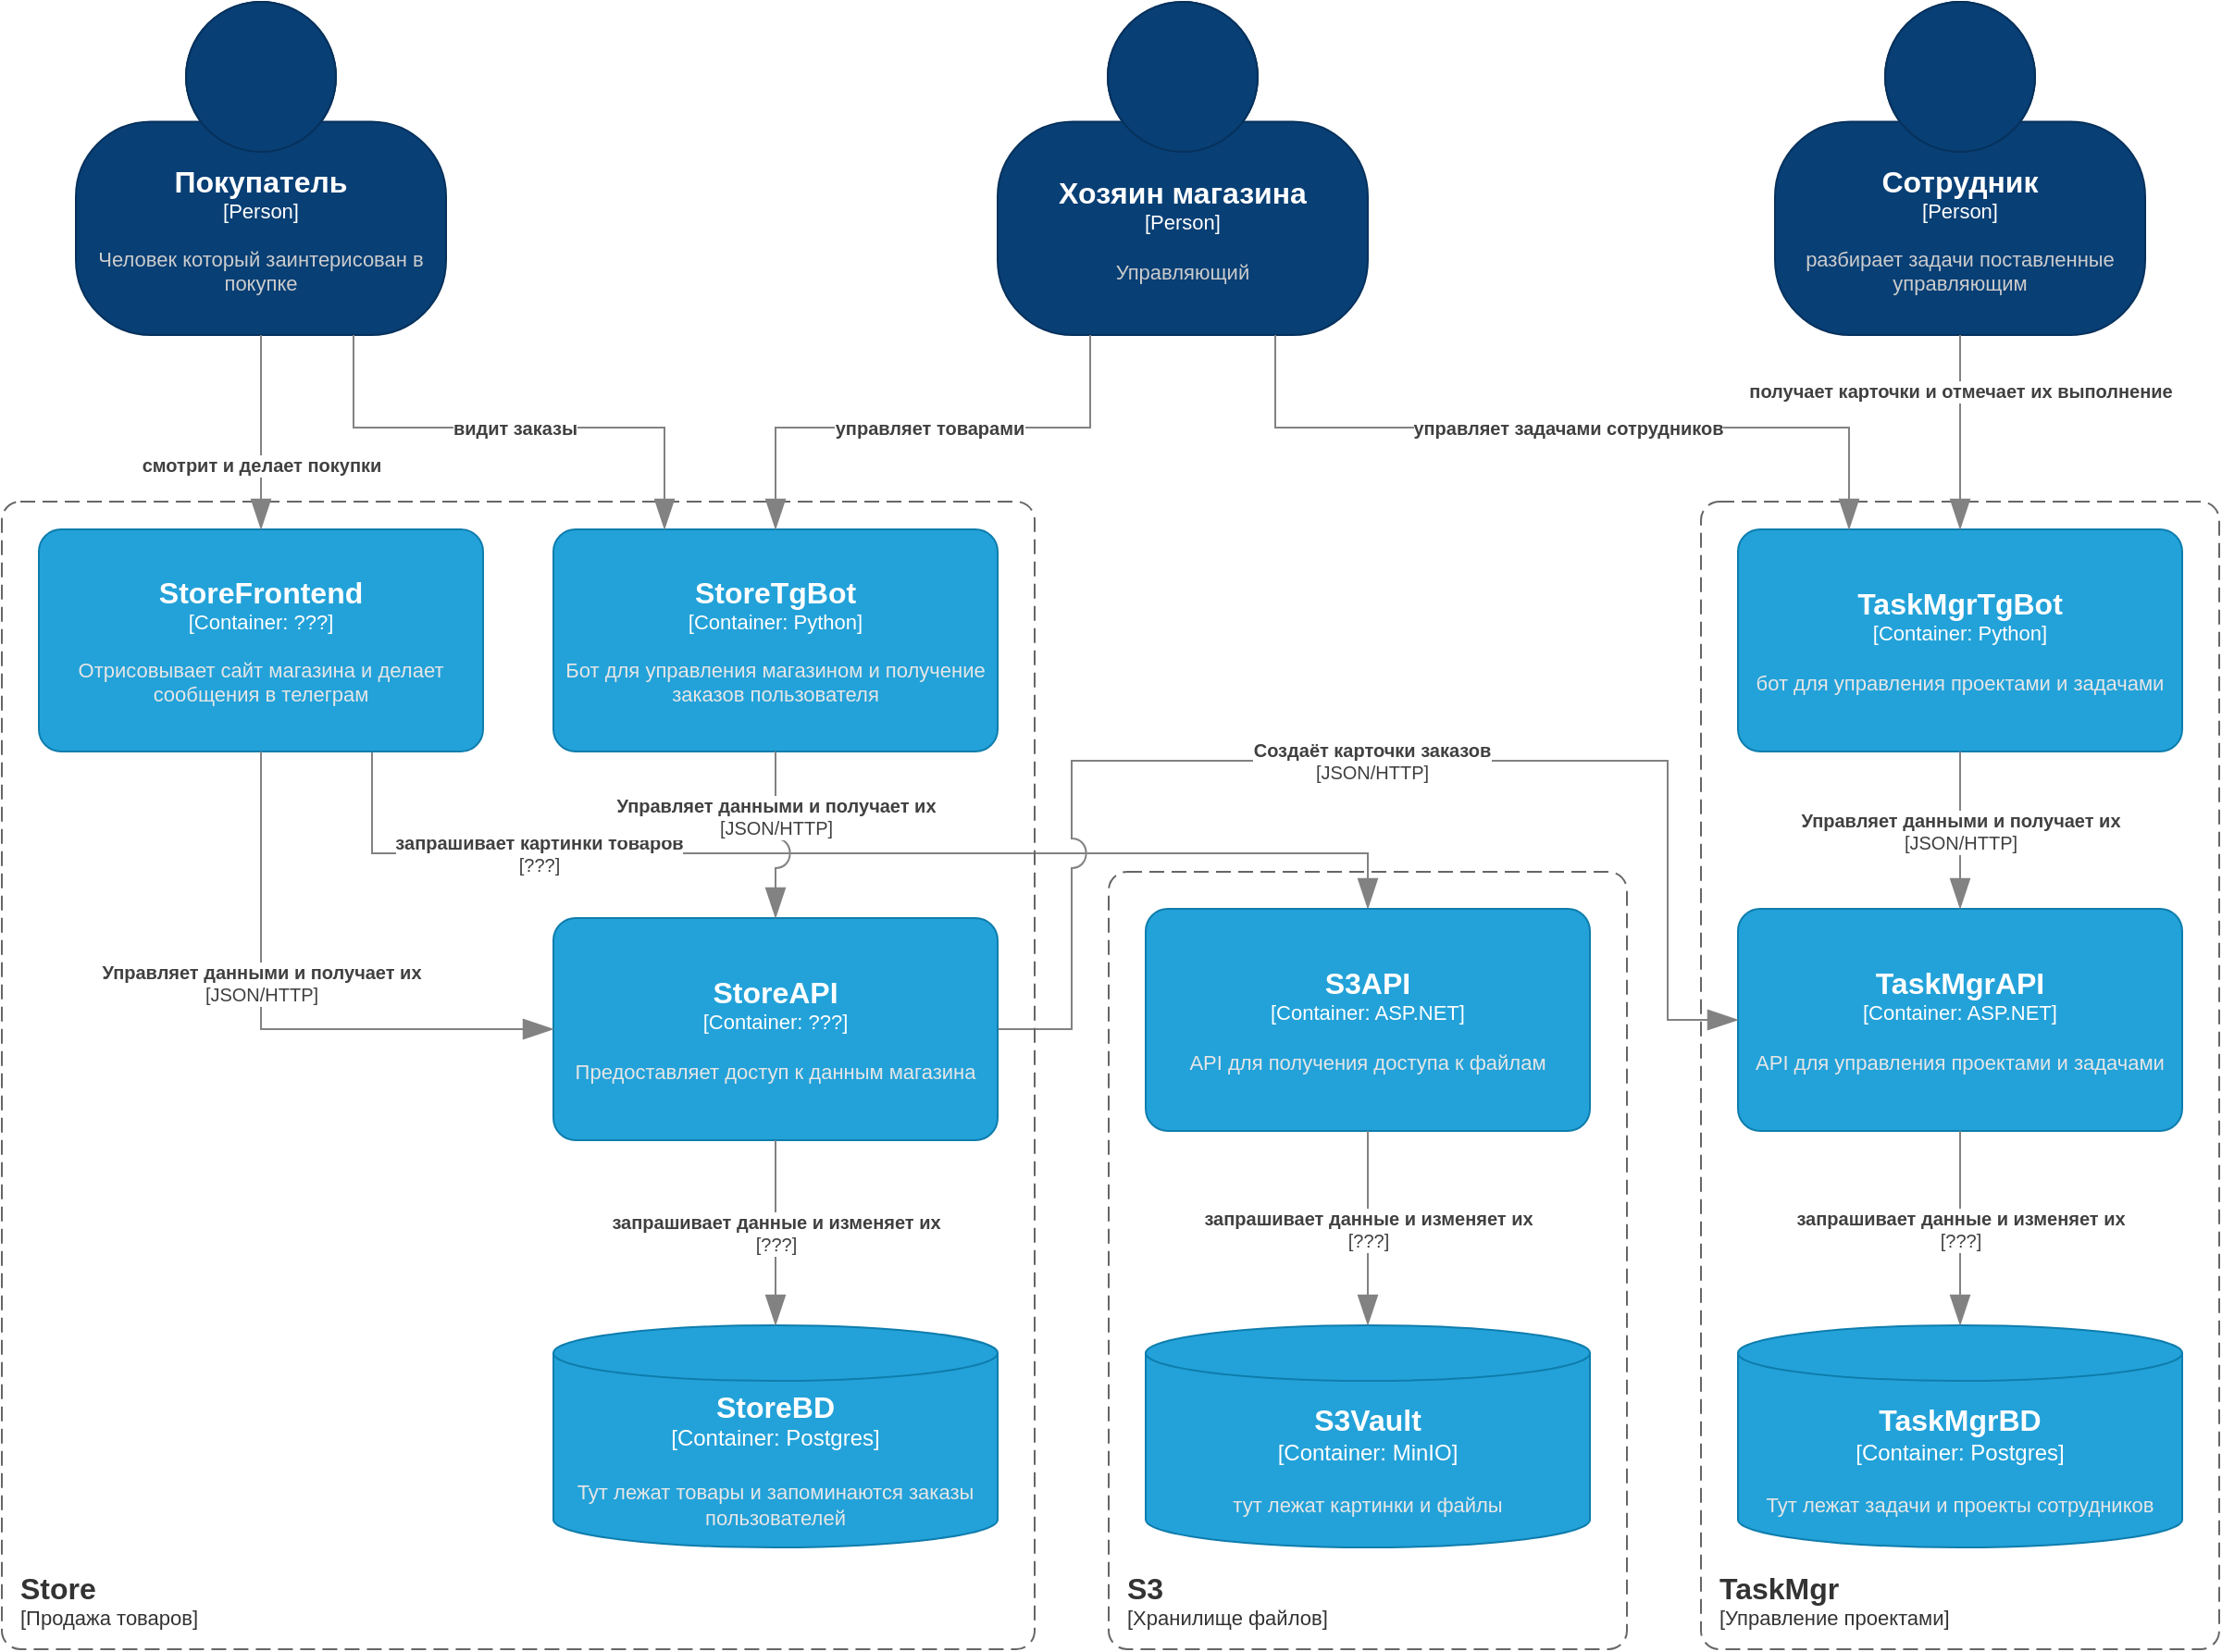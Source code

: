 <mxfile version="22.0.2" type="device" pages="4">
  <diagram id="NbzqjHwoJHzcBPUJkzTY" name="Общая архитектура">
    <mxGraphModel dx="1245" dy="1212" grid="1" gridSize="10" guides="1" tooltips="1" connect="1" arrows="1" fold="1" page="1" pageScale="1" pageWidth="827" pageHeight="1169" math="0" shadow="0">
      <root>
        <mxCell id="0" />
        <mxCell id="1" parent="0" />
        <object placeholders="1" c4Type="Relationship" c4Technology="???" c4Description="запрашивает картинки товаров" label="&lt;div style=&quot;text-align: left&quot;&gt;&lt;div style=&quot;text-align: center&quot;&gt;&lt;b&gt;%c4Description%&lt;/b&gt;&lt;/div&gt;&lt;div style=&quot;text-align: center&quot;&gt;[%c4Technology%]&lt;/div&gt;&lt;/div&gt;" id="dxvkcCheaIoYExYQU0Gj-12">
          <mxCell style="endArrow=blockThin;html=1;fontSize=10;fontColor=#404040;strokeWidth=1;endFill=1;strokeColor=#828282;elbow=vertical;metaEdit=1;endSize=14;startSize=14;jumpStyle=arc;jumpSize=16;rounded=0;edgeStyle=orthogonalEdgeStyle;exitX=0.75;exitY=1;exitDx=0;exitDy=0;exitPerimeter=0;entryX=0.5;entryY=0;entryDx=0;entryDy=0;entryPerimeter=0;" parent="1" source="dxvkcCheaIoYExYQU0Gj-6" target="dxvkcCheaIoYExYQU0Gj-10" edge="1">
            <mxGeometry x="-0.534" width="240" relative="1" as="geometry">
              <mxPoint x="1608" y="317.5" as="sourcePoint" />
              <mxPoint x="1608" y="422.5" as="targetPoint" />
              <mxPoint as="offset" />
              <Array as="points">
                <mxPoint x="1070" y="500" />
                <mxPoint x="1608" y="500" />
              </Array>
            </mxGeometry>
          </mxCell>
        </object>
        <mxCell id="dxvkcCheaIoYExYQU0Gj-18" value="" style="group" parent="1" vertex="1" connectable="0">
          <mxGeometry x="1788" y="310" width="280" height="620" as="geometry" />
        </mxCell>
        <object placeholders="1" c4Type="TaskMgrBD" c4Container="Container" c4Technology="Postgres" c4Description="Тут лежат задачи и проекты сотрудников" label="&lt;font style=&quot;font-size: 16px&quot;&gt;&lt;b&gt;%c4Type%&lt;/b&gt;&lt;/font&gt;&lt;div&gt;[%c4Container%:&amp;nbsp;%c4Technology%]&lt;/div&gt;&lt;br&gt;&lt;div&gt;&lt;font style=&quot;font-size: 11px&quot;&gt;&lt;font color=&quot;#E6E6E6&quot;&gt;%c4Description%&lt;/font&gt;&lt;/div&gt;" id="dxvkcCheaIoYExYQU0Gj-2">
          <mxCell style="shape=cylinder3;size=15;whiteSpace=wrap;html=1;boundedLbl=1;rounded=0;labelBackgroundColor=none;fillColor=#23A2D9;fontSize=12;fontColor=#ffffff;align=center;strokeColor=#0E7DAD;metaEdit=1;points=[[0.5,0,0],[1,0.25,0],[1,0.5,0],[1,0.75,0],[0.5,1,0],[0,0.75,0],[0,0.5,0],[0,0.25,0]];resizable=0;" parent="dxvkcCheaIoYExYQU0Gj-18" vertex="1">
            <mxGeometry x="20" y="445" width="240" height="120" as="geometry" />
          </mxCell>
        </object>
        <object placeholders="1" c4Name="TaskMgrAPI" c4Type="Container" c4Technology="ASP.NET" c4Description="API для управления проектами и задачами" label="&lt;font style=&quot;font-size: 16px&quot;&gt;&lt;b&gt;%c4Name%&lt;/b&gt;&lt;/font&gt;&lt;div&gt;[%c4Type%: %c4Technology%]&lt;/div&gt;&lt;br&gt;&lt;div&gt;&lt;font style=&quot;font-size: 11px&quot;&gt;&lt;font color=&quot;#E6E6E6&quot;&gt;%c4Description%&lt;/font&gt;&lt;/div&gt;" id="dxvkcCheaIoYExYQU0Gj-13">
          <mxCell style="rounded=1;whiteSpace=wrap;html=1;fontSize=11;labelBackgroundColor=none;fillColor=#23A2D9;fontColor=#ffffff;align=center;arcSize=10;strokeColor=#0E7DAD;metaEdit=1;resizable=0;points=[[0.25,0,0],[0.5,0,0],[0.75,0,0],[1,0.25,0],[1,0.5,0],[1,0.75,0],[0.75,1,0],[0.5,1,0],[0.25,1,0],[0,0.75,0],[0,0.5,0],[0,0.25,0]];" parent="dxvkcCheaIoYExYQU0Gj-18" vertex="1">
            <mxGeometry x="20" y="220" width="240" height="120" as="geometry" />
          </mxCell>
        </object>
        <object placeholders="1" c4Type="Relationship" c4Technology="???" c4Description="запрашивает данные и изменяет их" label="&lt;div style=&quot;text-align: left&quot;&gt;&lt;div style=&quot;text-align: center&quot;&gt;&lt;b&gt;%c4Description%&lt;/b&gt;&lt;/div&gt;&lt;div style=&quot;text-align: center&quot;&gt;[%c4Technology%]&lt;/div&gt;&lt;/div&gt;" id="dxvkcCheaIoYExYQU0Gj-14">
          <mxCell style="endArrow=blockThin;html=1;fontSize=10;fontColor=#404040;strokeWidth=1;endFill=1;strokeColor=#828282;elbow=vertical;metaEdit=1;endSize=14;startSize=14;jumpStyle=arc;jumpSize=16;rounded=0;edgeStyle=orthogonalEdgeStyle;exitX=0.5;exitY=1;exitDx=0;exitDy=0;exitPerimeter=0;entryX=0.5;entryY=0;entryDx=0;entryDy=0;entryPerimeter=0;" parent="dxvkcCheaIoYExYQU0Gj-18" source="dxvkcCheaIoYExYQU0Gj-13" target="dxvkcCheaIoYExYQU0Gj-2" edge="1">
            <mxGeometry width="240" relative="1" as="geometry">
              <mxPoint x="-200" y="350" as="sourcePoint" />
              <mxPoint x="-200" y="455" as="targetPoint" />
            </mxGeometry>
          </mxCell>
        </object>
        <object placeholders="1" c4Name="TaskMgrTgBot" c4Type="Container" c4Technology="Python" c4Description="бот для управления проектами и задачами" label="&lt;font style=&quot;font-size: 16px&quot;&gt;&lt;b&gt;%c4Name%&lt;/b&gt;&lt;/font&gt;&lt;div&gt;[%c4Type%: %c4Technology%]&lt;/div&gt;&lt;br&gt;&lt;div&gt;&lt;font style=&quot;font-size: 11px&quot;&gt;&lt;font color=&quot;#E6E6E6&quot;&gt;%c4Description%&lt;/font&gt;&lt;/div&gt;" id="dxvkcCheaIoYExYQU0Gj-15">
          <mxCell style="rounded=1;whiteSpace=wrap;html=1;fontSize=11;labelBackgroundColor=none;fillColor=#23A2D9;fontColor=#ffffff;align=center;arcSize=10;strokeColor=#0E7DAD;metaEdit=1;resizable=0;points=[[0.25,0,0],[0.5,0,0],[0.75,0,0],[1,0.25,0],[1,0.5,0],[1,0.75,0],[0.75,1,0],[0.5,1,0],[0.25,1,0],[0,0.75,0],[0,0.5,0],[0,0.25,0]];" parent="dxvkcCheaIoYExYQU0Gj-18" vertex="1">
            <mxGeometry x="20" y="15" width="240" height="120" as="geometry" />
          </mxCell>
        </object>
        <object placeholders="1" c4Type="Relationship" c4Technology="JSON/HTTP" c4Description="Управляет данными и получает их" label="&lt;div style=&quot;text-align: left&quot;&gt;&lt;div style=&quot;text-align: center&quot;&gt;&lt;b&gt;%c4Description%&lt;/b&gt;&lt;/div&gt;&lt;div style=&quot;text-align: center&quot;&gt;[%c4Technology%]&lt;/div&gt;&lt;/div&gt;" id="dxvkcCheaIoYExYQU0Gj-16">
          <mxCell style="endArrow=blockThin;html=1;fontSize=10;fontColor=#404040;strokeWidth=1;endFill=1;strokeColor=#828282;elbow=vertical;metaEdit=1;endSize=14;startSize=14;jumpStyle=arc;jumpSize=16;rounded=0;edgeStyle=orthogonalEdgeStyle;exitX=0.5;exitY=1;exitDx=0;exitDy=0;exitPerimeter=0;entryX=0.5;entryY=0;entryDx=0;entryDy=0;entryPerimeter=0;" parent="dxvkcCheaIoYExYQU0Gj-18" source="dxvkcCheaIoYExYQU0Gj-15" target="dxvkcCheaIoYExYQU0Gj-13" edge="1">
            <mxGeometry width="240" relative="1" as="geometry">
              <mxPoint x="-510" y="145" as="sourcePoint" />
              <mxPoint x="-510" y="235" as="targetPoint" />
            </mxGeometry>
          </mxCell>
        </object>
        <object placeholders="1" c4Name="TaskMgr" c4Type="SystemScopeBoundary" c4Application="Управление проектами" label="&lt;font style=&quot;font-size: 16px&quot;&gt;&lt;b&gt;&lt;div style=&quot;text-align: left&quot;&gt;%c4Name%&lt;/div&gt;&lt;/b&gt;&lt;/font&gt;&lt;div style=&quot;text-align: left&quot;&gt;[%c4Application%]&lt;/div&gt;" id="dxvkcCheaIoYExYQU0Gj-17">
          <mxCell style="rounded=1;fontSize=11;whiteSpace=wrap;html=1;dashed=1;arcSize=20;fillColor=none;strokeColor=#666666;fontColor=#333333;labelBackgroundColor=none;align=left;verticalAlign=bottom;labelBorderColor=none;spacingTop=0;spacing=10;dashPattern=8 4;metaEdit=1;rotatable=0;perimeter=rectanglePerimeter;noLabel=0;labelPadding=0;allowArrows=0;connectable=0;expand=0;recursiveResize=0;editable=1;pointerEvents=0;absoluteArcSize=1;points=[[0.25,0,0],[0.5,0,0],[0.75,0,0],[1,0.25,0],[1,0.5,0],[1,0.75,0],[0.75,1,0],[0.5,1,0],[0.25,1,0],[0,0.75,0],[0,0.5,0],[0,0.25,0]];" parent="dxvkcCheaIoYExYQU0Gj-18" vertex="1">
            <mxGeometry width="280" height="620" as="geometry" />
          </mxCell>
        </object>
        <mxCell id="dxvkcCheaIoYExYQU0Gj-19" value="" style="group" parent="1" vertex="1" connectable="0">
          <mxGeometry x="1468" y="510" width="280" height="420" as="geometry" />
        </mxCell>
        <object placeholders="1" c4Type="S3Vault" c4Container="Container" c4Technology="MinIO" c4Description="тут лежат картинки и файлы" label="&lt;font style=&quot;font-size: 16px&quot;&gt;&lt;b&gt;%c4Type%&lt;/b&gt;&lt;/font&gt;&lt;div&gt;[%c4Container%:&amp;nbsp;%c4Technology%]&lt;/div&gt;&lt;br&gt;&lt;div&gt;&lt;font style=&quot;font-size: 11px&quot;&gt;&lt;font color=&quot;#E6E6E6&quot;&gt;%c4Description%&lt;/font&gt;&lt;/div&gt;" id="dxvkcCheaIoYExYQU0Gj-3">
          <mxCell style="shape=cylinder3;size=15;whiteSpace=wrap;html=1;boundedLbl=1;rounded=0;labelBackgroundColor=none;fillColor=#23A2D9;fontSize=12;fontColor=#ffffff;align=center;strokeColor=#0E7DAD;metaEdit=1;points=[[0.5,0,0],[1,0.25,0],[1,0.5,0],[1,0.75,0],[0.5,1,0],[0,0.75,0],[0,0.5,0],[0,0.25,0]];resizable=0;" parent="dxvkcCheaIoYExYQU0Gj-19" vertex="1">
            <mxGeometry x="20" y="245" width="240" height="120" as="geometry" />
          </mxCell>
        </object>
        <object placeholders="1" c4Name="S3" c4Type="SystemScopeBoundary" c4Application="Хранилище файлов" label="&lt;font style=&quot;font-size: 16px&quot;&gt;&lt;b&gt;&lt;div style=&quot;text-align: left&quot;&gt;%c4Name%&lt;/div&gt;&lt;/b&gt;&lt;/font&gt;&lt;div style=&quot;text-align: left&quot;&gt;[%c4Application%]&lt;/div&gt;" id="dxvkcCheaIoYExYQU0Gj-9">
          <mxCell style="rounded=1;fontSize=11;whiteSpace=wrap;html=1;dashed=1;arcSize=20;fillColor=none;strokeColor=#666666;fontColor=#333333;labelBackgroundColor=none;align=left;verticalAlign=bottom;labelBorderColor=none;spacingTop=0;spacing=10;dashPattern=8 4;metaEdit=1;rotatable=0;perimeter=rectanglePerimeter;noLabel=0;labelPadding=0;allowArrows=0;connectable=0;expand=0;recursiveResize=0;editable=1;pointerEvents=0;absoluteArcSize=1;points=[[0.25,0,0],[0.5,0,0],[0.75,0,0],[1,0.25,0],[1,0.5,0],[1,0.75,0],[0.75,1,0],[0.5,1,0],[0.25,1,0],[0,0.75,0],[0,0.5,0],[0,0.25,0]];" parent="dxvkcCheaIoYExYQU0Gj-19" vertex="1">
            <mxGeometry width="280" height="420" as="geometry" />
          </mxCell>
        </object>
        <object placeholders="1" c4Name="S3API" c4Type="Container" c4Technology="ASP.NET" c4Description="API для получения доступа к файлам" label="&lt;font style=&quot;font-size: 16px&quot;&gt;&lt;b&gt;%c4Name%&lt;/b&gt;&lt;/font&gt;&lt;div&gt;[%c4Type%: %c4Technology%]&lt;/div&gt;&lt;br&gt;&lt;div&gt;&lt;font style=&quot;font-size: 11px&quot;&gt;&lt;font color=&quot;#E6E6E6&quot;&gt;%c4Description%&lt;/font&gt;&lt;/div&gt;" id="dxvkcCheaIoYExYQU0Gj-10">
          <mxCell style="rounded=1;whiteSpace=wrap;html=1;fontSize=11;labelBackgroundColor=none;fillColor=#23A2D9;fontColor=#ffffff;align=center;arcSize=10;strokeColor=#0E7DAD;metaEdit=1;resizable=0;points=[[0.25,0,0],[0.5,0,0],[0.75,0,0],[1,0.25,0],[1,0.5,0],[1,0.75,0],[0.75,1,0],[0.5,1,0],[0.25,1,0],[0,0.75,0],[0,0.5,0],[0,0.25,0]];" parent="dxvkcCheaIoYExYQU0Gj-19" vertex="1">
            <mxGeometry x="20" y="20" width="240" height="120" as="geometry" />
          </mxCell>
        </object>
        <object placeholders="1" c4Type="Relationship" c4Technology="???" c4Description="запрашивает данные и изменяет их" label="&lt;div style=&quot;text-align: left&quot;&gt;&lt;div style=&quot;text-align: center&quot;&gt;&lt;b&gt;%c4Description%&lt;/b&gt;&lt;/div&gt;&lt;div style=&quot;text-align: center&quot;&gt;[%c4Technology%]&lt;/div&gt;&lt;/div&gt;" id="dxvkcCheaIoYExYQU0Gj-11">
          <mxCell style="endArrow=blockThin;html=1;fontSize=10;fontColor=#404040;strokeWidth=1;endFill=1;strokeColor=#828282;elbow=vertical;metaEdit=1;endSize=14;startSize=14;jumpStyle=arc;jumpSize=16;rounded=0;edgeStyle=orthogonalEdgeStyle;exitX=0.5;exitY=1;exitDx=0;exitDy=0;exitPerimeter=0;entryX=0.5;entryY=0;entryDx=0;entryDy=0;entryPerimeter=0;" parent="dxvkcCheaIoYExYQU0Gj-19" source="dxvkcCheaIoYExYQU0Gj-10" target="dxvkcCheaIoYExYQU0Gj-3" edge="1">
            <mxGeometry width="240" relative="1" as="geometry">
              <mxPoint x="230" y="145" as="sourcePoint" />
              <mxPoint x="230" y="245" as="targetPoint" />
            </mxGeometry>
          </mxCell>
        </object>
        <object placeholders="1" c4Type="Relationship" c4Technology="JSON/HTTP" c4Description="Создаёт карточки заказов" label="&lt;div style=&quot;text-align: left&quot;&gt;&lt;div style=&quot;text-align: center&quot;&gt;&lt;b&gt;%c4Description%&lt;/b&gt;&lt;/div&gt;&lt;div style=&quot;text-align: center&quot;&gt;[%c4Technology%]&lt;/div&gt;&lt;/div&gt;" id="dxvkcCheaIoYExYQU0Gj-21">
          <mxCell style="endArrow=blockThin;html=1;fontSize=10;fontColor=#404040;strokeWidth=1;endFill=1;strokeColor=#828282;elbow=vertical;metaEdit=1;endSize=14;startSize=14;jumpStyle=arc;jumpSize=16;rounded=0;edgeStyle=orthogonalEdgeStyle;exitX=1;exitY=0.5;exitDx=0;exitDy=0;exitPerimeter=0;entryX=0;entryY=0.5;entryDx=0;entryDy=0;entryPerimeter=0;" parent="1" source="dxvkcCheaIoYExYQU0Gj-4" target="dxvkcCheaIoYExYQU0Gj-13" edge="1">
            <mxGeometry x="0.013" width="240" relative="1" as="geometry">
              <mxPoint x="1298" y="455" as="sourcePoint" />
              <mxPoint x="1298" y="545" as="targetPoint" />
              <Array as="points">
                <mxPoint x="1448" y="595" />
                <mxPoint x="1448" y="450" />
                <mxPoint x="1770" y="450" />
                <mxPoint x="1770" y="590" />
              </Array>
              <mxPoint as="offset" />
            </mxGeometry>
          </mxCell>
        </object>
        <object placeholders="1" c4Name="Покупатель" c4Type="Person" c4Description="Человек который заинтерисован в покупке" label="&lt;font style=&quot;font-size: 16px&quot;&gt;&lt;b&gt;%c4Name%&lt;/b&gt;&lt;/font&gt;&lt;div&gt;[%c4Type%]&lt;/div&gt;&lt;br&gt;&lt;div&gt;&lt;font style=&quot;font-size: 11px&quot;&gt;&lt;font color=&quot;#cccccc&quot;&gt;%c4Description%&lt;/font&gt;&lt;/div&gt;" id="UeGDDAqDeI5vb-WsvZM--1">
          <mxCell style="html=1;fontSize=11;dashed=0;whiteSpace=wrap;fillColor=#083F75;strokeColor=#06315C;fontColor=#ffffff;shape=mxgraph.c4.person2;align=center;metaEdit=1;points=[[0.5,0,0],[1,0.5,0],[1,0.75,0],[0.75,1,0],[0.5,1,0],[0.25,1,0],[0,0.75,0],[0,0.5,0]];resizable=0;" parent="1" vertex="1">
            <mxGeometry x="910" y="40" width="200" height="180" as="geometry" />
          </mxCell>
        </object>
        <object placeholders="1" c4Type="StoreBD" c4Container="Container" c4Technology="Postgres" c4Description="Тут лежат товары и запоминаются заказы пользователей" label="&lt;font style=&quot;font-size: 16px&quot;&gt;&lt;b&gt;%c4Type%&lt;/b&gt;&lt;/font&gt;&lt;div&gt;[%c4Container%:&amp;nbsp;%c4Technology%]&lt;/div&gt;&lt;br&gt;&lt;div&gt;&lt;font style=&quot;font-size: 11px&quot;&gt;&lt;font color=&quot;#E6E6E6&quot;&gt;%c4Description%&lt;/font&gt;&lt;/div&gt;" id="dxvkcCheaIoYExYQU0Gj-1">
          <mxCell style="shape=cylinder3;size=15;whiteSpace=wrap;html=1;boundedLbl=1;rounded=0;labelBackgroundColor=none;fillColor=#23A2D9;fontSize=12;fontColor=#ffffff;align=center;strokeColor=#0E7DAD;metaEdit=1;points=[[0.5,0,0],[1,0.25,0],[1,0.5,0],[1,0.75,0],[0.5,1,0],[0,0.75,0],[0,0.5,0],[0,0.25,0]];resizable=0;" parent="1" vertex="1">
            <mxGeometry x="1168" y="755" width="240" height="120" as="geometry" />
          </mxCell>
        </object>
        <object placeholders="1" c4Name="StoreAPI" c4Type="Container" c4Technology="???" c4Description="Предоставляет доступ к данным магазина" label="&lt;font style=&quot;font-size: 16px&quot;&gt;&lt;b&gt;%c4Name%&lt;/b&gt;&lt;/font&gt;&lt;div&gt;[%c4Type%: %c4Technology%]&lt;/div&gt;&lt;br&gt;&lt;div&gt;&lt;font style=&quot;font-size: 11px&quot;&gt;&lt;font color=&quot;#E6E6E6&quot;&gt;%c4Description%&lt;/font&gt;&lt;/div&gt;" id="dxvkcCheaIoYExYQU0Gj-4">
          <mxCell style="rounded=1;whiteSpace=wrap;html=1;fontSize=11;labelBackgroundColor=none;fillColor=#23A2D9;fontColor=#ffffff;align=center;arcSize=10;strokeColor=#0E7DAD;metaEdit=1;resizable=0;points=[[0.25,0,0],[0.5,0,0],[0.75,0,0],[1,0.25,0],[1,0.5,0],[1,0.75,0],[0.75,1,0],[0.5,1,0],[0.25,1,0],[0,0.75,0],[0,0.5,0],[0,0.25,0]];" parent="1" vertex="1">
            <mxGeometry x="1168" y="535" width="240" height="120" as="geometry" />
          </mxCell>
        </object>
        <object placeholders="1" c4Name="Store" c4Type="SystemScopeBoundary" c4Application="Продажа товаров" label="&lt;font style=&quot;font-size: 16px&quot;&gt;&lt;b&gt;&lt;div style=&quot;text-align: left&quot;&gt;%c4Name%&lt;/div&gt;&lt;/b&gt;&lt;/font&gt;&lt;div style=&quot;text-align: left&quot;&gt;[%c4Application%]&lt;/div&gt;" id="dxvkcCheaIoYExYQU0Gj-5">
          <mxCell style="rounded=1;fontSize=11;whiteSpace=wrap;html=1;dashed=1;arcSize=20;fillColor=none;strokeColor=#666666;fontColor=#333333;labelBackgroundColor=none;align=left;verticalAlign=bottom;labelBorderColor=none;spacingTop=0;spacing=10;dashPattern=8 4;metaEdit=1;rotatable=0;perimeter=rectanglePerimeter;noLabel=0;labelPadding=0;allowArrows=0;connectable=0;expand=0;recursiveResize=0;editable=1;pointerEvents=0;absoluteArcSize=1;points=[[0.25,0,0],[0.5,0,0],[0.75,0,0],[1,0.25,0],[1,0.5,0],[1,0.75,0],[0.75,1,0],[0.5,1,0],[0.25,1,0],[0,0.75,0],[0,0.5,0],[0,0.25,0]];" parent="1" vertex="1">
            <mxGeometry x="870" y="310" width="558" height="620" as="geometry" />
          </mxCell>
        </object>
        <object placeholders="1" c4Name="StoreFrontend" c4Type="Container" c4Technology="???" c4Description="Отрисовывает сайт магазина и делает сообщения в телеграм" label="&lt;font style=&quot;font-size: 16px&quot;&gt;&lt;b&gt;%c4Name%&lt;/b&gt;&lt;/font&gt;&lt;div&gt;[%c4Type%: %c4Technology%]&lt;/div&gt;&lt;br&gt;&lt;div&gt;&lt;font style=&quot;font-size: 11px&quot;&gt;&lt;font color=&quot;#E6E6E6&quot;&gt;%c4Description%&lt;/font&gt;&lt;/div&gt;" id="dxvkcCheaIoYExYQU0Gj-6">
          <mxCell style="rounded=1;whiteSpace=wrap;html=1;fontSize=11;labelBackgroundColor=none;fillColor=#23A2D9;fontColor=#ffffff;align=center;arcSize=10;strokeColor=#0E7DAD;metaEdit=1;resizable=0;points=[[0.25,0,0],[0.5,0,0],[0.75,0,0],[1,0.25,0],[1,0.5,0],[1,0.75,0],[0.75,1,0],[0.5,1,0],[0.25,1,0],[0,0.75,0],[0,0.5,0],[0,0.25,0]];" parent="1" vertex="1">
            <mxGeometry x="890" y="325" width="240" height="120" as="geometry" />
          </mxCell>
        </object>
        <object placeholders="1" c4Type="Relationship" c4Technology="???" c4Description="запрашивает данные и изменяет их" label="&lt;div style=&quot;text-align: left&quot;&gt;&lt;div style=&quot;text-align: center&quot;&gt;&lt;b&gt;%c4Description%&lt;/b&gt;&lt;/div&gt;&lt;div style=&quot;text-align: center&quot;&gt;[%c4Technology%]&lt;/div&gt;&lt;/div&gt;" id="dxvkcCheaIoYExYQU0Gj-7">
          <mxCell style="endArrow=blockThin;html=1;fontSize=10;fontColor=#404040;strokeWidth=1;endFill=1;strokeColor=#828282;elbow=vertical;metaEdit=1;endSize=14;startSize=14;jumpStyle=arc;jumpSize=16;rounded=0;edgeStyle=orthogonalEdgeStyle;exitX=0.5;exitY=1;exitDx=0;exitDy=0;exitPerimeter=0;entryX=0.5;entryY=0;entryDx=0;entryDy=0;entryPerimeter=0;" parent="1" source="dxvkcCheaIoYExYQU0Gj-4" target="dxvkcCheaIoYExYQU0Gj-1" edge="1">
            <mxGeometry width="240" relative="1" as="geometry">
              <mxPoint x="1308" y="695" as="sourcePoint" />
              <mxPoint x="1548" y="695" as="targetPoint" />
            </mxGeometry>
          </mxCell>
        </object>
        <object placeholders="1" c4Type="Relationship" c4Technology="JSON/HTTP" c4Description="Управляет данными и получает их" label="&lt;div style=&quot;text-align: left&quot;&gt;&lt;div style=&quot;text-align: center&quot;&gt;&lt;b&gt;%c4Description%&lt;/b&gt;&lt;/div&gt;&lt;div style=&quot;text-align: center&quot;&gt;[%c4Technology%]&lt;/div&gt;&lt;/div&gt;" id="dxvkcCheaIoYExYQU0Gj-8">
          <mxCell style="endArrow=blockThin;html=1;fontSize=10;fontColor=#404040;strokeWidth=1;endFill=1;strokeColor=#828282;elbow=vertical;metaEdit=1;endSize=14;startSize=14;jumpStyle=arc;jumpSize=16;rounded=0;edgeStyle=orthogonalEdgeStyle;exitX=0.5;exitY=1;exitDx=0;exitDy=0;exitPerimeter=0;entryX=0;entryY=0.5;entryDx=0;entryDy=0;entryPerimeter=0;" parent="1" source="dxvkcCheaIoYExYQU0Gj-6" target="dxvkcCheaIoYExYQU0Gj-4" edge="1">
            <mxGeometry x="-0.188" width="240" relative="1" as="geometry">
              <mxPoint x="1388" y="505" as="sourcePoint" />
              <mxPoint x="1628" y="505" as="targetPoint" />
              <mxPoint as="offset" />
            </mxGeometry>
          </mxCell>
        </object>
        <object placeholders="1" c4Name="StoreTgBot" c4Type="Container" c4Technology="Python" c4Description="Бот для управления магазином и получение заказов пользователя" label="&lt;font style=&quot;font-size: 16px&quot;&gt;&lt;b&gt;%c4Name%&lt;/b&gt;&lt;/font&gt;&lt;div&gt;[%c4Type%: %c4Technology%]&lt;/div&gt;&lt;br&gt;&lt;div&gt;&lt;font style=&quot;font-size: 11px&quot;&gt;&lt;font color=&quot;#E6E6E6&quot;&gt;%c4Description%&lt;/font&gt;&lt;/div&gt;" id="UeGDDAqDeI5vb-WsvZM--2">
          <mxCell style="rounded=1;whiteSpace=wrap;html=1;fontSize=11;labelBackgroundColor=none;fillColor=#23A2D9;fontColor=#ffffff;align=center;arcSize=10;strokeColor=#0E7DAD;metaEdit=1;resizable=0;points=[[0.25,0,0],[0.5,0,0],[0.75,0,0],[1,0.25,0],[1,0.5,0],[1,0.75,0],[0.75,1,0],[0.5,1,0],[0.25,1,0],[0,0.75,0],[0,0.5,0],[0,0.25,0]];" parent="1" vertex="1">
            <mxGeometry x="1168" y="325" width="240" height="120" as="geometry" />
          </mxCell>
        </object>
        <object placeholders="1" c4Type="Relationship" c4Technology="JSON/HTTP" c4Description="Управляет данными и получает их" label="&lt;div style=&quot;text-align: left&quot;&gt;&lt;div style=&quot;text-align: center&quot;&gt;&lt;b&gt;%c4Description%&lt;/b&gt;&lt;/div&gt;&lt;div style=&quot;text-align: center&quot;&gt;[%c4Technology%]&lt;/div&gt;&lt;/div&gt;" id="UeGDDAqDeI5vb-WsvZM--3">
          <mxCell style="endArrow=blockThin;html=1;fontSize=10;fontColor=#404040;strokeWidth=1;endFill=1;strokeColor=#828282;elbow=vertical;metaEdit=1;endSize=14;startSize=14;jumpStyle=arc;jumpSize=16;rounded=0;edgeStyle=orthogonalEdgeStyle;exitX=0.5;exitY=1;exitDx=0;exitDy=0;exitPerimeter=0;entryX=0.5;entryY=0;entryDx=0;entryDy=0;entryPerimeter=0;" parent="1" source="UeGDDAqDeI5vb-WsvZM--2" target="dxvkcCheaIoYExYQU0Gj-4" edge="1">
            <mxGeometry x="-0.222" width="240" relative="1" as="geometry">
              <mxPoint x="1298" y="455" as="sourcePoint" />
              <mxPoint x="1298" y="545" as="targetPoint" />
              <mxPoint as="offset" />
            </mxGeometry>
          </mxCell>
        </object>
        <object placeholders="1" c4Name="Хозяин магазина" c4Type="Person" c4Description="Управляющий" label="&lt;font style=&quot;font-size: 16px&quot;&gt;&lt;b&gt;%c4Name%&lt;/b&gt;&lt;/font&gt;&lt;div&gt;[%c4Type%]&lt;/div&gt;&lt;br&gt;&lt;div&gt;&lt;font style=&quot;font-size: 11px&quot;&gt;&lt;font color=&quot;#cccccc&quot;&gt;%c4Description%&lt;/font&gt;&lt;/div&gt;" id="UeGDDAqDeI5vb-WsvZM--8">
          <mxCell style="html=1;fontSize=11;dashed=0;whiteSpace=wrap;fillColor=#083F75;strokeColor=#06315C;fontColor=#ffffff;shape=mxgraph.c4.person2;align=center;metaEdit=1;points=[[0.5,0,0],[1,0.5,0],[1,0.75,0],[0.75,1,0],[0.5,1,0],[0.25,1,0],[0,0.75,0],[0,0.5,0]];resizable=0;" parent="1" vertex="1">
            <mxGeometry x="1408" y="40" width="200" height="180" as="geometry" />
          </mxCell>
        </object>
        <object placeholders="1" c4Name="Сотрудник" c4Type="Person" c4Description="разбирает задачи поставленные управляющим" label="&lt;font style=&quot;font-size: 16px&quot;&gt;&lt;b&gt;%c4Name%&lt;/b&gt;&lt;/font&gt;&lt;div&gt;[%c4Type%]&lt;/div&gt;&lt;br&gt;&lt;div&gt;&lt;font style=&quot;font-size: 11px&quot;&gt;&lt;font color=&quot;#cccccc&quot;&gt;%c4Description%&lt;/font&gt;&lt;/div&gt;" id="UeGDDAqDeI5vb-WsvZM--9">
          <mxCell style="html=1;fontSize=11;dashed=0;whiteSpace=wrap;fillColor=#083F75;strokeColor=#06315C;fontColor=#ffffff;shape=mxgraph.c4.person2;align=center;metaEdit=1;points=[[0.5,0,0],[1,0.5,0],[1,0.75,0],[0.75,1,0],[0.5,1,0],[0.25,1,0],[0,0.75,0],[0,0.5,0]];resizable=0;" parent="1" vertex="1">
            <mxGeometry x="1828" y="40" width="200" height="180" as="geometry" />
          </mxCell>
        </object>
        <object placeholders="1" c4Type="Relationship" c4Description="видит заказы" label="&lt;div style=&quot;text-align: left&quot;&gt;&lt;div style=&quot;text-align: center&quot;&gt;&lt;b&gt;%c4Description%&lt;/b&gt;&lt;/div&gt;" id="UeGDDAqDeI5vb-WsvZM--10">
          <mxCell style="endArrow=blockThin;html=1;fontSize=10;fontColor=#404040;strokeWidth=1;endFill=1;strokeColor=#828282;elbow=vertical;metaEdit=1;endSize=14;startSize=14;jumpStyle=arc;jumpSize=16;rounded=0;edgeStyle=orthogonalEdgeStyle;exitX=0.75;exitY=1;exitDx=0;exitDy=0;exitPerimeter=0;entryX=0.25;entryY=0;entryDx=0;entryDy=0;entryPerimeter=0;" parent="1" source="UeGDDAqDeI5vb-WsvZM--1" target="UeGDDAqDeI5vb-WsvZM--2" edge="1">
            <mxGeometry width="240" relative="1" as="geometry">
              <mxPoint x="1100" y="250" as="sourcePoint" />
              <mxPoint x="1360" y="250" as="targetPoint" />
              <Array as="points">
                <mxPoint x="1060" y="270" />
                <mxPoint x="1228" y="270" />
              </Array>
            </mxGeometry>
          </mxCell>
        </object>
        <object placeholders="1" c4Type="Relationship" c4Description="управляет товарами" label="&lt;div style=&quot;text-align: left&quot;&gt;&lt;div style=&quot;text-align: center&quot;&gt;&lt;b&gt;%c4Description%&lt;/b&gt;&lt;/div&gt;" id="UeGDDAqDeI5vb-WsvZM--11">
          <mxCell style="endArrow=blockThin;html=1;fontSize=10;fontColor=#404040;strokeWidth=1;endFill=1;strokeColor=#828282;elbow=vertical;metaEdit=1;endSize=14;startSize=14;jumpStyle=arc;jumpSize=16;rounded=0;edgeStyle=orthogonalEdgeStyle;exitX=0.25;exitY=1;exitDx=0;exitDy=0;exitPerimeter=0;entryX=0.5;entryY=0;entryDx=0;entryDy=0;entryPerimeter=0;" parent="1" source="UeGDDAqDeI5vb-WsvZM--8" target="UeGDDAqDeI5vb-WsvZM--2" edge="1">
            <mxGeometry width="240" relative="1" as="geometry">
              <mxPoint x="1110" y="260" as="sourcePoint" />
              <mxPoint x="1370" y="260" as="targetPoint" />
              <Array as="points">
                <mxPoint x="1458" y="270" />
                <mxPoint x="1288" y="270" />
              </Array>
            </mxGeometry>
          </mxCell>
        </object>
        <object placeholders="1" c4Type="Relationship" c4Description="управляет задачами сотрудников" label="&lt;div style=&quot;text-align: left&quot;&gt;&lt;div style=&quot;text-align: center&quot;&gt;&lt;b&gt;%c4Description%&lt;/b&gt;&lt;/div&gt;" id="UeGDDAqDeI5vb-WsvZM--12">
          <mxCell style="endArrow=blockThin;html=1;fontSize=10;fontColor=#404040;strokeWidth=1;endFill=1;strokeColor=#828282;elbow=vertical;metaEdit=1;endSize=14;startSize=14;jumpStyle=arc;jumpSize=16;rounded=0;edgeStyle=orthogonalEdgeStyle;exitX=0.75;exitY=1;exitDx=0;exitDy=0;exitPerimeter=0;entryX=0.25;entryY=0;entryDx=0;entryDy=0;entryPerimeter=0;" parent="1" source="UeGDDAqDeI5vb-WsvZM--8" target="dxvkcCheaIoYExYQU0Gj-15" edge="1">
            <mxGeometry width="240" relative="1" as="geometry">
              <mxPoint x="1540" y="250" as="sourcePoint" />
              <mxPoint x="1800" y="250" as="targetPoint" />
              <Array as="points">
                <mxPoint x="1558" y="270" />
                <mxPoint x="1868" y="270" />
              </Array>
            </mxGeometry>
          </mxCell>
        </object>
        <object placeholders="1" c4Type="Relationship" c4Description="смотрит и делает покупки" label="&lt;div style=&quot;text-align: left&quot;&gt;&lt;div style=&quot;text-align: center&quot;&gt;&lt;b&gt;%c4Description%&lt;/b&gt;&lt;/div&gt;" id="UeGDDAqDeI5vb-WsvZM--13">
          <mxCell style="endArrow=blockThin;html=1;fontSize=10;fontColor=#404040;strokeWidth=1;endFill=1;strokeColor=#828282;elbow=vertical;metaEdit=1;endSize=14;startSize=14;jumpStyle=arc;jumpSize=16;rounded=0;edgeStyle=orthogonalEdgeStyle;exitX=0.5;exitY=1;exitDx=0;exitDy=0;exitPerimeter=0;entryX=0.5;entryY=0;entryDx=0;entryDy=0;entryPerimeter=0;" parent="1" source="UeGDDAqDeI5vb-WsvZM--1" target="dxvkcCheaIoYExYQU0Gj-6" edge="1">
            <mxGeometry x="0.333" width="240" relative="1" as="geometry">
              <mxPoint x="1130" y="280" as="sourcePoint" />
              <mxPoint x="1390" y="280" as="targetPoint" />
              <mxPoint as="offset" />
            </mxGeometry>
          </mxCell>
        </object>
        <object placeholders="1" c4Type="Relationship" c4Description="получает карточки и отмечает их выполнение" label="&lt;div style=&quot;text-align: left&quot;&gt;&lt;div style=&quot;text-align: center&quot;&gt;&lt;b&gt;%c4Description%&lt;/b&gt;&lt;/div&gt;" id="UeGDDAqDeI5vb-WsvZM--14">
          <mxCell style="endArrow=blockThin;html=1;fontSize=10;fontColor=#404040;strokeWidth=1;endFill=1;strokeColor=#828282;elbow=vertical;metaEdit=1;endSize=14;startSize=14;jumpStyle=arc;jumpSize=16;rounded=0;edgeStyle=orthogonalEdgeStyle;exitX=0.5;exitY=1;exitDx=0;exitDy=0;exitPerimeter=0;entryX=0.5;entryY=0;entryDx=0;entryDy=0;entryPerimeter=0;" parent="1" source="UeGDDAqDeI5vb-WsvZM--9" target="dxvkcCheaIoYExYQU0Gj-15" edge="1">
            <mxGeometry x="-0.429" width="240" relative="1" as="geometry">
              <mxPoint x="1140" y="139.5" as="sourcePoint" />
              <mxPoint x="1400" y="139.5" as="targetPoint" />
              <mxPoint as="offset" />
            </mxGeometry>
          </mxCell>
        </object>
      </root>
    </mxGraphModel>
  </diagram>
  <diagram name="TaskMgr" id="jVgnTroN0NBoLfjE9MC7">
    <mxGraphModel dx="829" dy="485" grid="1" gridSize="10" guides="1" tooltips="1" connect="1" arrows="1" fold="1" page="1" pageScale="1" pageWidth="827" pageHeight="1169" math="0" shadow="0">
      <root>
        <mxCell id="0" />
        <mxCell id="1" parent="0" />
        <mxCell id="KHqlZn2FN8O0fEAhQZQx-282" value="&lt;h1&gt;User Stories&lt;/h1&gt;&lt;p&gt;&lt;/p&gt;&lt;ul&gt;&lt;li&gt;&lt;b&gt;Как &lt;/b&gt;глава проекта&amp;nbsp;&lt;br&gt;&lt;b&gt;Я хочу&lt;/b&gt; добавлять новых людей в команду &lt;br&gt;&lt;b&gt;Чтобы &lt;/b&gt;они могли исполнять задачи в этом проекте&lt;br&gt;&lt;/li&gt;&lt;li&gt;&lt;b&gt;Как &lt;/b&gt;менеджер проекта&lt;br&gt;&lt;b&gt;Я хочу&lt;/b&gt; переносить и создавать карточки&lt;br&gt;&lt;b&gt;Чтобы &lt;/b&gt;распределять работу и отмечать пройденые этапы&lt;/li&gt;&lt;li&gt;&lt;b&gt;Как &lt;/b&gt;исполнитель&lt;br&gt;&lt;b&gt;Я хочу&lt;/b&gt;&amp;nbsp;иметь возможность отчитыватся о проделанной работе&lt;br&gt;&lt;b&gt;Чтобы &lt;/b&gt;хозяин карточки мог это подтвердить&lt;/li&gt;&lt;/ul&gt;&lt;p&gt;&lt;/p&gt;" style="text;html=1;strokeColor=none;fillColor=none;spacing=5;spacingTop=-20;whiteSpace=wrap;overflow=hidden;rounded=0;" parent="1" vertex="1">
          <mxGeometry y="10" width="640" height="200" as="geometry" />
        </mxCell>
        <mxCell id="KHqlZn2FN8O0fEAhQZQx-284" value="&lt;h1&gt;API&lt;/h1&gt;&lt;div&gt;все запросы делаются с JWT в котором указан TgId или другой способ авторизации в приложении&lt;/div&gt;&lt;p&gt;&lt;/p&gt;&lt;ol&gt;&lt;li&gt;GET api/project - получить доступные проекты со списком доступных действий&lt;/li&gt;&lt;ol&gt;&lt;li&gt;POST api/project - создать новый проект&lt;/li&gt;&lt;/ol&gt;&lt;li&gt;GET api/project/{id} - получить проект со списком доступных действий&lt;/li&gt;&lt;ol&gt;&lt;li&gt;GET api/project/{id}/section - получить секции проекта&lt;/li&gt;&lt;li&gt;GET api/project/{id}/user - получить пользователей проекта&lt;/li&gt;&lt;li&gt;POST api/project/{id}/user - добавить пользователя к проекту&lt;/li&gt;&lt;li&gt;POST api/project/{id}/section - создать новую секцию в проекте&lt;/li&gt;&lt;li&gt;PUT api/project/{id} - изменить проект&lt;/li&gt;&lt;li&gt;GET api/project/{id}/role - получить доступные для проекта роли&lt;/li&gt;&lt;/ol&gt;&lt;li&gt;GET api/section/{id} - получить секцию со списком доступных действий&lt;/li&gt;&lt;ol&gt;&lt;li&gt;GET api/section/{id}/card - получить карточки секции&lt;/li&gt;&lt;li&gt;POST api/section/{id}/card - создать карточку в секции&lt;/li&gt;&lt;li&gt;PUT api/section/{id} - изменить секцию&lt;/li&gt;&lt;/ol&gt;&lt;li&gt;GET api/card/{id} - получить карточку со списком доступных действий&lt;/li&gt;&lt;ol&gt;&lt;li&gt;POST api/card/{id}/comment - создать комментарий к карточке&lt;/li&gt;&lt;li&gt;GET api/card/{id}/comment - получить комментарии к карточке&lt;/li&gt;&lt;li&gt;PUT api/card/{id} - изменить карточку&lt;/li&gt;&lt;li&gt;POST api/card/{id}/user - добавить пользователя к карточке&lt;/li&gt;&lt;li&gt;GET api/card/{id}/user - получить пользователей карточки&lt;/li&gt;&lt;li&gt;GET api/card/{id}/role - получить доступные для карточки роли&lt;/li&gt;&lt;li&gt;PUT api/card/{id}/complete - отметить завершение карточки&lt;/li&gt;&lt;/ol&gt;&lt;li&gt;GET api/user - получить доступных пользователей&lt;/li&gt;&lt;ol&gt;&lt;li&gt;POST api/user - добавить пользователя&lt;/li&gt;&lt;/ol&gt;&lt;/ol&gt;&lt;p&gt;&lt;/p&gt;" style="text;html=1;strokeColor=none;fillColor=none;spacing=5;spacingTop=-20;whiteSpace=wrap;overflow=hidden;rounded=0;" parent="1" vertex="1">
          <mxGeometry y="210" width="640" height="410" as="geometry" />
        </mxCell>
        <mxCell id="Z1PQ_oROBAhAfKsToMEG-243" value="" style="group" parent="1" vertex="1" connectable="0">
          <mxGeometry x="720" width="920" height="960" as="geometry" />
        </mxCell>
        <mxCell id="Z1PQ_oROBAhAfKsToMEG-241" value="&lt;b&gt;&lt;font style=&quot;font-size: 26px;&quot;&gt;Физическая модель&lt;br&gt;&lt;/font&gt;&lt;/b&gt;" style="text;html=1;strokeColor=none;fillColor=none;align=left;verticalAlign=middle;whiteSpace=wrap;rounded=0;" parent="Z1PQ_oROBAhAfKsToMEG-243" vertex="1">
          <mxGeometry width="360" height="40" as="geometry" />
        </mxCell>
        <mxCell id="Z1PQ_oROBAhAfKsToMEG-121" value="Card" style="shape=table;startSize=30;container=1;collapsible=1;childLayout=tableLayout;fixedRows=1;rowLines=0;fontStyle=1;align=center;resizeLast=1;" parent="Z1PQ_oROBAhAfKsToMEG-243" vertex="1">
          <mxGeometry x="320" y="40" width="250" height="280" as="geometry" />
        </mxCell>
        <mxCell id="Z1PQ_oROBAhAfKsToMEG-122" value="" style="shape=partialRectangle;collapsible=0;dropTarget=0;pointerEvents=0;fillColor=none;points=[[0,0.5],[1,0.5]];portConstraint=eastwest;top=0;left=0;right=0;bottom=1;" parent="Z1PQ_oROBAhAfKsToMEG-121" vertex="1">
          <mxGeometry y="30" width="250" height="30" as="geometry" />
        </mxCell>
        <mxCell id="Z1PQ_oROBAhAfKsToMEG-123" value="PK" style="shape=partialRectangle;overflow=hidden;connectable=0;fillColor=none;top=0;left=0;bottom=0;right=0;fontStyle=1;" parent="Z1PQ_oROBAhAfKsToMEG-122" vertex="1">
          <mxGeometry width="30" height="30" as="geometry">
            <mxRectangle width="30" height="30" as="alternateBounds" />
          </mxGeometry>
        </mxCell>
        <mxCell id="Z1PQ_oROBAhAfKsToMEG-124" value="card_id int NOT NULL " style="shape=partialRectangle;overflow=hidden;connectable=0;fillColor=none;top=0;left=0;bottom=0;right=0;align=left;spacingLeft=6;fontStyle=5;" parent="Z1PQ_oROBAhAfKsToMEG-122" vertex="1">
          <mxGeometry x="30" width="220" height="30" as="geometry">
            <mxRectangle width="220" height="30" as="alternateBounds" />
          </mxGeometry>
        </mxCell>
        <mxCell id="Z1PQ_oROBAhAfKsToMEG-125" style="shape=partialRectangle;collapsible=0;dropTarget=0;pointerEvents=0;fillColor=none;points=[[0,0.5],[1,0.5]];portConstraint=eastwest;top=0;left=0;right=0;bottom=0;" parent="Z1PQ_oROBAhAfKsToMEG-121" vertex="1">
          <mxGeometry y="60" width="250" height="30" as="geometry" />
        </mxCell>
        <mxCell id="Z1PQ_oROBAhAfKsToMEG-126" style="shape=partialRectangle;overflow=hidden;connectable=0;fillColor=none;top=0;left=0;bottom=0;right=0;" parent="Z1PQ_oROBAhAfKsToMEG-125" vertex="1">
          <mxGeometry width="30" height="30" as="geometry">
            <mxRectangle width="30" height="30" as="alternateBounds" />
          </mxGeometry>
        </mxCell>
        <mxCell id="Z1PQ_oROBAhAfKsToMEG-127" value="title char(60) NOT NULL" style="shape=partialRectangle;overflow=hidden;connectable=0;fillColor=none;top=0;left=0;bottom=0;right=0;align=left;spacingLeft=6;" parent="Z1PQ_oROBAhAfKsToMEG-125" vertex="1">
          <mxGeometry x="30" width="220" height="30" as="geometry">
            <mxRectangle width="220" height="30" as="alternateBounds" />
          </mxGeometry>
        </mxCell>
        <mxCell id="Z1PQ_oROBAhAfKsToMEG-128" style="shape=partialRectangle;collapsible=0;dropTarget=0;pointerEvents=0;fillColor=none;points=[[0,0.5],[1,0.5]];portConstraint=eastwest;top=0;left=0;right=0;bottom=0;" parent="Z1PQ_oROBAhAfKsToMEG-121" vertex="1">
          <mxGeometry y="90" width="250" height="30" as="geometry" />
        </mxCell>
        <mxCell id="Z1PQ_oROBAhAfKsToMEG-129" style="shape=partialRectangle;overflow=hidden;connectable=0;fillColor=none;top=0;left=0;bottom=0;right=0;" parent="Z1PQ_oROBAhAfKsToMEG-128" vertex="1">
          <mxGeometry width="30" height="30" as="geometry">
            <mxRectangle width="30" height="30" as="alternateBounds" />
          </mxGeometry>
        </mxCell>
        <mxCell id="Z1PQ_oROBAhAfKsToMEG-130" value="description text" style="shape=partialRectangle;overflow=hidden;connectable=0;fillColor=none;top=0;left=0;bottom=0;right=0;align=left;spacingLeft=6;" parent="Z1PQ_oROBAhAfKsToMEG-128" vertex="1">
          <mxGeometry x="30" width="220" height="30" as="geometry">
            <mxRectangle width="220" height="30" as="alternateBounds" />
          </mxGeometry>
        </mxCell>
        <mxCell id="Z1PQ_oROBAhAfKsToMEG-131" style="shape=partialRectangle;collapsible=0;dropTarget=0;pointerEvents=0;fillColor=none;points=[[0,0.5],[1,0.5]];portConstraint=eastwest;top=0;left=0;right=0;bottom=0;" parent="Z1PQ_oROBAhAfKsToMEG-121" vertex="1">
          <mxGeometry y="120" width="250" height="30" as="geometry" />
        </mxCell>
        <mxCell id="Z1PQ_oROBAhAfKsToMEG-132" style="shape=partialRectangle;overflow=hidden;connectable=0;fillColor=none;top=0;left=0;bottom=0;right=0;" parent="Z1PQ_oROBAhAfKsToMEG-131" vertex="1">
          <mxGeometry width="30" height="30" as="geometry">
            <mxRectangle width="30" height="30" as="alternateBounds" />
          </mxGeometry>
        </mxCell>
        <mxCell id="Z1PQ_oROBAhAfKsToMEG-133" value="created datetime NOT NULL" style="shape=partialRectangle;overflow=hidden;connectable=0;fillColor=none;top=0;left=0;bottom=0;right=0;align=left;spacingLeft=6;" parent="Z1PQ_oROBAhAfKsToMEG-131" vertex="1">
          <mxGeometry x="30" width="220" height="30" as="geometry">
            <mxRectangle width="220" height="30" as="alternateBounds" />
          </mxGeometry>
        </mxCell>
        <mxCell id="Z1PQ_oROBAhAfKsToMEG-134" style="shape=partialRectangle;collapsible=0;dropTarget=0;pointerEvents=0;fillColor=none;points=[[0,0.5],[1,0.5]];portConstraint=eastwest;top=0;left=0;right=0;bottom=0;" parent="Z1PQ_oROBAhAfKsToMEG-121" vertex="1">
          <mxGeometry y="150" width="250" height="30" as="geometry" />
        </mxCell>
        <mxCell id="Z1PQ_oROBAhAfKsToMEG-135" style="shape=partialRectangle;overflow=hidden;connectable=0;fillColor=none;top=0;left=0;bottom=0;right=0;" parent="Z1PQ_oROBAhAfKsToMEG-134" vertex="1">
          <mxGeometry width="30" height="30" as="geometry">
            <mxRectangle width="30" height="30" as="alternateBounds" />
          </mxGeometry>
        </mxCell>
        <mxCell id="Z1PQ_oROBAhAfKsToMEG-136" value="due datetime" style="shape=partialRectangle;overflow=hidden;connectable=0;fillColor=none;top=0;left=0;bottom=0;right=0;align=left;spacingLeft=6;" parent="Z1PQ_oROBAhAfKsToMEG-134" vertex="1">
          <mxGeometry x="30" width="220" height="30" as="geometry">
            <mxRectangle width="220" height="30" as="alternateBounds" />
          </mxGeometry>
        </mxCell>
        <mxCell id="Z1PQ_oROBAhAfKsToMEG-137" style="shape=partialRectangle;collapsible=0;dropTarget=0;pointerEvents=0;fillColor=none;points=[[0,0.5],[1,0.5]];portConstraint=eastwest;top=0;left=0;right=0;bottom=0;" parent="Z1PQ_oROBAhAfKsToMEG-121" vertex="1">
          <mxGeometry y="180" width="250" height="30" as="geometry" />
        </mxCell>
        <mxCell id="Z1PQ_oROBAhAfKsToMEG-138" style="shape=partialRectangle;overflow=hidden;connectable=0;fillColor=none;top=0;left=0;bottom=0;right=0;" parent="Z1PQ_oROBAhAfKsToMEG-137" vertex="1">
          <mxGeometry width="30" height="30" as="geometry">
            <mxRectangle width="30" height="30" as="alternateBounds" />
          </mxGeometry>
        </mxCell>
        <mxCell id="Z1PQ_oROBAhAfKsToMEG-139" value="complete datetime" style="shape=partialRectangle;overflow=hidden;connectable=0;fillColor=none;top=0;left=0;bottom=0;right=0;align=left;spacingLeft=6;" parent="Z1PQ_oROBAhAfKsToMEG-137" vertex="1">
          <mxGeometry x="30" width="220" height="30" as="geometry">
            <mxRectangle width="220" height="30" as="alternateBounds" />
          </mxGeometry>
        </mxCell>
        <mxCell id="Z1PQ_oROBAhAfKsToMEG-140" style="shape=partialRectangle;collapsible=0;dropTarget=0;pointerEvents=0;fillColor=none;points=[[0,0.5],[1,0.5]];portConstraint=eastwest;top=0;left=0;right=0;bottom=0;" parent="Z1PQ_oROBAhAfKsToMEG-121" vertex="1">
          <mxGeometry y="210" width="250" height="30" as="geometry" />
        </mxCell>
        <mxCell id="Z1PQ_oROBAhAfKsToMEG-141" style="shape=partialRectangle;overflow=hidden;connectable=0;fillColor=none;top=0;left=0;bottom=0;right=0;" parent="Z1PQ_oROBAhAfKsToMEG-140" vertex="1">
          <mxGeometry width="30" height="30" as="geometry">
            <mxRectangle width="30" height="30" as="alternateBounds" />
          </mxGeometry>
        </mxCell>
        <mxCell id="Z1PQ_oROBAhAfKsToMEG-142" value="tags array char(50)" style="shape=partialRectangle;overflow=hidden;connectable=0;fillColor=none;top=0;left=0;bottom=0;right=0;align=left;spacingLeft=6;" parent="Z1PQ_oROBAhAfKsToMEG-140" vertex="1">
          <mxGeometry x="30" width="220" height="30" as="geometry">
            <mxRectangle width="220" height="30" as="alternateBounds" />
          </mxGeometry>
        </mxCell>
        <mxCell id="Z1PQ_oROBAhAfKsToMEG-143" style="shape=partialRectangle;collapsible=0;dropTarget=0;pointerEvents=0;fillColor=none;points=[[0,0.5],[1,0.5]];portConstraint=eastwest;top=0;left=0;right=0;bottom=0;" parent="Z1PQ_oROBAhAfKsToMEG-121" vertex="1">
          <mxGeometry y="240" width="250" height="30" as="geometry" />
        </mxCell>
        <mxCell id="Z1PQ_oROBAhAfKsToMEG-144" value="FK2" style="shape=partialRectangle;overflow=hidden;connectable=0;fillColor=none;top=0;left=0;bottom=0;right=0;" parent="Z1PQ_oROBAhAfKsToMEG-143" vertex="1">
          <mxGeometry width="30" height="30" as="geometry">
            <mxRectangle width="30" height="30" as="alternateBounds" />
          </mxGeometry>
        </mxCell>
        <mxCell id="Z1PQ_oROBAhAfKsToMEG-145" value="section_id int NOT NULL" style="shape=partialRectangle;overflow=hidden;connectable=0;fillColor=none;top=0;left=0;bottom=0;right=0;align=left;spacingLeft=6;" parent="Z1PQ_oROBAhAfKsToMEG-143" vertex="1">
          <mxGeometry x="30" width="220" height="30" as="geometry">
            <mxRectangle width="220" height="30" as="alternateBounds" />
          </mxGeometry>
        </mxCell>
        <mxCell id="Z1PQ_oROBAhAfKsToMEG-146" value="User" style="shape=table;startSize=30;container=1;collapsible=1;childLayout=tableLayout;fixedRows=1;rowLines=0;fontStyle=1;align=center;resizeLast=1;" parent="Z1PQ_oROBAhAfKsToMEG-243" vertex="1">
          <mxGeometry y="400" width="250" height="130" as="geometry" />
        </mxCell>
        <mxCell id="Z1PQ_oROBAhAfKsToMEG-147" value="" style="shape=partialRectangle;collapsible=0;dropTarget=0;pointerEvents=0;fillColor=none;points=[[0,0.5],[1,0.5]];portConstraint=eastwest;top=0;left=0;right=0;bottom=1;" parent="Z1PQ_oROBAhAfKsToMEG-146" vertex="1">
          <mxGeometry y="30" width="250" height="30" as="geometry" />
        </mxCell>
        <mxCell id="Z1PQ_oROBAhAfKsToMEG-148" value="PK" style="shape=partialRectangle;overflow=hidden;connectable=0;fillColor=none;top=0;left=0;bottom=0;right=0;fontStyle=1;" parent="Z1PQ_oROBAhAfKsToMEG-147" vertex="1">
          <mxGeometry width="30" height="30" as="geometry">
            <mxRectangle width="30" height="30" as="alternateBounds" />
          </mxGeometry>
        </mxCell>
        <mxCell id="Z1PQ_oROBAhAfKsToMEG-149" value="user_id int NOT NULL " style="shape=partialRectangle;overflow=hidden;connectable=0;fillColor=none;top=0;left=0;bottom=0;right=0;align=left;spacingLeft=6;fontStyle=5;" parent="Z1PQ_oROBAhAfKsToMEG-147" vertex="1">
          <mxGeometry x="30" width="220" height="30" as="geometry">
            <mxRectangle width="220" height="30" as="alternateBounds" />
          </mxGeometry>
        </mxCell>
        <mxCell id="Z1PQ_oROBAhAfKsToMEG-150" value="" style="shape=partialRectangle;collapsible=0;dropTarget=0;pointerEvents=0;fillColor=none;points=[[0,0.5],[1,0.5]];portConstraint=eastwest;top=0;left=0;right=0;bottom=0;" parent="Z1PQ_oROBAhAfKsToMEG-146" vertex="1">
          <mxGeometry y="60" width="250" height="30" as="geometry" />
        </mxCell>
        <mxCell id="Z1PQ_oROBAhAfKsToMEG-151" value="" style="shape=partialRectangle;overflow=hidden;connectable=0;fillColor=none;top=0;left=0;bottom=0;right=0;" parent="Z1PQ_oROBAhAfKsToMEG-150" vertex="1">
          <mxGeometry width="30" height="30" as="geometry">
            <mxRectangle width="30" height="30" as="alternateBounds" />
          </mxGeometry>
        </mxCell>
        <mxCell id="Z1PQ_oROBAhAfKsToMEG-152" value="TelegramId char(100) NOT NULL" style="shape=partialRectangle;overflow=hidden;connectable=0;fillColor=none;top=0;left=0;bottom=0;right=0;align=left;spacingLeft=6;" parent="Z1PQ_oROBAhAfKsToMEG-150" vertex="1">
          <mxGeometry x="30" width="220" height="30" as="geometry">
            <mxRectangle width="220" height="30" as="alternateBounds" />
          </mxGeometry>
        </mxCell>
        <mxCell id="Z1PQ_oROBAhAfKsToMEG-153" style="shape=partialRectangle;collapsible=0;dropTarget=0;pointerEvents=0;fillColor=none;points=[[0,0.5],[1,0.5]];portConstraint=eastwest;top=0;left=0;right=0;bottom=0;" parent="Z1PQ_oROBAhAfKsToMEG-146" vertex="1">
          <mxGeometry y="90" width="250" height="30" as="geometry" />
        </mxCell>
        <mxCell id="Z1PQ_oROBAhAfKsToMEG-154" style="shape=partialRectangle;overflow=hidden;connectable=0;fillColor=none;top=0;left=0;bottom=0;right=0;" parent="Z1PQ_oROBAhAfKsToMEG-153" vertex="1">
          <mxGeometry width="30" height="30" as="geometry">
            <mxRectangle width="30" height="30" as="alternateBounds" />
          </mxGeometry>
        </mxCell>
        <mxCell id="Z1PQ_oROBAhAfKsToMEG-155" value="Name char(100)" style="shape=partialRectangle;overflow=hidden;connectable=0;fillColor=none;top=0;left=0;bottom=0;right=0;align=left;spacingLeft=6;" parent="Z1PQ_oROBAhAfKsToMEG-153" vertex="1">
          <mxGeometry x="30" width="220" height="30" as="geometry">
            <mxRectangle width="220" height="30" as="alternateBounds" />
          </mxGeometry>
        </mxCell>
        <mxCell id="Z1PQ_oROBAhAfKsToMEG-156" value="UserCard" style="shape=table;startSize=30;container=1;collapsible=1;childLayout=tableLayout;fixedRows=1;rowLines=0;fontStyle=1;align=center;resizeLast=1;" parent="Z1PQ_oROBAhAfKsToMEG-243" vertex="1">
          <mxGeometry x="320" y="360" width="250" height="160" as="geometry" />
        </mxCell>
        <mxCell id="Z1PQ_oROBAhAfKsToMEG-157" value="" style="shape=partialRectangle;collapsible=0;dropTarget=0;pointerEvents=0;fillColor=none;points=[[0,0.5],[1,0.5]];portConstraint=eastwest;top=0;left=0;right=0;bottom=1;" parent="Z1PQ_oROBAhAfKsToMEG-156" vertex="1">
          <mxGeometry y="30" width="250" height="30" as="geometry" />
        </mxCell>
        <mxCell id="Z1PQ_oROBAhAfKsToMEG-158" value="PK" style="shape=partialRectangle;overflow=hidden;connectable=0;fillColor=none;top=0;left=0;bottom=0;right=0;fontStyle=1;" parent="Z1PQ_oROBAhAfKsToMEG-157" vertex="1">
          <mxGeometry width="30" height="30" as="geometry">
            <mxRectangle width="30" height="30" as="alternateBounds" />
          </mxGeometry>
        </mxCell>
        <mxCell id="Z1PQ_oROBAhAfKsToMEG-159" value="user_card_id int NOT NULL " style="shape=partialRectangle;overflow=hidden;connectable=0;fillColor=none;top=0;left=0;bottom=0;right=0;align=left;spacingLeft=6;fontStyle=5;" parent="Z1PQ_oROBAhAfKsToMEG-157" vertex="1">
          <mxGeometry x="30" width="220" height="30" as="geometry">
            <mxRectangle width="220" height="30" as="alternateBounds" />
          </mxGeometry>
        </mxCell>
        <mxCell id="Z1PQ_oROBAhAfKsToMEG-160" value="" style="shape=partialRectangle;collapsible=0;dropTarget=0;pointerEvents=0;fillColor=none;points=[[0,0.5],[1,0.5]];portConstraint=eastwest;top=0;left=0;right=0;bottom=0;" parent="Z1PQ_oROBAhAfKsToMEG-156" vertex="1">
          <mxGeometry y="60" width="250" height="30" as="geometry" />
        </mxCell>
        <mxCell id="Z1PQ_oROBAhAfKsToMEG-161" value="FK1" style="shape=partialRectangle;overflow=hidden;connectable=0;fillColor=none;top=0;left=0;bottom=0;right=0;" parent="Z1PQ_oROBAhAfKsToMEG-160" vertex="1">
          <mxGeometry width="30" height="30" as="geometry">
            <mxRectangle width="30" height="30" as="alternateBounds" />
          </mxGeometry>
        </mxCell>
        <mxCell id="Z1PQ_oROBAhAfKsToMEG-162" value="user_id int NOT NULL" style="shape=partialRectangle;overflow=hidden;connectable=0;fillColor=none;top=0;left=0;bottom=0;right=0;align=left;spacingLeft=6;" parent="Z1PQ_oROBAhAfKsToMEG-160" vertex="1">
          <mxGeometry x="30" width="220" height="30" as="geometry">
            <mxRectangle width="220" height="30" as="alternateBounds" />
          </mxGeometry>
        </mxCell>
        <mxCell id="Z1PQ_oROBAhAfKsToMEG-163" value="" style="shape=partialRectangle;collapsible=0;dropTarget=0;pointerEvents=0;fillColor=none;points=[[0,0.5],[1,0.5]];portConstraint=eastwest;top=0;left=0;right=0;bottom=0;" parent="Z1PQ_oROBAhAfKsToMEG-156" vertex="1">
          <mxGeometry y="90" width="250" height="30" as="geometry" />
        </mxCell>
        <mxCell id="Z1PQ_oROBAhAfKsToMEG-164" value="FK2" style="shape=partialRectangle;overflow=hidden;connectable=0;fillColor=none;top=0;left=0;bottom=0;right=0;" parent="Z1PQ_oROBAhAfKsToMEG-163" vertex="1">
          <mxGeometry width="30" height="30" as="geometry">
            <mxRectangle width="30" height="30" as="alternateBounds" />
          </mxGeometry>
        </mxCell>
        <mxCell id="Z1PQ_oROBAhAfKsToMEG-165" value="card_id int NOT NULL" style="shape=partialRectangle;overflow=hidden;connectable=0;fillColor=none;top=0;left=0;bottom=0;right=0;align=left;spacingLeft=6;" parent="Z1PQ_oROBAhAfKsToMEG-163" vertex="1">
          <mxGeometry x="30" width="220" height="30" as="geometry">
            <mxRectangle width="220" height="30" as="alternateBounds" />
          </mxGeometry>
        </mxCell>
        <mxCell id="Z1PQ_oROBAhAfKsToMEG-166" style="shape=partialRectangle;collapsible=0;dropTarget=0;pointerEvents=0;fillColor=none;points=[[0,0.5],[1,0.5]];portConstraint=eastwest;top=0;left=0;right=0;bottom=0;" parent="Z1PQ_oROBAhAfKsToMEG-156" vertex="1">
          <mxGeometry y="120" width="250" height="30" as="geometry" />
        </mxCell>
        <mxCell id="Z1PQ_oROBAhAfKsToMEG-167" value="FK3" style="shape=partialRectangle;overflow=hidden;connectable=0;fillColor=none;top=0;left=0;bottom=0;right=0;" parent="Z1PQ_oROBAhAfKsToMEG-166" vertex="1">
          <mxGeometry width="30" height="30" as="geometry">
            <mxRectangle width="30" height="30" as="alternateBounds" />
          </mxGeometry>
        </mxCell>
        <mxCell id="Z1PQ_oROBAhAfKsToMEG-168" value="role_id int NOT NULL" style="shape=partialRectangle;overflow=hidden;connectable=0;fillColor=none;top=0;left=0;bottom=0;right=0;align=left;spacingLeft=6;" parent="Z1PQ_oROBAhAfKsToMEG-166" vertex="1">
          <mxGeometry x="30" width="220" height="30" as="geometry">
            <mxRectangle width="220" height="30" as="alternateBounds" />
          </mxGeometry>
        </mxCell>
        <mxCell id="Z1PQ_oROBAhAfKsToMEG-169" style="edgeStyle=orthogonalEdgeStyle;rounded=1;orthogonalLoop=1;jettySize=auto;html=1;entryX=0;entryY=0.5;entryDx=0;entryDy=0;endArrow=ERzeroToMany;startArrow=ERone;endFill=1;startFill=0;" parent="Z1PQ_oROBAhAfKsToMEG-243" source="Z1PQ_oROBAhAfKsToMEG-147" target="Z1PQ_oROBAhAfKsToMEG-160" edge="1">
          <mxGeometry relative="1" as="geometry" />
        </mxCell>
        <mxCell id="Z1PQ_oROBAhAfKsToMEG-170" value="Section" style="shape=table;startSize=30;container=1;collapsible=1;childLayout=tableLayout;fixedRows=1;rowLines=0;fontStyle=1;align=center;resizeLast=1;" parent="Z1PQ_oROBAhAfKsToMEG-243" vertex="1">
          <mxGeometry x="640" y="40" width="250" height="130" as="geometry" />
        </mxCell>
        <mxCell id="Z1PQ_oROBAhAfKsToMEG-171" value="" style="shape=partialRectangle;collapsible=0;dropTarget=0;pointerEvents=0;fillColor=none;points=[[0,0.5],[1,0.5]];portConstraint=eastwest;top=0;left=0;right=0;bottom=1;" parent="Z1PQ_oROBAhAfKsToMEG-170" vertex="1">
          <mxGeometry y="30" width="250" height="30" as="geometry" />
        </mxCell>
        <mxCell id="Z1PQ_oROBAhAfKsToMEG-172" value="PK" style="shape=partialRectangle;overflow=hidden;connectable=0;fillColor=none;top=0;left=0;bottom=0;right=0;fontStyle=1;" parent="Z1PQ_oROBAhAfKsToMEG-171" vertex="1">
          <mxGeometry width="30" height="30" as="geometry">
            <mxRectangle width="30" height="30" as="alternateBounds" />
          </mxGeometry>
        </mxCell>
        <mxCell id="Z1PQ_oROBAhAfKsToMEG-173" value="section_id int NOT NULL " style="shape=partialRectangle;overflow=hidden;connectable=0;fillColor=none;top=0;left=0;bottom=0;right=0;align=left;spacingLeft=6;fontStyle=5;" parent="Z1PQ_oROBAhAfKsToMEG-171" vertex="1">
          <mxGeometry x="30" width="220" height="30" as="geometry">
            <mxRectangle width="220" height="30" as="alternateBounds" />
          </mxGeometry>
        </mxCell>
        <mxCell id="Z1PQ_oROBAhAfKsToMEG-174" value="" style="shape=partialRectangle;collapsible=0;dropTarget=0;pointerEvents=0;fillColor=none;points=[[0,0.5],[1,0.5]];portConstraint=eastwest;top=0;left=0;right=0;bottom=0;" parent="Z1PQ_oROBAhAfKsToMEG-170" vertex="1">
          <mxGeometry y="60" width="250" height="30" as="geometry" />
        </mxCell>
        <mxCell id="Z1PQ_oROBAhAfKsToMEG-175" value="" style="shape=partialRectangle;overflow=hidden;connectable=0;fillColor=none;top=0;left=0;bottom=0;right=0;" parent="Z1PQ_oROBAhAfKsToMEG-174" vertex="1">
          <mxGeometry width="30" height="30" as="geometry">
            <mxRectangle width="30" height="30" as="alternateBounds" />
          </mxGeometry>
        </mxCell>
        <mxCell id="Z1PQ_oROBAhAfKsToMEG-176" value="title int NOT NULL" style="shape=partialRectangle;overflow=hidden;connectable=0;fillColor=none;top=0;left=0;bottom=0;right=0;align=left;spacingLeft=6;" parent="Z1PQ_oROBAhAfKsToMEG-174" vertex="1">
          <mxGeometry x="30" width="220" height="30" as="geometry">
            <mxRectangle width="220" height="30" as="alternateBounds" />
          </mxGeometry>
        </mxCell>
        <mxCell id="Z1PQ_oROBAhAfKsToMEG-177" value="" style="shape=partialRectangle;collapsible=0;dropTarget=0;pointerEvents=0;fillColor=none;points=[[0,0.5],[1,0.5]];portConstraint=eastwest;top=0;left=0;right=0;bottom=0;" parent="Z1PQ_oROBAhAfKsToMEG-170" vertex="1">
          <mxGeometry y="90" width="250" height="30" as="geometry" />
        </mxCell>
        <mxCell id="Z1PQ_oROBAhAfKsToMEG-178" value="FK1" style="shape=partialRectangle;overflow=hidden;connectable=0;fillColor=none;top=0;left=0;bottom=0;right=0;" parent="Z1PQ_oROBAhAfKsToMEG-177" vertex="1">
          <mxGeometry width="30" height="30" as="geometry">
            <mxRectangle width="30" height="30" as="alternateBounds" />
          </mxGeometry>
        </mxCell>
        <mxCell id="Z1PQ_oROBAhAfKsToMEG-179" value="project_id int NOT NULL" style="shape=partialRectangle;overflow=hidden;connectable=0;fillColor=none;top=0;left=0;bottom=0;right=0;align=left;spacingLeft=6;" parent="Z1PQ_oROBAhAfKsToMEG-177" vertex="1">
          <mxGeometry x="30" width="220" height="30" as="geometry">
            <mxRectangle width="220" height="30" as="alternateBounds" />
          </mxGeometry>
        </mxCell>
        <mxCell id="Z1PQ_oROBAhAfKsToMEG-180" style="edgeStyle=orthogonalEdgeStyle;rounded=1;orthogonalLoop=1;jettySize=auto;html=1;entryX=1;entryY=0.5;entryDx=0;entryDy=0;endArrow=ERzeroToMany;startArrow=ERone;endFill=1;startFill=0;" parent="Z1PQ_oROBAhAfKsToMEG-243" source="Z1PQ_oROBAhAfKsToMEG-171" target="Z1PQ_oROBAhAfKsToMEG-143" edge="1">
          <mxGeometry relative="1" as="geometry" />
        </mxCell>
        <mxCell id="Z1PQ_oROBAhAfKsToMEG-181" value="Project" style="shape=table;startSize=30;container=1;collapsible=1;childLayout=tableLayout;fixedRows=1;rowLines=0;fontStyle=1;align=center;resizeLast=1;" parent="Z1PQ_oROBAhAfKsToMEG-243" vertex="1">
          <mxGeometry x="640" y="810" width="250" height="130" as="geometry" />
        </mxCell>
        <mxCell id="Z1PQ_oROBAhAfKsToMEG-182" value="" style="shape=partialRectangle;collapsible=0;dropTarget=0;pointerEvents=0;fillColor=none;points=[[0,0.5],[1,0.5]];portConstraint=eastwest;top=0;left=0;right=0;bottom=1;" parent="Z1PQ_oROBAhAfKsToMEG-181" vertex="1">
          <mxGeometry y="30" width="250" height="30" as="geometry" />
        </mxCell>
        <mxCell id="Z1PQ_oROBAhAfKsToMEG-183" value="PK" style="shape=partialRectangle;overflow=hidden;connectable=0;fillColor=none;top=0;left=0;bottom=0;right=0;fontStyle=1;" parent="Z1PQ_oROBAhAfKsToMEG-182" vertex="1">
          <mxGeometry width="30" height="30" as="geometry">
            <mxRectangle width="30" height="30" as="alternateBounds" />
          </mxGeometry>
        </mxCell>
        <mxCell id="Z1PQ_oROBAhAfKsToMEG-184" value="project_id int NOT NULL " style="shape=partialRectangle;overflow=hidden;connectable=0;fillColor=none;top=0;left=0;bottom=0;right=0;align=left;spacingLeft=6;fontStyle=5;" parent="Z1PQ_oROBAhAfKsToMEG-182" vertex="1">
          <mxGeometry x="30" width="220" height="30" as="geometry">
            <mxRectangle width="220" height="30" as="alternateBounds" />
          </mxGeometry>
        </mxCell>
        <mxCell id="Z1PQ_oROBAhAfKsToMEG-185" value="" style="shape=partialRectangle;collapsible=0;dropTarget=0;pointerEvents=0;fillColor=none;points=[[0,0.5],[1,0.5]];portConstraint=eastwest;top=0;left=0;right=0;bottom=0;" parent="Z1PQ_oROBAhAfKsToMEG-181" vertex="1">
          <mxGeometry y="60" width="250" height="30" as="geometry" />
        </mxCell>
        <mxCell id="Z1PQ_oROBAhAfKsToMEG-186" value="" style="shape=partialRectangle;overflow=hidden;connectable=0;fillColor=none;top=0;left=0;bottom=0;right=0;" parent="Z1PQ_oROBAhAfKsToMEG-185" vertex="1">
          <mxGeometry width="30" height="30" as="geometry">
            <mxRectangle width="30" height="30" as="alternateBounds" />
          </mxGeometry>
        </mxCell>
        <mxCell id="Z1PQ_oROBAhAfKsToMEG-187" value="title int NOT NULL" style="shape=partialRectangle;overflow=hidden;connectable=0;fillColor=none;top=0;left=0;bottom=0;right=0;align=left;spacingLeft=6;" parent="Z1PQ_oROBAhAfKsToMEG-185" vertex="1">
          <mxGeometry x="30" width="220" height="30" as="geometry">
            <mxRectangle width="220" height="30" as="alternateBounds" />
          </mxGeometry>
        </mxCell>
        <mxCell id="Z1PQ_oROBAhAfKsToMEG-188" style="shape=partialRectangle;collapsible=0;dropTarget=0;pointerEvents=0;fillColor=none;points=[[0,0.5],[1,0.5]];portConstraint=eastwest;top=0;left=0;right=0;bottom=0;" parent="Z1PQ_oROBAhAfKsToMEG-181" vertex="1">
          <mxGeometry y="90" width="250" height="30" as="geometry" />
        </mxCell>
        <mxCell id="Z1PQ_oROBAhAfKsToMEG-189" style="shape=partialRectangle;overflow=hidden;connectable=0;fillColor=none;top=0;left=0;bottom=0;right=0;" parent="Z1PQ_oROBAhAfKsToMEG-188" vertex="1">
          <mxGeometry width="30" height="30" as="geometry">
            <mxRectangle width="30" height="30" as="alternateBounds" />
          </mxGeometry>
        </mxCell>
        <mxCell id="Z1PQ_oROBAhAfKsToMEG-190" value="description text" style="shape=partialRectangle;overflow=hidden;connectable=0;fillColor=none;top=0;left=0;bottom=0;right=0;align=left;spacingLeft=6;" parent="Z1PQ_oROBAhAfKsToMEG-188" vertex="1">
          <mxGeometry x="30" width="220" height="30" as="geometry">
            <mxRectangle width="220" height="30" as="alternateBounds" />
          </mxGeometry>
        </mxCell>
        <mxCell id="Z1PQ_oROBAhAfKsToMEG-191" style="edgeStyle=orthogonalEdgeStyle;rounded=1;orthogonalLoop=1;jettySize=auto;html=1;endArrow=ERzeroToMany;startArrow=ERone;endFill=1;startFill=0;" parent="Z1PQ_oROBAhAfKsToMEG-243" source="Z1PQ_oROBAhAfKsToMEG-182" edge="1">
          <mxGeometry relative="1" as="geometry">
            <Array as="points">
              <mxPoint x="920" y="855" />
              <mxPoint x="920" y="140" />
            </Array>
            <mxPoint x="890" y="140" as="targetPoint" />
          </mxGeometry>
        </mxCell>
        <mxCell id="Z1PQ_oROBAhAfKsToMEG-192" value="Role" style="shape=table;startSize=30;container=1;collapsible=1;childLayout=tableLayout;fixedRows=1;rowLines=0;fontStyle=1;align=center;resizeLast=1;" parent="Z1PQ_oROBAhAfKsToMEG-243" vertex="1">
          <mxGeometry x="320" y="560" width="250" height="160" as="geometry" />
        </mxCell>
        <mxCell id="Z1PQ_oROBAhAfKsToMEG-193" value="" style="shape=partialRectangle;collapsible=0;dropTarget=0;pointerEvents=0;fillColor=none;points=[[0,0.5],[1,0.5]];portConstraint=eastwest;top=0;left=0;right=0;bottom=1;" parent="Z1PQ_oROBAhAfKsToMEG-192" vertex="1">
          <mxGeometry y="30" width="250" height="30" as="geometry" />
        </mxCell>
        <mxCell id="Z1PQ_oROBAhAfKsToMEG-194" value="PK" style="shape=partialRectangle;overflow=hidden;connectable=0;fillColor=none;top=0;left=0;bottom=0;right=0;fontStyle=1;" parent="Z1PQ_oROBAhAfKsToMEG-193" vertex="1">
          <mxGeometry width="30" height="30" as="geometry">
            <mxRectangle width="30" height="30" as="alternateBounds" />
          </mxGeometry>
        </mxCell>
        <mxCell id="Z1PQ_oROBAhAfKsToMEG-195" value="role_id int NOT NULL " style="shape=partialRectangle;overflow=hidden;connectable=0;fillColor=none;top=0;left=0;bottom=0;right=0;align=left;spacingLeft=6;fontStyle=5;" parent="Z1PQ_oROBAhAfKsToMEG-193" vertex="1">
          <mxGeometry x="30" width="220" height="30" as="geometry">
            <mxRectangle width="220" height="30" as="alternateBounds" />
          </mxGeometry>
        </mxCell>
        <mxCell id="Z1PQ_oROBAhAfKsToMEG-196" value="" style="shape=partialRectangle;collapsible=0;dropTarget=0;pointerEvents=0;fillColor=none;points=[[0,0.5],[1,0.5]];portConstraint=eastwest;top=0;left=0;right=0;bottom=0;" parent="Z1PQ_oROBAhAfKsToMEG-192" vertex="1">
          <mxGeometry y="60" width="250" height="30" as="geometry" />
        </mxCell>
        <mxCell id="Z1PQ_oROBAhAfKsToMEG-197" value="" style="shape=partialRectangle;overflow=hidden;connectable=0;fillColor=none;top=0;left=0;bottom=0;right=0;" parent="Z1PQ_oROBAhAfKsToMEG-196" vertex="1">
          <mxGeometry width="30" height="30" as="geometry">
            <mxRectangle width="30" height="30" as="alternateBounds" />
          </mxGeometry>
        </mxCell>
        <mxCell id="Z1PQ_oROBAhAfKsToMEG-198" value="title char(50) NOT NULL" style="shape=partialRectangle;overflow=hidden;connectable=0;fillColor=none;top=0;left=0;bottom=0;right=0;align=left;spacingLeft=6;" parent="Z1PQ_oROBAhAfKsToMEG-196" vertex="1">
          <mxGeometry x="30" width="220" height="30" as="geometry">
            <mxRectangle width="220" height="30" as="alternateBounds" />
          </mxGeometry>
        </mxCell>
        <mxCell id="Z1PQ_oROBAhAfKsToMEG-199" style="shape=partialRectangle;collapsible=0;dropTarget=0;pointerEvents=0;fillColor=none;points=[[0,0.5],[1,0.5]];portConstraint=eastwest;top=0;left=0;right=0;bottom=0;" parent="Z1PQ_oROBAhAfKsToMEG-192" vertex="1">
          <mxGeometry y="90" width="250" height="30" as="geometry" />
        </mxCell>
        <mxCell id="Z1PQ_oROBAhAfKsToMEG-200" style="shape=partialRectangle;overflow=hidden;connectable=0;fillColor=none;top=0;left=0;bottom=0;right=0;" parent="Z1PQ_oROBAhAfKsToMEG-199" vertex="1">
          <mxGeometry width="30" height="30" as="geometry">
            <mxRectangle width="30" height="30" as="alternateBounds" />
          </mxGeometry>
        </mxCell>
        <mxCell id="Z1PQ_oROBAhAfKsToMEG-201" value="description text" style="shape=partialRectangle;overflow=hidden;connectable=0;fillColor=none;top=0;left=0;bottom=0;right=0;align=left;spacingLeft=6;" parent="Z1PQ_oROBAhAfKsToMEG-199" vertex="1">
          <mxGeometry x="30" width="220" height="30" as="geometry">
            <mxRectangle width="220" height="30" as="alternateBounds" />
          </mxGeometry>
        </mxCell>
        <mxCell id="Z1PQ_oROBAhAfKsToMEG-202" style="shape=partialRectangle;collapsible=0;dropTarget=0;pointerEvents=0;fillColor=none;points=[[0,0.5],[1,0.5]];portConstraint=eastwest;top=0;left=0;right=0;bottom=0;" parent="Z1PQ_oROBAhAfKsToMEG-192" vertex="1">
          <mxGeometry y="120" width="250" height="30" as="geometry" />
        </mxCell>
        <mxCell id="Z1PQ_oROBAhAfKsToMEG-203" style="shape=partialRectangle;overflow=hidden;connectable=0;fillColor=none;top=0;left=0;bottom=0;right=0;" parent="Z1PQ_oROBAhAfKsToMEG-202" vertex="1">
          <mxGeometry width="30" height="30" as="geometry">
            <mxRectangle width="30" height="30" as="alternateBounds" />
          </mxGeometry>
        </mxCell>
        <mxCell id="Z1PQ_oROBAhAfKsToMEG-204" value="allow_tables text[] NOT NULL" style="shape=partialRectangle;overflow=hidden;connectable=0;fillColor=none;top=0;left=0;bottom=0;right=0;align=left;spacingLeft=6;" parent="Z1PQ_oROBAhAfKsToMEG-202" vertex="1">
          <mxGeometry x="30" width="220" height="30" as="geometry">
            <mxRectangle width="220" height="30" as="alternateBounds" />
          </mxGeometry>
        </mxCell>
        <mxCell id="Z1PQ_oROBAhAfKsToMEG-208" style="edgeStyle=orthogonalEdgeStyle;rounded=1;orthogonalLoop=1;jettySize=auto;html=1;entryX=0;entryY=0.5;entryDx=0;entryDy=0;endArrow=ERzeroToMany;startArrow=ERone;endFill=1;startFill=0;" parent="Z1PQ_oROBAhAfKsToMEG-243" source="Z1PQ_oROBAhAfKsToMEG-193" target="Z1PQ_oROBAhAfKsToMEG-166" edge="1">
          <mxGeometry relative="1" as="geometry" />
        </mxCell>
        <mxCell id="Z1PQ_oROBAhAfKsToMEG-209" style="edgeStyle=orthogonalEdgeStyle;rounded=1;orthogonalLoop=1;jettySize=auto;html=1;endArrow=ERzeroToMany;startArrow=ERone;endFill=1;startFill=0;exitX=1;exitY=0.5;exitDx=0;exitDy=0;" parent="Z1PQ_oROBAhAfKsToMEG-243" source="Z1PQ_oROBAhAfKsToMEG-122" target="Z1PQ_oROBAhAfKsToMEG-163" edge="1">
          <mxGeometry relative="1" as="geometry">
            <Array as="points">
              <mxPoint x="590" y="85" />
              <mxPoint x="590" y="465" />
            </Array>
          </mxGeometry>
        </mxCell>
        <mxCell id="Z1PQ_oROBAhAfKsToMEG-210" value="UserProject" style="shape=table;startSize=30;container=1;collapsible=1;childLayout=tableLayout;fixedRows=1;rowLines=0;fontStyle=1;align=center;resizeLast=1;" parent="Z1PQ_oROBAhAfKsToMEG-243" vertex="1">
          <mxGeometry x="320" y="800" width="250" height="160" as="geometry" />
        </mxCell>
        <mxCell id="Z1PQ_oROBAhAfKsToMEG-211" value="" style="shape=partialRectangle;collapsible=0;dropTarget=0;pointerEvents=0;fillColor=none;points=[[0,0.5],[1,0.5]];portConstraint=eastwest;top=0;left=0;right=0;bottom=1;" parent="Z1PQ_oROBAhAfKsToMEG-210" vertex="1">
          <mxGeometry y="30" width="250" height="30" as="geometry" />
        </mxCell>
        <mxCell id="Z1PQ_oROBAhAfKsToMEG-212" value="PK" style="shape=partialRectangle;overflow=hidden;connectable=0;fillColor=none;top=0;left=0;bottom=0;right=0;fontStyle=1;" parent="Z1PQ_oROBAhAfKsToMEG-211" vertex="1">
          <mxGeometry width="30" height="30" as="geometry">
            <mxRectangle width="30" height="30" as="alternateBounds" />
          </mxGeometry>
        </mxCell>
        <mxCell id="Z1PQ_oROBAhAfKsToMEG-213" value="user_project_id int NOT NULL " style="shape=partialRectangle;overflow=hidden;connectable=0;fillColor=none;top=0;left=0;bottom=0;right=0;align=left;spacingLeft=6;fontStyle=5;" parent="Z1PQ_oROBAhAfKsToMEG-211" vertex="1">
          <mxGeometry x="30" width="220" height="30" as="geometry">
            <mxRectangle width="220" height="30" as="alternateBounds" />
          </mxGeometry>
        </mxCell>
        <mxCell id="Z1PQ_oROBAhAfKsToMEG-214" value="" style="shape=partialRectangle;collapsible=0;dropTarget=0;pointerEvents=0;fillColor=none;points=[[0,0.5],[1,0.5]];portConstraint=eastwest;top=0;left=0;right=0;bottom=0;" parent="Z1PQ_oROBAhAfKsToMEG-210" vertex="1">
          <mxGeometry y="60" width="250" height="30" as="geometry" />
        </mxCell>
        <mxCell id="Z1PQ_oROBAhAfKsToMEG-215" value="FK1" style="shape=partialRectangle;overflow=hidden;connectable=0;fillColor=none;top=0;left=0;bottom=0;right=0;" parent="Z1PQ_oROBAhAfKsToMEG-214" vertex="1">
          <mxGeometry width="30" height="30" as="geometry">
            <mxRectangle width="30" height="30" as="alternateBounds" />
          </mxGeometry>
        </mxCell>
        <mxCell id="Z1PQ_oROBAhAfKsToMEG-216" value="user_id int NOT NULL" style="shape=partialRectangle;overflow=hidden;connectable=0;fillColor=none;top=0;left=0;bottom=0;right=0;align=left;spacingLeft=6;" parent="Z1PQ_oROBAhAfKsToMEG-214" vertex="1">
          <mxGeometry x="30" width="220" height="30" as="geometry">
            <mxRectangle width="220" height="30" as="alternateBounds" />
          </mxGeometry>
        </mxCell>
        <mxCell id="Z1PQ_oROBAhAfKsToMEG-217" value="" style="shape=partialRectangle;collapsible=0;dropTarget=0;pointerEvents=0;fillColor=none;points=[[0,0.5],[1,0.5]];portConstraint=eastwest;top=0;left=0;right=0;bottom=0;" parent="Z1PQ_oROBAhAfKsToMEG-210" vertex="1">
          <mxGeometry y="90" width="250" height="30" as="geometry" />
        </mxCell>
        <mxCell id="Z1PQ_oROBAhAfKsToMEG-218" value="FK2" style="shape=partialRectangle;overflow=hidden;connectable=0;fillColor=none;top=0;left=0;bottom=0;right=0;" parent="Z1PQ_oROBAhAfKsToMEG-217" vertex="1">
          <mxGeometry width="30" height="30" as="geometry">
            <mxRectangle width="30" height="30" as="alternateBounds" />
          </mxGeometry>
        </mxCell>
        <mxCell id="Z1PQ_oROBAhAfKsToMEG-219" value="project_id int NOT NULL" style="shape=partialRectangle;overflow=hidden;connectable=0;fillColor=none;top=0;left=0;bottom=0;right=0;align=left;spacingLeft=6;" parent="Z1PQ_oROBAhAfKsToMEG-217" vertex="1">
          <mxGeometry x="30" width="220" height="30" as="geometry">
            <mxRectangle width="220" height="30" as="alternateBounds" />
          </mxGeometry>
        </mxCell>
        <mxCell id="Z1PQ_oROBAhAfKsToMEG-220" style="shape=partialRectangle;collapsible=0;dropTarget=0;pointerEvents=0;fillColor=none;points=[[0,0.5],[1,0.5]];portConstraint=eastwest;top=0;left=0;right=0;bottom=0;" parent="Z1PQ_oROBAhAfKsToMEG-210" vertex="1">
          <mxGeometry y="120" width="250" height="30" as="geometry" />
        </mxCell>
        <mxCell id="Z1PQ_oROBAhAfKsToMEG-221" value="FK3" style="shape=partialRectangle;overflow=hidden;connectable=0;fillColor=none;top=0;left=0;bottom=0;right=0;" parent="Z1PQ_oROBAhAfKsToMEG-220" vertex="1">
          <mxGeometry width="30" height="30" as="geometry">
            <mxRectangle width="30" height="30" as="alternateBounds" />
          </mxGeometry>
        </mxCell>
        <mxCell id="Z1PQ_oROBAhAfKsToMEG-222" value="role_id int NOT NULL" style="shape=partialRectangle;overflow=hidden;connectable=0;fillColor=none;top=0;left=0;bottom=0;right=0;align=left;spacingLeft=6;" parent="Z1PQ_oROBAhAfKsToMEG-220" vertex="1">
          <mxGeometry x="30" width="220" height="30" as="geometry">
            <mxRectangle width="220" height="30" as="alternateBounds" />
          </mxGeometry>
        </mxCell>
        <mxCell id="Z1PQ_oROBAhAfKsToMEG-223" style="edgeStyle=orthogonalEdgeStyle;rounded=1;orthogonalLoop=1;jettySize=auto;html=1;entryX=1;entryY=0.5;entryDx=0;entryDy=0;endArrow=ERzeroToMany;startArrow=ERone;endFill=1;startFill=0;" parent="Z1PQ_oROBAhAfKsToMEG-243" source="Z1PQ_oROBAhAfKsToMEG-182" target="Z1PQ_oROBAhAfKsToMEG-217" edge="1">
          <mxGeometry relative="1" as="geometry" />
        </mxCell>
        <mxCell id="Z1PQ_oROBAhAfKsToMEG-224" style="edgeStyle=orthogonalEdgeStyle;rounded=1;orthogonalLoop=1;jettySize=auto;html=1;entryX=0;entryY=0.5;entryDx=0;entryDy=0;endArrow=ERzeroToMany;startArrow=ERone;endFill=1;startFill=0;" parent="Z1PQ_oROBAhAfKsToMEG-243" source="Z1PQ_oROBAhAfKsToMEG-147" target="Z1PQ_oROBAhAfKsToMEG-214" edge="1">
          <mxGeometry relative="1" as="geometry">
            <Array as="points">
              <mxPoint x="275" y="435" />
              <mxPoint x="275" y="875" />
            </Array>
          </mxGeometry>
        </mxCell>
        <mxCell id="Z1PQ_oROBAhAfKsToMEG-225" style="edgeStyle=orthogonalEdgeStyle;rounded=1;orthogonalLoop=1;jettySize=auto;html=1;entryX=0;entryY=0.5;entryDx=0;entryDy=0;endArrow=ERzeroToMany;startArrow=ERone;endFill=1;startFill=0;" parent="Z1PQ_oROBAhAfKsToMEG-243" source="Z1PQ_oROBAhAfKsToMEG-193" target="Z1PQ_oROBAhAfKsToMEG-220" edge="1">
          <mxGeometry relative="1" as="geometry" />
        </mxCell>
        <mxCell id="Z1PQ_oROBAhAfKsToMEG-226" value="Comment" style="shape=table;startSize=30;container=1;collapsible=1;childLayout=tableLayout;fixedRows=1;rowLines=0;fontStyle=1;align=center;resizeLast=1;" parent="Z1PQ_oROBAhAfKsToMEG-243" vertex="1">
          <mxGeometry y="40" width="250" height="160" as="geometry" />
        </mxCell>
        <mxCell id="Z1PQ_oROBAhAfKsToMEG-227" value="" style="shape=partialRectangle;collapsible=0;dropTarget=0;pointerEvents=0;fillColor=none;points=[[0,0.5],[1,0.5]];portConstraint=eastwest;top=0;left=0;right=0;bottom=1;" parent="Z1PQ_oROBAhAfKsToMEG-226" vertex="1">
          <mxGeometry y="30" width="250" height="30" as="geometry" />
        </mxCell>
        <mxCell id="Z1PQ_oROBAhAfKsToMEG-228" value="PK" style="shape=partialRectangle;overflow=hidden;connectable=0;fillColor=none;top=0;left=0;bottom=0;right=0;fontStyle=1;" parent="Z1PQ_oROBAhAfKsToMEG-227" vertex="1">
          <mxGeometry width="30" height="30" as="geometry">
            <mxRectangle width="30" height="30" as="alternateBounds" />
          </mxGeometry>
        </mxCell>
        <mxCell id="Z1PQ_oROBAhAfKsToMEG-229" value="comment_id int NOT NULL " style="shape=partialRectangle;overflow=hidden;connectable=0;fillColor=none;top=0;left=0;bottom=0;right=0;align=left;spacingLeft=6;fontStyle=5;" parent="Z1PQ_oROBAhAfKsToMEG-227" vertex="1">
          <mxGeometry x="30" width="220" height="30" as="geometry">
            <mxRectangle width="220" height="30" as="alternateBounds" />
          </mxGeometry>
        </mxCell>
        <mxCell id="Z1PQ_oROBAhAfKsToMEG-230" value="" style="shape=partialRectangle;collapsible=0;dropTarget=0;pointerEvents=0;fillColor=none;points=[[0,0.5],[1,0.5]];portConstraint=eastwest;top=0;left=0;right=0;bottom=0;" parent="Z1PQ_oROBAhAfKsToMEG-226" vertex="1">
          <mxGeometry y="60" width="250" height="30" as="geometry" />
        </mxCell>
        <mxCell id="Z1PQ_oROBAhAfKsToMEG-231" value="" style="shape=partialRectangle;overflow=hidden;connectable=0;fillColor=none;top=0;left=0;bottom=0;right=0;" parent="Z1PQ_oROBAhAfKsToMEG-230" vertex="1">
          <mxGeometry width="30" height="30" as="geometry">
            <mxRectangle width="30" height="30" as="alternateBounds" />
          </mxGeometry>
        </mxCell>
        <mxCell id="Z1PQ_oROBAhAfKsToMEG-232" value="description text NOT NULL" style="shape=partialRectangle;overflow=hidden;connectable=0;fillColor=none;top=0;left=0;bottom=0;right=0;align=left;spacingLeft=6;" parent="Z1PQ_oROBAhAfKsToMEG-230" vertex="1">
          <mxGeometry x="30" width="220" height="30" as="geometry">
            <mxRectangle width="220" height="30" as="alternateBounds" />
          </mxGeometry>
        </mxCell>
        <mxCell id="Z1PQ_oROBAhAfKsToMEG-233" style="shape=partialRectangle;collapsible=0;dropTarget=0;pointerEvents=0;fillColor=none;points=[[0,0.5],[1,0.5]];portConstraint=eastwest;top=0;left=0;right=0;bottom=0;" parent="Z1PQ_oROBAhAfKsToMEG-226" vertex="1">
          <mxGeometry y="90" width="250" height="30" as="geometry" />
        </mxCell>
        <mxCell id="Z1PQ_oROBAhAfKsToMEG-234" value="FK1" style="shape=partialRectangle;overflow=hidden;connectable=0;fillColor=none;top=0;left=0;bottom=0;right=0;" parent="Z1PQ_oROBAhAfKsToMEG-233" vertex="1">
          <mxGeometry width="30" height="30" as="geometry">
            <mxRectangle width="30" height="30" as="alternateBounds" />
          </mxGeometry>
        </mxCell>
        <mxCell id="Z1PQ_oROBAhAfKsToMEG-235" value="user_id int NOT NULL" style="shape=partialRectangle;overflow=hidden;connectable=0;fillColor=none;top=0;left=0;bottom=0;right=0;align=left;spacingLeft=6;" parent="Z1PQ_oROBAhAfKsToMEG-233" vertex="1">
          <mxGeometry x="30" width="220" height="30" as="geometry">
            <mxRectangle width="220" height="30" as="alternateBounds" />
          </mxGeometry>
        </mxCell>
        <mxCell id="Z1PQ_oROBAhAfKsToMEG-236" style="shape=partialRectangle;collapsible=0;dropTarget=0;pointerEvents=0;fillColor=none;points=[[0,0.5],[1,0.5]];portConstraint=eastwest;top=0;left=0;right=0;bottom=0;" parent="Z1PQ_oROBAhAfKsToMEG-226" vertex="1">
          <mxGeometry y="120" width="250" height="30" as="geometry" />
        </mxCell>
        <mxCell id="Z1PQ_oROBAhAfKsToMEG-237" value="FK2" style="shape=partialRectangle;overflow=hidden;connectable=0;fillColor=none;top=0;left=0;bottom=0;right=0;" parent="Z1PQ_oROBAhAfKsToMEG-236" vertex="1">
          <mxGeometry width="30" height="30" as="geometry">
            <mxRectangle width="30" height="30" as="alternateBounds" />
          </mxGeometry>
        </mxCell>
        <mxCell id="Z1PQ_oROBAhAfKsToMEG-238" value="card_id int NOT NULL" style="shape=partialRectangle;overflow=hidden;connectable=0;fillColor=none;top=0;left=0;bottom=0;right=0;align=left;spacingLeft=6;" parent="Z1PQ_oROBAhAfKsToMEG-236" vertex="1">
          <mxGeometry x="30" width="220" height="30" as="geometry">
            <mxRectangle width="220" height="30" as="alternateBounds" />
          </mxGeometry>
        </mxCell>
        <mxCell id="Z1PQ_oROBAhAfKsToMEG-239" style="edgeStyle=orthogonalEdgeStyle;rounded=1;orthogonalLoop=1;jettySize=auto;html=1;endArrow=ERzeroToMany;startArrow=ERone;endFill=1;startFill=0;exitX=1;exitY=0.5;exitDx=0;exitDy=0;" parent="Z1PQ_oROBAhAfKsToMEG-243" source="Z1PQ_oROBAhAfKsToMEG-147" target="Z1PQ_oROBAhAfKsToMEG-233" edge="1">
          <mxGeometry relative="1" as="geometry">
            <Array as="points">
              <mxPoint x="280" y="435" />
              <mxPoint x="280" y="145" />
            </Array>
          </mxGeometry>
        </mxCell>
        <mxCell id="Z1PQ_oROBAhAfKsToMEG-240" style="edgeStyle=orthogonalEdgeStyle;rounded=1;orthogonalLoop=1;jettySize=auto;html=1;entryX=1;entryY=0.5;entryDx=0;entryDy=0;endArrow=ERzeroToMany;startArrow=ERone;endFill=1;startFill=0;" parent="Z1PQ_oROBAhAfKsToMEG-243" source="Z1PQ_oROBAhAfKsToMEG-122" target="Z1PQ_oROBAhAfKsToMEG-236" edge="1">
          <mxGeometry relative="1" as="geometry">
            <Array as="points">
              <mxPoint x="280" y="85" />
              <mxPoint x="280" y="175" />
            </Array>
          </mxGeometry>
        </mxCell>
        <mxCell id="bARduukhFTPTTYOkiHIx-21" value="RIght" style="shape=table;startSize=30;container=1;collapsible=1;childLayout=tableLayout;fixedRows=1;rowLines=0;fontStyle=1;align=center;resizeLast=1;" parent="Z1PQ_oROBAhAfKsToMEG-243" vertex="1">
          <mxGeometry x="650" y="420" width="250" height="100" as="geometry" />
        </mxCell>
        <mxCell id="bARduukhFTPTTYOkiHIx-22" value="" style="shape=partialRectangle;collapsible=0;dropTarget=0;pointerEvents=0;fillColor=none;points=[[0,0.5],[1,0.5]];portConstraint=eastwest;top=0;left=0;right=0;bottom=1;" parent="bARduukhFTPTTYOkiHIx-21" vertex="1">
          <mxGeometry y="30" width="250" height="30" as="geometry" />
        </mxCell>
        <mxCell id="bARduukhFTPTTYOkiHIx-23" value="PK" style="shape=partialRectangle;overflow=hidden;connectable=0;fillColor=none;top=0;left=0;bottom=0;right=0;fontStyle=1;" parent="bARduukhFTPTTYOkiHIx-22" vertex="1">
          <mxGeometry width="30" height="30" as="geometry">
            <mxRectangle width="30" height="30" as="alternateBounds" />
          </mxGeometry>
        </mxCell>
        <mxCell id="bARduukhFTPTTYOkiHIx-24" value="right_id int NOT NULL " style="shape=partialRectangle;overflow=hidden;connectable=0;fillColor=none;top=0;left=0;bottom=0;right=0;align=left;spacingLeft=6;fontStyle=5;" parent="bARduukhFTPTTYOkiHIx-22" vertex="1">
          <mxGeometry x="30" width="220" height="30" as="geometry">
            <mxRectangle width="220" height="30" as="alternateBounds" />
          </mxGeometry>
        </mxCell>
        <mxCell id="bARduukhFTPTTYOkiHIx-25" value="" style="shape=partialRectangle;collapsible=0;dropTarget=0;pointerEvents=0;fillColor=none;points=[[0,0.5],[1,0.5]];portConstraint=eastwest;top=0;left=0;right=0;bottom=0;" parent="bARduukhFTPTTYOkiHIx-21" vertex="1">
          <mxGeometry y="60" width="250" height="30" as="geometry" />
        </mxCell>
        <mxCell id="bARduukhFTPTTYOkiHIx-26" value="" style="shape=partialRectangle;overflow=hidden;connectable=0;fillColor=none;top=0;left=0;bottom=0;right=0;" parent="bARduukhFTPTTYOkiHIx-25" vertex="1">
          <mxGeometry width="30" height="30" as="geometry">
            <mxRectangle width="30" height="30" as="alternateBounds" />
          </mxGeometry>
        </mxCell>
        <mxCell id="bARduukhFTPTTYOkiHIx-27" value="title int NOT NULL" style="shape=partialRectangle;overflow=hidden;connectable=0;fillColor=none;top=0;left=0;bottom=0;right=0;align=left;spacingLeft=6;" parent="bARduukhFTPTTYOkiHIx-25" vertex="1">
          <mxGeometry x="30" width="220" height="30" as="geometry">
            <mxRectangle width="220" height="30" as="alternateBounds" />
          </mxGeometry>
        </mxCell>
        <mxCell id="bARduukhFTPTTYOkiHIx-5" value="RightRole" style="shape=table;startSize=30;container=1;collapsible=1;childLayout=tableLayout;fixedRows=1;rowLines=0;fontStyle=1;align=center;resizeLast=1;" parent="1" vertex="1">
          <mxGeometry x="1680" y="560" width="250" height="130" as="geometry" />
        </mxCell>
        <mxCell id="bARduukhFTPTTYOkiHIx-6" value="" style="shape=partialRectangle;collapsible=0;dropTarget=0;pointerEvents=0;fillColor=none;points=[[0,0.5],[1,0.5]];portConstraint=eastwest;top=0;left=0;right=0;bottom=1;" parent="bARduukhFTPTTYOkiHIx-5" vertex="1">
          <mxGeometry y="30" width="250" height="30" as="geometry" />
        </mxCell>
        <mxCell id="bARduukhFTPTTYOkiHIx-7" value="PK" style="shape=partialRectangle;overflow=hidden;connectable=0;fillColor=none;top=0;left=0;bottom=0;right=0;fontStyle=1;" parent="bARduukhFTPTTYOkiHIx-6" vertex="1">
          <mxGeometry width="30" height="30" as="geometry">
            <mxRectangle width="30" height="30" as="alternateBounds" />
          </mxGeometry>
        </mxCell>
        <mxCell id="bARduukhFTPTTYOkiHIx-8" value="right_role_id int NOT NULL " style="shape=partialRectangle;overflow=hidden;connectable=0;fillColor=none;top=0;left=0;bottom=0;right=0;align=left;spacingLeft=6;fontStyle=5;" parent="bARduukhFTPTTYOkiHIx-6" vertex="1">
          <mxGeometry x="30" width="220" height="30" as="geometry">
            <mxRectangle width="220" height="30" as="alternateBounds" />
          </mxGeometry>
        </mxCell>
        <mxCell id="bARduukhFTPTTYOkiHIx-9" value="" style="shape=partialRectangle;collapsible=0;dropTarget=0;pointerEvents=0;fillColor=none;points=[[0,0.5],[1,0.5]];portConstraint=eastwest;top=0;left=0;right=0;bottom=0;" parent="bARduukhFTPTTYOkiHIx-5" vertex="1">
          <mxGeometry y="60" width="250" height="30" as="geometry" />
        </mxCell>
        <mxCell id="bARduukhFTPTTYOkiHIx-10" value="FK1" style="shape=partialRectangle;overflow=hidden;connectable=0;fillColor=none;top=0;left=0;bottom=0;right=0;" parent="bARduukhFTPTTYOkiHIx-9" vertex="1">
          <mxGeometry width="30" height="30" as="geometry">
            <mxRectangle width="30" height="30" as="alternateBounds" />
          </mxGeometry>
        </mxCell>
        <mxCell id="bARduukhFTPTTYOkiHIx-11" value="role_id bigint NOT NULL" style="shape=partialRectangle;overflow=hidden;connectable=0;fillColor=none;top=0;left=0;bottom=0;right=0;align=left;spacingLeft=6;" parent="bARduukhFTPTTYOkiHIx-9" vertex="1">
          <mxGeometry x="30" width="220" height="30" as="geometry">
            <mxRectangle width="220" height="30" as="alternateBounds" />
          </mxGeometry>
        </mxCell>
        <mxCell id="bARduukhFTPTTYOkiHIx-12" style="shape=partialRectangle;collapsible=0;dropTarget=0;pointerEvents=0;fillColor=none;points=[[0,0.5],[1,0.5]];portConstraint=eastwest;top=0;left=0;right=0;bottom=0;" parent="bARduukhFTPTTYOkiHIx-5" vertex="1">
          <mxGeometry y="90" width="250" height="30" as="geometry" />
        </mxCell>
        <mxCell id="bARduukhFTPTTYOkiHIx-13" value="FK2" style="shape=partialRectangle;overflow=hidden;connectable=0;fillColor=none;top=0;left=0;bottom=0;right=0;" parent="bARduukhFTPTTYOkiHIx-12" vertex="1">
          <mxGeometry width="30" height="30" as="geometry">
            <mxRectangle width="30" height="30" as="alternateBounds" />
          </mxGeometry>
        </mxCell>
        <mxCell id="bARduukhFTPTTYOkiHIx-14" value="right_id bigint NOT NULL" style="shape=partialRectangle;overflow=hidden;connectable=0;fillColor=none;top=0;left=0;bottom=0;right=0;align=left;spacingLeft=6;" parent="bARduukhFTPTTYOkiHIx-12" vertex="1">
          <mxGeometry x="30" width="220" height="30" as="geometry">
            <mxRectangle width="220" height="30" as="alternateBounds" />
          </mxGeometry>
        </mxCell>
        <mxCell id="bARduukhFTPTTYOkiHIx-31" value="" style="edgeStyle=entityRelationEdgeStyle;fontSize=12;html=1;endArrow=ERoneToMany;rounded=0;exitX=1;exitY=0.25;exitDx=0;exitDy=0;entryX=0;entryY=0.5;entryDx=0;entryDy=0;" parent="1" source="Z1PQ_oROBAhAfKsToMEG-192" target="bARduukhFTPTTYOkiHIx-9" edge="1">
          <mxGeometry width="100" height="100" relative="1" as="geometry">
            <mxPoint x="1360" y="800" as="sourcePoint" />
            <mxPoint x="1460" y="700" as="targetPoint" />
          </mxGeometry>
        </mxCell>
        <mxCell id="bARduukhFTPTTYOkiHIx-32" value="" style="edgeStyle=entityRelationEdgeStyle;fontSize=12;html=1;endArrow=ERoneToMany;rounded=0;exitX=1;exitY=0.5;exitDx=0;exitDy=0;entryX=0;entryY=0.5;entryDx=0;entryDy=0;" parent="1" source="bARduukhFTPTTYOkiHIx-22" target="bARduukhFTPTTYOkiHIx-12" edge="1">
          <mxGeometry width="100" height="100" relative="1" as="geometry">
            <mxPoint x="1430" y="800" as="sourcePoint" />
            <mxPoint x="1530" y="700" as="targetPoint" />
          </mxGeometry>
        </mxCell>
      </root>
    </mxGraphModel>
  </diagram>
  <diagram id="SDbpdoxs1oquHfIrSwym" name="Store">
    <mxGraphModel dx="1036" dy="606" grid="1" gridSize="10" guides="1" tooltips="1" connect="1" arrows="1" fold="1" page="1" pageScale="1" pageWidth="827" pageHeight="1169" math="0" shadow="0">
      <root>
        <mxCell id="0" />
        <mxCell id="1" parent="0" />
        <mxCell id="388FHxakPjHHs9XChqmY-1" value="&lt;b&gt;&lt;font style=&quot;font-size: 26px;&quot;&gt;Физическая модель&lt;br&gt;&lt;/font&gt;&lt;/b&gt;" style="text;html=1;strokeColor=none;fillColor=none;align=left;verticalAlign=middle;whiteSpace=wrap;rounded=0;" parent="1" vertex="1">
          <mxGeometry width="360" height="40" as="geometry" />
        </mxCell>
        <mxCell id="388FHxakPjHHs9XChqmY-2" value="Product" style="shape=table;startSize=30;container=1;collapsible=1;childLayout=tableLayout;fixedRows=1;rowLines=0;fontStyle=1;align=center;resizeLast=1;html=1;" parent="1" vertex="1">
          <mxGeometry x="720" y="41" width="180" height="270" as="geometry">
            <mxRectangle x="40" y="120" width="90" height="30" as="alternateBounds" />
          </mxGeometry>
        </mxCell>
        <mxCell id="388FHxakPjHHs9XChqmY-3" value="" style="shape=tableRow;horizontal=0;startSize=0;swimlaneHead=0;swimlaneBody=0;fillColor=none;collapsible=0;dropTarget=0;points=[[0,0.5],[1,0.5]];portConstraint=eastwest;top=0;left=0;right=0;bottom=1;" parent="388FHxakPjHHs9XChqmY-2" vertex="1">
          <mxGeometry y="30" width="180" height="30" as="geometry" />
        </mxCell>
        <mxCell id="388FHxakPjHHs9XChqmY-4" value="PK" style="shape=partialRectangle;connectable=0;fillColor=none;top=0;left=0;bottom=0;right=0;fontStyle=1;overflow=hidden;whiteSpace=wrap;html=1;" parent="388FHxakPjHHs9XChqmY-3" vertex="1">
          <mxGeometry width="30" height="30" as="geometry">
            <mxRectangle width="30" height="30" as="alternateBounds" />
          </mxGeometry>
        </mxCell>
        <mxCell id="388FHxakPjHHs9XChqmY-5" value="product_id" style="shape=partialRectangle;connectable=0;fillColor=none;top=0;left=0;bottom=0;right=0;align=left;spacingLeft=6;fontStyle=5;overflow=hidden;whiteSpace=wrap;html=1;" parent="388FHxakPjHHs9XChqmY-3" vertex="1">
          <mxGeometry x="30" width="150" height="30" as="geometry">
            <mxRectangle width="150" height="30" as="alternateBounds" />
          </mxGeometry>
        </mxCell>
        <mxCell id="388FHxakPjHHs9XChqmY-6" value="" style="shape=tableRow;horizontal=0;startSize=0;swimlaneHead=0;swimlaneBody=0;fillColor=none;collapsible=0;dropTarget=0;points=[[0,0.5],[1,0.5]];portConstraint=eastwest;top=0;left=0;right=0;bottom=0;" parent="388FHxakPjHHs9XChqmY-2" vertex="1">
          <mxGeometry y="60" width="180" height="30" as="geometry" />
        </mxCell>
        <mxCell id="388FHxakPjHHs9XChqmY-7" value="FK1" style="shape=partialRectangle;connectable=0;fillColor=none;top=0;left=0;bottom=0;right=0;editable=1;overflow=hidden;whiteSpace=wrap;html=1;" parent="388FHxakPjHHs9XChqmY-6" vertex="1">
          <mxGeometry width="30" height="30" as="geometry">
            <mxRectangle width="30" height="30" as="alternateBounds" />
          </mxGeometry>
        </mxCell>
        <mxCell id="388FHxakPjHHs9XChqmY-8" value="category_id bigint NOT NULL" style="shape=partialRectangle;connectable=0;fillColor=none;top=0;left=0;bottom=0;right=0;align=left;spacingLeft=6;overflow=hidden;whiteSpace=wrap;html=1;" parent="388FHxakPjHHs9XChqmY-6" vertex="1">
          <mxGeometry x="30" width="150" height="30" as="geometry">
            <mxRectangle width="150" height="30" as="alternateBounds" />
          </mxGeometry>
        </mxCell>
        <mxCell id="388FHxakPjHHs9XChqmY-9" value="" style="shape=tableRow;horizontal=0;startSize=0;swimlaneHead=0;swimlaneBody=0;fillColor=none;collapsible=0;dropTarget=0;points=[[0,0.5],[1,0.5]];portConstraint=eastwest;top=0;left=0;right=0;bottom=0;" parent="388FHxakPjHHs9XChqmY-2" vertex="1">
          <mxGeometry y="90" width="180" height="30" as="geometry" />
        </mxCell>
        <mxCell id="388FHxakPjHHs9XChqmY-10" value="FK2" style="shape=partialRectangle;connectable=0;fillColor=none;top=0;left=0;bottom=0;right=0;editable=1;overflow=hidden;whiteSpace=wrap;html=1;" parent="388FHxakPjHHs9XChqmY-9" vertex="1">
          <mxGeometry width="30" height="30" as="geometry">
            <mxRectangle width="30" height="30" as="alternateBounds" />
          </mxGeometry>
        </mxCell>
        <mxCell id="388FHxakPjHHs9XChqmY-11" value="series_id bigint" style="shape=partialRectangle;connectable=0;fillColor=none;top=0;left=0;bottom=0;right=0;align=left;spacingLeft=6;overflow=hidden;whiteSpace=wrap;html=1;" parent="388FHxakPjHHs9XChqmY-9" vertex="1">
          <mxGeometry x="30" width="150" height="30" as="geometry">
            <mxRectangle width="150" height="30" as="alternateBounds" />
          </mxGeometry>
        </mxCell>
        <mxCell id="388FHxakPjHHs9XChqmY-12" value="" style="shape=tableRow;horizontal=0;startSize=0;swimlaneHead=0;swimlaneBody=0;fillColor=none;collapsible=0;dropTarget=0;points=[[0,0.5],[1,0.5]];portConstraint=eastwest;top=0;left=0;right=0;bottom=0;" parent="388FHxakPjHHs9XChqmY-2" vertex="1">
          <mxGeometry y="120" width="180" height="30" as="geometry" />
        </mxCell>
        <mxCell id="388FHxakPjHHs9XChqmY-13" value="" style="shape=partialRectangle;connectable=0;fillColor=none;top=0;left=0;bottom=0;right=0;editable=1;overflow=hidden;whiteSpace=wrap;html=1;" parent="388FHxakPjHHs9XChqmY-12" vertex="1">
          <mxGeometry width="30" height="30" as="geometry">
            <mxRectangle width="30" height="30" as="alternateBounds" />
          </mxGeometry>
        </mxCell>
        <mxCell id="388FHxakPjHHs9XChqmY-14" value="title varchar NOT NULL" style="shape=partialRectangle;connectable=0;fillColor=none;top=0;left=0;bottom=0;right=0;align=left;spacingLeft=6;overflow=hidden;whiteSpace=wrap;html=1;" parent="388FHxakPjHHs9XChqmY-12" vertex="1">
          <mxGeometry x="30" width="150" height="30" as="geometry">
            <mxRectangle width="150" height="30" as="alternateBounds" />
          </mxGeometry>
        </mxCell>
        <mxCell id="pSWt2WUU7pq4lRuvAuD9-16" style="shape=tableRow;horizontal=0;startSize=0;swimlaneHead=0;swimlaneBody=0;fillColor=none;collapsible=0;dropTarget=0;points=[[0,0.5],[1,0.5]];portConstraint=eastwest;top=0;left=0;right=0;bottom=0;" parent="388FHxakPjHHs9XChqmY-2" vertex="1">
          <mxGeometry y="150" width="180" height="30" as="geometry" />
        </mxCell>
        <mxCell id="pSWt2WUU7pq4lRuvAuD9-17" style="shape=partialRectangle;connectable=0;fillColor=none;top=0;left=0;bottom=0;right=0;editable=1;overflow=hidden;whiteSpace=wrap;html=1;" parent="pSWt2WUU7pq4lRuvAuD9-16" vertex="1">
          <mxGeometry width="30" height="30" as="geometry">
            <mxRectangle width="30" height="30" as="alternateBounds" />
          </mxGeometry>
        </mxCell>
        <mxCell id="pSWt2WUU7pq4lRuvAuD9-18" value="description varchar" style="shape=partialRectangle;connectable=0;fillColor=none;top=0;left=0;bottom=0;right=0;align=left;spacingLeft=6;overflow=hidden;whiteSpace=wrap;html=1;" parent="pSWt2WUU7pq4lRuvAuD9-16" vertex="1">
          <mxGeometry x="30" width="150" height="30" as="geometry">
            <mxRectangle width="150" height="30" as="alternateBounds" />
          </mxGeometry>
        </mxCell>
        <mxCell id="pSWt2WUU7pq4lRuvAuD9-22" style="shape=tableRow;horizontal=0;startSize=0;swimlaneHead=0;swimlaneBody=0;fillColor=none;collapsible=0;dropTarget=0;points=[[0,0.5],[1,0.5]];portConstraint=eastwest;top=0;left=0;right=0;bottom=0;" parent="388FHxakPjHHs9XChqmY-2" vertex="1">
          <mxGeometry y="180" width="180" height="30" as="geometry" />
        </mxCell>
        <mxCell id="pSWt2WUU7pq4lRuvAuD9-23" style="shape=partialRectangle;connectable=0;fillColor=none;top=0;left=0;bottom=0;right=0;editable=1;overflow=hidden;whiteSpace=wrap;html=1;" parent="pSWt2WUU7pq4lRuvAuD9-22" vertex="1">
          <mxGeometry width="30" height="30" as="geometry">
            <mxRectangle width="30" height="30" as="alternateBounds" />
          </mxGeometry>
        </mxCell>
        <mxCell id="pSWt2WUU7pq4lRuvAuD9-24" value="cost money NOT NULL" style="shape=partialRectangle;connectable=0;fillColor=none;top=0;left=0;bottom=0;right=0;align=left;spacingLeft=6;overflow=hidden;whiteSpace=wrap;html=1;" parent="pSWt2WUU7pq4lRuvAuD9-22" vertex="1">
          <mxGeometry x="30" width="150" height="30" as="geometry">
            <mxRectangle width="150" height="30" as="alternateBounds" />
          </mxGeometry>
        </mxCell>
        <mxCell id="pSWt2WUU7pq4lRuvAuD9-19" style="shape=tableRow;horizontal=0;startSize=0;swimlaneHead=0;swimlaneBody=0;fillColor=none;collapsible=0;dropTarget=0;points=[[0,0.5],[1,0.5]];portConstraint=eastwest;top=0;left=0;right=0;bottom=0;" parent="388FHxakPjHHs9XChqmY-2" vertex="1">
          <mxGeometry y="210" width="180" height="30" as="geometry" />
        </mxCell>
        <mxCell id="pSWt2WUU7pq4lRuvAuD9-20" style="shape=partialRectangle;connectable=0;fillColor=none;top=0;left=0;bottom=0;right=0;editable=1;overflow=hidden;whiteSpace=wrap;html=1;" parent="pSWt2WUU7pq4lRuvAuD9-19" vertex="1">
          <mxGeometry width="30" height="30" as="geometry">
            <mxRectangle width="30" height="30" as="alternateBounds" />
          </mxGeometry>
        </mxCell>
        <mxCell id="pSWt2WUU7pq4lRuvAuD9-21" value="delivery_time interval NOT NULL" style="shape=partialRectangle;connectable=0;fillColor=none;top=0;left=0;bottom=0;right=0;align=left;spacingLeft=6;overflow=hidden;whiteSpace=wrap;html=1;" parent="pSWt2WUU7pq4lRuvAuD9-19" vertex="1">
          <mxGeometry x="30" width="150" height="30" as="geometry">
            <mxRectangle width="150" height="30" as="alternateBounds" />
          </mxGeometry>
        </mxCell>
        <mxCell id="EbOXxrdGByaEx_9KQkHH-21" style="shape=tableRow;horizontal=0;startSize=0;swimlaneHead=0;swimlaneBody=0;fillColor=none;collapsible=0;dropTarget=0;points=[[0,0.5],[1,0.5]];portConstraint=eastwest;top=0;left=0;right=0;bottom=0;" parent="388FHxakPjHHs9XChqmY-2" vertex="1">
          <mxGeometry y="240" width="180" height="30" as="geometry" />
        </mxCell>
        <mxCell id="EbOXxrdGByaEx_9KQkHH-22" style="shape=partialRectangle;connectable=0;fillColor=none;top=0;left=0;bottom=0;right=0;editable=1;overflow=hidden;whiteSpace=wrap;html=1;" parent="EbOXxrdGByaEx_9KQkHH-21" vertex="1">
          <mxGeometry width="30" height="30" as="geometry">
            <mxRectangle width="30" height="30" as="alternateBounds" />
          </mxGeometry>
        </mxCell>
        <mxCell id="EbOXxrdGByaEx_9KQkHH-23" value="&lt;span style=&quot;color: rgb(0, 0, 0); font-family: Helvetica; font-size: 12px; font-style: normal; font-variant-ligatures: normal; font-variant-caps: normal; font-weight: 400; letter-spacing: normal; orphans: 2; text-align: left; text-indent: 0px; text-transform: none; widows: 2; word-spacing: 0px; -webkit-text-stroke-width: 0px; background-color: rgb(251, 251, 251); text-decoration-thickness: initial; text-decoration-style: initial; text-decoration-color: initial; float: none; display: inline !important;&quot;&gt;discount&amp;nbsp;numeric NOT NULL&lt;/span&gt;" style="shape=partialRectangle;connectable=0;fillColor=none;top=0;left=0;bottom=0;right=0;align=left;spacingLeft=6;overflow=hidden;whiteSpace=wrap;html=1;" parent="EbOXxrdGByaEx_9KQkHH-21" vertex="1">
          <mxGeometry x="30" width="150" height="30" as="geometry">
            <mxRectangle width="150" height="30" as="alternateBounds" />
          </mxGeometry>
        </mxCell>
        <mxCell id="xbVS9uRUekpliJ9psyG2-1" value="Category" style="shape=table;startSize=30;container=1;collapsible=1;childLayout=tableLayout;fixedRows=1;rowLines=0;fontStyle=1;align=center;resizeLast=1;html=1;" parent="1" vertex="1">
          <mxGeometry x="1200" y="41" width="180" height="150" as="geometry" />
        </mxCell>
        <mxCell id="xbVS9uRUekpliJ9psyG2-2" value="" style="shape=tableRow;horizontal=0;startSize=0;swimlaneHead=0;swimlaneBody=0;fillColor=none;collapsible=0;dropTarget=0;points=[[0,0.5],[1,0.5]];portConstraint=eastwest;top=0;left=0;right=0;bottom=1;" parent="xbVS9uRUekpliJ9psyG2-1" vertex="1">
          <mxGeometry y="30" width="180" height="30" as="geometry" />
        </mxCell>
        <mxCell id="xbVS9uRUekpliJ9psyG2-3" value="PK" style="shape=partialRectangle;connectable=0;fillColor=none;top=0;left=0;bottom=0;right=0;fontStyle=1;overflow=hidden;whiteSpace=wrap;html=1;" parent="xbVS9uRUekpliJ9psyG2-2" vertex="1">
          <mxGeometry width="30" height="30" as="geometry">
            <mxRectangle width="30" height="30" as="alternateBounds" />
          </mxGeometry>
        </mxCell>
        <mxCell id="xbVS9uRUekpliJ9psyG2-4" value="category_id" style="shape=partialRectangle;connectable=0;fillColor=none;top=0;left=0;bottom=0;right=0;align=left;spacingLeft=6;fontStyle=5;overflow=hidden;whiteSpace=wrap;html=1;" parent="xbVS9uRUekpliJ9psyG2-2" vertex="1">
          <mxGeometry x="30" width="150" height="30" as="geometry">
            <mxRectangle width="150" height="30" as="alternateBounds" />
          </mxGeometry>
        </mxCell>
        <mxCell id="xbVS9uRUekpliJ9psyG2-11" value="" style="shape=tableRow;horizontal=0;startSize=0;swimlaneHead=0;swimlaneBody=0;fillColor=none;collapsible=0;dropTarget=0;points=[[0,0.5],[1,0.5]];portConstraint=eastwest;top=0;left=0;right=0;bottom=0;" parent="xbVS9uRUekpliJ9psyG2-1" vertex="1">
          <mxGeometry y="60" width="180" height="30" as="geometry" />
        </mxCell>
        <mxCell id="xbVS9uRUekpliJ9psyG2-12" value="" style="shape=partialRectangle;connectable=0;fillColor=none;top=0;left=0;bottom=0;right=0;editable=1;overflow=hidden;whiteSpace=wrap;html=1;" parent="xbVS9uRUekpliJ9psyG2-11" vertex="1">
          <mxGeometry width="30" height="30" as="geometry">
            <mxRectangle width="30" height="30" as="alternateBounds" />
          </mxGeometry>
        </mxCell>
        <mxCell id="xbVS9uRUekpliJ9psyG2-13" value="title varchar NOT NULL" style="shape=partialRectangle;connectable=0;fillColor=none;top=0;left=0;bottom=0;right=0;align=left;spacingLeft=6;overflow=hidden;whiteSpace=wrap;html=1;" parent="xbVS9uRUekpliJ9psyG2-11" vertex="1">
          <mxGeometry x="30" width="150" height="30" as="geometry">
            <mxRectangle width="150" height="30" as="alternateBounds" />
          </mxGeometry>
        </mxCell>
        <mxCell id="xbVS9uRUekpliJ9psyG2-14" style="shape=tableRow;horizontal=0;startSize=0;swimlaneHead=0;swimlaneBody=0;fillColor=none;collapsible=0;dropTarget=0;points=[[0,0.5],[1,0.5]];portConstraint=eastwest;top=0;left=0;right=0;bottom=0;" parent="xbVS9uRUekpliJ9psyG2-1" vertex="1">
          <mxGeometry y="90" width="180" height="30" as="geometry" />
        </mxCell>
        <mxCell id="xbVS9uRUekpliJ9psyG2-15" style="shape=partialRectangle;connectable=0;fillColor=none;top=0;left=0;bottom=0;right=0;editable=1;overflow=hidden;whiteSpace=wrap;html=1;" parent="xbVS9uRUekpliJ9psyG2-14" vertex="1">
          <mxGeometry width="30" height="30" as="geometry">
            <mxRectangle width="30" height="30" as="alternateBounds" />
          </mxGeometry>
        </mxCell>
        <mxCell id="xbVS9uRUekpliJ9psyG2-16" value="description varchar" style="shape=partialRectangle;connectable=0;fillColor=none;top=0;left=0;bottom=0;right=0;align=left;spacingLeft=6;overflow=hidden;whiteSpace=wrap;html=1;" parent="xbVS9uRUekpliJ9psyG2-14" vertex="1">
          <mxGeometry x="30" width="150" height="30" as="geometry">
            <mxRectangle width="150" height="30" as="alternateBounds" />
          </mxGeometry>
        </mxCell>
        <mxCell id="EbOXxrdGByaEx_9KQkHH-12" style="shape=tableRow;horizontal=0;startSize=0;swimlaneHead=0;swimlaneBody=0;fillColor=none;collapsible=0;dropTarget=0;points=[[0,0.5],[1,0.5]];portConstraint=eastwest;top=0;left=0;right=0;bottom=0;" parent="xbVS9uRUekpliJ9psyG2-1" vertex="1">
          <mxGeometry y="120" width="180" height="30" as="geometry" />
        </mxCell>
        <mxCell id="EbOXxrdGByaEx_9KQkHH-13" style="shape=partialRectangle;connectable=0;fillColor=none;top=0;left=0;bottom=0;right=0;editable=1;overflow=hidden;whiteSpace=wrap;html=1;" parent="EbOXxrdGByaEx_9KQkHH-12" vertex="1">
          <mxGeometry width="30" height="30" as="geometry">
            <mxRectangle width="30" height="30" as="alternateBounds" />
          </mxGeometry>
        </mxCell>
        <mxCell id="EbOXxrdGByaEx_9KQkHH-14" value="discount&amp;nbsp;numeric NOT NULL" style="shape=partialRectangle;connectable=0;fillColor=none;top=0;left=0;bottom=0;right=0;align=left;spacingLeft=6;overflow=hidden;whiteSpace=wrap;html=1;" parent="EbOXxrdGByaEx_9KQkHH-12" vertex="1">
          <mxGeometry x="30" width="150" height="30" as="geometry">
            <mxRectangle width="150" height="30" as="alternateBounds" />
          </mxGeometry>
        </mxCell>
        <mxCell id="pSWt2WUU7pq4lRuvAuD9-1" value="" style="edgeStyle=entityRelationEdgeStyle;fontSize=12;html=1;endArrow=ERoneToMany;rounded=0;exitX=0;exitY=0.5;exitDx=0;exitDy=0;entryX=1;entryY=0.5;entryDx=0;entryDy=0;" parent="1" source="xbVS9uRUekpliJ9psyG2-2" target="388FHxakPjHHs9XChqmY-6" edge="1">
          <mxGeometry width="100" height="100" relative="1" as="geometry">
            <mxPoint x="940" y="340" as="sourcePoint" />
            <mxPoint x="980" y="110" as="targetPoint" />
          </mxGeometry>
        </mxCell>
        <mxCell id="pSWt2WUU7pq4lRuvAuD9-2" value="Series" style="shape=table;startSize=30;container=1;collapsible=1;childLayout=tableLayout;fixedRows=1;rowLines=0;fontStyle=1;align=center;resizeLast=1;html=1;" parent="1" vertex="1">
          <mxGeometry x="1220" y="210" width="180" height="180" as="geometry" />
        </mxCell>
        <mxCell id="pSWt2WUU7pq4lRuvAuD9-3" value="" style="shape=tableRow;horizontal=0;startSize=0;swimlaneHead=0;swimlaneBody=0;fillColor=none;collapsible=0;dropTarget=0;points=[[0,0.5],[1,0.5]];portConstraint=eastwest;top=0;left=0;right=0;bottom=1;" parent="pSWt2WUU7pq4lRuvAuD9-2" vertex="1">
          <mxGeometry y="30" width="180" height="30" as="geometry" />
        </mxCell>
        <mxCell id="pSWt2WUU7pq4lRuvAuD9-4" value="PK" style="shape=partialRectangle;connectable=0;fillColor=none;top=0;left=0;bottom=0;right=0;fontStyle=1;overflow=hidden;whiteSpace=wrap;html=1;" parent="pSWt2WUU7pq4lRuvAuD9-3" vertex="1">
          <mxGeometry width="30" height="30" as="geometry">
            <mxRectangle width="30" height="30" as="alternateBounds" />
          </mxGeometry>
        </mxCell>
        <mxCell id="pSWt2WUU7pq4lRuvAuD9-5" value="series_id" style="shape=partialRectangle;connectable=0;fillColor=none;top=0;left=0;bottom=0;right=0;align=left;spacingLeft=6;fontStyle=5;overflow=hidden;whiteSpace=wrap;html=1;" parent="pSWt2WUU7pq4lRuvAuD9-3" vertex="1">
          <mxGeometry x="30" width="150" height="30" as="geometry">
            <mxRectangle width="150" height="30" as="alternateBounds" />
          </mxGeometry>
        </mxCell>
        <mxCell id="pSWt2WUU7pq4lRuvAuD9-6" value="" style="shape=tableRow;horizontal=0;startSize=0;swimlaneHead=0;swimlaneBody=0;fillColor=none;collapsible=0;dropTarget=0;points=[[0,0.5],[1,0.5]];portConstraint=eastwest;top=0;left=0;right=0;bottom=0;" parent="pSWt2WUU7pq4lRuvAuD9-2" vertex="1">
          <mxGeometry y="60" width="180" height="30" as="geometry" />
        </mxCell>
        <mxCell id="pSWt2WUU7pq4lRuvAuD9-7" value="" style="shape=partialRectangle;connectable=0;fillColor=none;top=0;left=0;bottom=0;right=0;editable=1;overflow=hidden;whiteSpace=wrap;html=1;" parent="pSWt2WUU7pq4lRuvAuD9-6" vertex="1">
          <mxGeometry width="30" height="30" as="geometry">
            <mxRectangle width="30" height="30" as="alternateBounds" />
          </mxGeometry>
        </mxCell>
        <mxCell id="pSWt2WUU7pq4lRuvAuD9-8" value="title varchar NOT NULL" style="shape=partialRectangle;connectable=0;fillColor=none;top=0;left=0;bottom=0;right=0;align=left;spacingLeft=6;overflow=hidden;whiteSpace=wrap;html=1;" parent="pSWt2WUU7pq4lRuvAuD9-6" vertex="1">
          <mxGeometry x="30" width="150" height="30" as="geometry">
            <mxRectangle width="150" height="30" as="alternateBounds" />
          </mxGeometry>
        </mxCell>
        <mxCell id="pSWt2WUU7pq4lRuvAuD9-9" style="shape=tableRow;horizontal=0;startSize=0;swimlaneHead=0;swimlaneBody=0;fillColor=none;collapsible=0;dropTarget=0;points=[[0,0.5],[1,0.5]];portConstraint=eastwest;top=0;left=0;right=0;bottom=0;" parent="pSWt2WUU7pq4lRuvAuD9-2" vertex="1">
          <mxGeometry y="90" width="180" height="30" as="geometry" />
        </mxCell>
        <mxCell id="pSWt2WUU7pq4lRuvAuD9-10" style="shape=partialRectangle;connectable=0;fillColor=none;top=0;left=0;bottom=0;right=0;editable=1;overflow=hidden;whiteSpace=wrap;html=1;" parent="pSWt2WUU7pq4lRuvAuD9-9" vertex="1">
          <mxGeometry width="30" height="30" as="geometry">
            <mxRectangle width="30" height="30" as="alternateBounds" />
          </mxGeometry>
        </mxCell>
        <mxCell id="pSWt2WUU7pq4lRuvAuD9-11" value="description varchar" style="shape=partialRectangle;connectable=0;fillColor=none;top=0;left=0;bottom=0;right=0;align=left;spacingLeft=6;overflow=hidden;whiteSpace=wrap;html=1;" parent="pSWt2WUU7pq4lRuvAuD9-9" vertex="1">
          <mxGeometry x="30" width="150" height="30" as="geometry">
            <mxRectangle width="150" height="30" as="alternateBounds" />
          </mxGeometry>
        </mxCell>
        <mxCell id="pSWt2WUU7pq4lRuvAuD9-35" style="shape=tableRow;horizontal=0;startSize=0;swimlaneHead=0;swimlaneBody=0;fillColor=none;collapsible=0;dropTarget=0;points=[[0,0.5],[1,0.5]];portConstraint=eastwest;top=0;left=0;right=0;bottom=0;" parent="pSWt2WUU7pq4lRuvAuD9-2" vertex="1">
          <mxGeometry y="120" width="180" height="30" as="geometry" />
        </mxCell>
        <mxCell id="pSWt2WUU7pq4lRuvAuD9-36" value="FK1" style="shape=partialRectangle;connectable=0;fillColor=none;top=0;left=0;bottom=0;right=0;editable=1;overflow=hidden;whiteSpace=wrap;html=1;" parent="pSWt2WUU7pq4lRuvAuD9-35" vertex="1">
          <mxGeometry width="30" height="30" as="geometry">
            <mxRectangle width="30" height="30" as="alternateBounds" />
          </mxGeometry>
        </mxCell>
        <mxCell id="pSWt2WUU7pq4lRuvAuD9-37" value="firm_id int NOT NULL" style="shape=partialRectangle;connectable=0;fillColor=none;top=0;left=0;bottom=0;right=0;align=left;spacingLeft=6;overflow=hidden;whiteSpace=wrap;html=1;" parent="pSWt2WUU7pq4lRuvAuD9-35" vertex="1">
          <mxGeometry x="30" width="150" height="30" as="geometry">
            <mxRectangle width="150" height="30" as="alternateBounds" />
          </mxGeometry>
        </mxCell>
        <mxCell id="EbOXxrdGByaEx_9KQkHH-15" style="shape=tableRow;horizontal=0;startSize=0;swimlaneHead=0;swimlaneBody=0;fillColor=none;collapsible=0;dropTarget=0;points=[[0,0.5],[1,0.5]];portConstraint=eastwest;top=0;left=0;right=0;bottom=0;" parent="pSWt2WUU7pq4lRuvAuD9-2" vertex="1">
          <mxGeometry y="150" width="180" height="30" as="geometry" />
        </mxCell>
        <mxCell id="EbOXxrdGByaEx_9KQkHH-16" style="shape=partialRectangle;connectable=0;fillColor=none;top=0;left=0;bottom=0;right=0;editable=1;overflow=hidden;whiteSpace=wrap;html=1;" parent="EbOXxrdGByaEx_9KQkHH-15" vertex="1">
          <mxGeometry width="30" height="30" as="geometry">
            <mxRectangle width="30" height="30" as="alternateBounds" />
          </mxGeometry>
        </mxCell>
        <mxCell id="EbOXxrdGByaEx_9KQkHH-17" value="discount&amp;nbsp;numeric NOT NULL" style="shape=partialRectangle;connectable=0;fillColor=none;top=0;left=0;bottom=0;right=0;align=left;spacingLeft=6;overflow=hidden;whiteSpace=wrap;html=1;" parent="EbOXxrdGByaEx_9KQkHH-15" vertex="1">
          <mxGeometry x="30" width="150" height="30" as="geometry">
            <mxRectangle width="150" height="30" as="alternateBounds" />
          </mxGeometry>
        </mxCell>
        <mxCell id="pSWt2WUU7pq4lRuvAuD9-12" value="" style="edgeStyle=entityRelationEdgeStyle;fontSize=12;html=1;endArrow=ERzeroToMany;endFill=1;rounded=0;entryX=1;entryY=0.5;entryDx=0;entryDy=0;exitX=0;exitY=0.5;exitDx=0;exitDy=0;" parent="1" source="pSWt2WUU7pq4lRuvAuD9-3" target="388FHxakPjHHs9XChqmY-9" edge="1">
          <mxGeometry width="100" height="100" relative="1" as="geometry">
            <mxPoint x="860" y="340" as="sourcePoint" />
            <mxPoint x="960" y="240" as="targetPoint" />
          </mxGeometry>
        </mxCell>
        <mxCell id="pSWt2WUU7pq4lRuvAuD9-25" value="Firm" style="shape=table;startSize=30;container=1;collapsible=1;childLayout=tableLayout;fixedRows=1;rowLines=0;fontStyle=1;align=center;resizeLast=1;html=1;" parent="1" vertex="1">
          <mxGeometry x="1460" y="360" width="180" height="150" as="geometry" />
        </mxCell>
        <mxCell id="pSWt2WUU7pq4lRuvAuD9-26" value="" style="shape=tableRow;horizontal=0;startSize=0;swimlaneHead=0;swimlaneBody=0;fillColor=none;collapsible=0;dropTarget=0;points=[[0,0.5],[1,0.5]];portConstraint=eastwest;top=0;left=0;right=0;bottom=1;" parent="pSWt2WUU7pq4lRuvAuD9-25" vertex="1">
          <mxGeometry y="30" width="180" height="30" as="geometry" />
        </mxCell>
        <mxCell id="pSWt2WUU7pq4lRuvAuD9-27" value="PK" style="shape=partialRectangle;connectable=0;fillColor=none;top=0;left=0;bottom=0;right=0;fontStyle=1;overflow=hidden;whiteSpace=wrap;html=1;" parent="pSWt2WUU7pq4lRuvAuD9-26" vertex="1">
          <mxGeometry width="30" height="30" as="geometry">
            <mxRectangle width="30" height="30" as="alternateBounds" />
          </mxGeometry>
        </mxCell>
        <mxCell id="pSWt2WUU7pq4lRuvAuD9-28" value="firm_id" style="shape=partialRectangle;connectable=0;fillColor=none;top=0;left=0;bottom=0;right=0;align=left;spacingLeft=6;fontStyle=5;overflow=hidden;whiteSpace=wrap;html=1;" parent="pSWt2WUU7pq4lRuvAuD9-26" vertex="1">
          <mxGeometry x="30" width="150" height="30" as="geometry">
            <mxRectangle width="150" height="30" as="alternateBounds" />
          </mxGeometry>
        </mxCell>
        <mxCell id="pSWt2WUU7pq4lRuvAuD9-29" value="" style="shape=tableRow;horizontal=0;startSize=0;swimlaneHead=0;swimlaneBody=0;fillColor=none;collapsible=0;dropTarget=0;points=[[0,0.5],[1,0.5]];portConstraint=eastwest;top=0;left=0;right=0;bottom=0;" parent="pSWt2WUU7pq4lRuvAuD9-25" vertex="1">
          <mxGeometry y="60" width="180" height="30" as="geometry" />
        </mxCell>
        <mxCell id="pSWt2WUU7pq4lRuvAuD9-30" value="" style="shape=partialRectangle;connectable=0;fillColor=none;top=0;left=0;bottom=0;right=0;editable=1;overflow=hidden;whiteSpace=wrap;html=1;" parent="pSWt2WUU7pq4lRuvAuD9-29" vertex="1">
          <mxGeometry width="30" height="30" as="geometry">
            <mxRectangle width="30" height="30" as="alternateBounds" />
          </mxGeometry>
        </mxCell>
        <mxCell id="pSWt2WUU7pq4lRuvAuD9-31" value="title varchar NOT NULL" style="shape=partialRectangle;connectable=0;fillColor=none;top=0;left=0;bottom=0;right=0;align=left;spacingLeft=6;overflow=hidden;whiteSpace=wrap;html=1;" parent="pSWt2WUU7pq4lRuvAuD9-29" vertex="1">
          <mxGeometry x="30" width="150" height="30" as="geometry">
            <mxRectangle width="150" height="30" as="alternateBounds" />
          </mxGeometry>
        </mxCell>
        <mxCell id="pSWt2WUU7pq4lRuvAuD9-32" style="shape=tableRow;horizontal=0;startSize=0;swimlaneHead=0;swimlaneBody=0;fillColor=none;collapsible=0;dropTarget=0;points=[[0,0.5],[1,0.5]];portConstraint=eastwest;top=0;left=0;right=0;bottom=0;" parent="pSWt2WUU7pq4lRuvAuD9-25" vertex="1">
          <mxGeometry y="90" width="180" height="30" as="geometry" />
        </mxCell>
        <mxCell id="pSWt2WUU7pq4lRuvAuD9-33" style="shape=partialRectangle;connectable=0;fillColor=none;top=0;left=0;bottom=0;right=0;editable=1;overflow=hidden;whiteSpace=wrap;html=1;" parent="pSWt2WUU7pq4lRuvAuD9-32" vertex="1">
          <mxGeometry width="30" height="30" as="geometry">
            <mxRectangle width="30" height="30" as="alternateBounds" />
          </mxGeometry>
        </mxCell>
        <mxCell id="pSWt2WUU7pq4lRuvAuD9-34" value="description varchar" style="shape=partialRectangle;connectable=0;fillColor=none;top=0;left=0;bottom=0;right=0;align=left;spacingLeft=6;overflow=hidden;whiteSpace=wrap;html=1;" parent="pSWt2WUU7pq4lRuvAuD9-32" vertex="1">
          <mxGeometry x="30" width="150" height="30" as="geometry">
            <mxRectangle width="150" height="30" as="alternateBounds" />
          </mxGeometry>
        </mxCell>
        <mxCell id="EbOXxrdGByaEx_9KQkHH-18" style="shape=tableRow;horizontal=0;startSize=0;swimlaneHead=0;swimlaneBody=0;fillColor=none;collapsible=0;dropTarget=0;points=[[0,0.5],[1,0.5]];portConstraint=eastwest;top=0;left=0;right=0;bottom=0;" parent="pSWt2WUU7pq4lRuvAuD9-25" vertex="1">
          <mxGeometry y="120" width="180" height="30" as="geometry" />
        </mxCell>
        <mxCell id="EbOXxrdGByaEx_9KQkHH-19" style="shape=partialRectangle;connectable=0;fillColor=none;top=0;left=0;bottom=0;right=0;editable=1;overflow=hidden;whiteSpace=wrap;html=1;" parent="EbOXxrdGByaEx_9KQkHH-18" vertex="1">
          <mxGeometry width="30" height="30" as="geometry">
            <mxRectangle width="30" height="30" as="alternateBounds" />
          </mxGeometry>
        </mxCell>
        <mxCell id="EbOXxrdGByaEx_9KQkHH-20" value="&lt;span style=&quot;color: rgb(0, 0, 0); font-family: Helvetica; font-size: 12px; font-style: normal; font-variant-ligatures: normal; font-variant-caps: normal; font-weight: 400; letter-spacing: normal; orphans: 2; text-align: left; text-indent: 0px; text-transform: none; widows: 2; word-spacing: 0px; -webkit-text-stroke-width: 0px; background-color: rgb(251, 251, 251); text-decoration-thickness: initial; text-decoration-style: initial; text-decoration-color: initial; float: none; display: inline !important;&quot;&gt;discount&amp;nbsp;numeric NOT NULL&lt;/span&gt;&lt;br&gt;" style="shape=partialRectangle;connectable=0;fillColor=none;top=0;left=0;bottom=0;right=0;align=left;spacingLeft=6;overflow=hidden;whiteSpace=wrap;html=1;" parent="EbOXxrdGByaEx_9KQkHH-18" vertex="1">
          <mxGeometry x="30" width="150" height="30" as="geometry">
            <mxRectangle width="150" height="30" as="alternateBounds" />
          </mxGeometry>
        </mxCell>
        <mxCell id="pSWt2WUU7pq4lRuvAuD9-38" value="" style="edgeStyle=entityRelationEdgeStyle;fontSize=12;html=1;endArrow=ERoneToMany;rounded=0;exitX=0;exitY=0.5;exitDx=0;exitDy=0;entryX=1;entryY=0.5;entryDx=0;entryDy=0;" parent="1" source="pSWt2WUU7pq4lRuvAuD9-26" target="pSWt2WUU7pq4lRuvAuD9-35" edge="1">
          <mxGeometry width="100" height="100" relative="1" as="geometry">
            <mxPoint x="1340" y="340" as="sourcePoint" />
            <mxPoint x="1240" y="370" as="targetPoint" />
          </mxGeometry>
        </mxCell>
        <mxCell id="pSWt2WUU7pq4lRuvAuD9-39" value="Order" style="shape=table;startSize=30;container=1;collapsible=1;childLayout=tableLayout;fixedRows=1;rowLines=0;fontStyle=1;align=center;resizeLast=1;html=1;" parent="1" vertex="1">
          <mxGeometry x="240" y="40" width="180" height="180" as="geometry">
            <mxRectangle x="200" y="480" width="70" height="30" as="alternateBounds" />
          </mxGeometry>
        </mxCell>
        <mxCell id="pSWt2WUU7pq4lRuvAuD9-40" value="" style="shape=tableRow;horizontal=0;startSize=0;swimlaneHead=0;swimlaneBody=0;fillColor=none;collapsible=0;dropTarget=0;points=[[0,0.5],[1,0.5]];portConstraint=eastwest;top=0;left=0;right=0;bottom=1;" parent="pSWt2WUU7pq4lRuvAuD9-39" vertex="1">
          <mxGeometry y="30" width="180" height="30" as="geometry" />
        </mxCell>
        <mxCell id="pSWt2WUU7pq4lRuvAuD9-41" value="PK" style="shape=partialRectangle;connectable=0;fillColor=none;top=0;left=0;bottom=0;right=0;fontStyle=1;overflow=hidden;whiteSpace=wrap;html=1;" parent="pSWt2WUU7pq4lRuvAuD9-40" vertex="1">
          <mxGeometry width="30" height="30" as="geometry">
            <mxRectangle width="30" height="30" as="alternateBounds" />
          </mxGeometry>
        </mxCell>
        <mxCell id="pSWt2WUU7pq4lRuvAuD9-42" value="order_id" style="shape=partialRectangle;connectable=0;fillColor=none;top=0;left=0;bottom=0;right=0;align=left;spacingLeft=6;fontStyle=5;overflow=hidden;whiteSpace=wrap;html=1;" parent="pSWt2WUU7pq4lRuvAuD9-40" vertex="1">
          <mxGeometry x="30" width="150" height="30" as="geometry">
            <mxRectangle width="150" height="30" as="alternateBounds" />
          </mxGeometry>
        </mxCell>
        <mxCell id="pSWt2WUU7pq4lRuvAuD9-43" value="" style="shape=tableRow;horizontal=0;startSize=0;swimlaneHead=0;swimlaneBody=0;fillColor=none;collapsible=0;dropTarget=0;points=[[0,0.5],[1,0.5]];portConstraint=eastwest;top=0;left=0;right=0;bottom=0;" parent="pSWt2WUU7pq4lRuvAuD9-39" vertex="1">
          <mxGeometry y="60" width="180" height="30" as="geometry" />
        </mxCell>
        <mxCell id="pSWt2WUU7pq4lRuvAuD9-44" value="FK1" style="shape=partialRectangle;connectable=0;fillColor=none;top=0;left=0;bottom=0;right=0;editable=1;overflow=hidden;whiteSpace=wrap;html=1;" parent="pSWt2WUU7pq4lRuvAuD9-43" vertex="1">
          <mxGeometry width="30" height="30" as="geometry">
            <mxRectangle width="30" height="30" as="alternateBounds" />
          </mxGeometry>
        </mxCell>
        <mxCell id="pSWt2WUU7pq4lRuvAuD9-45" value="user_id bigint NOT NULL" style="shape=partialRectangle;connectable=0;fillColor=none;top=0;left=0;bottom=0;right=0;align=left;spacingLeft=6;overflow=hidden;whiteSpace=wrap;html=1;" parent="pSWt2WUU7pq4lRuvAuD9-43" vertex="1">
          <mxGeometry x="30" width="150" height="30" as="geometry">
            <mxRectangle width="150" height="30" as="alternateBounds" />
          </mxGeometry>
        </mxCell>
        <mxCell id="pSWt2WUU7pq4lRuvAuD9-90" style="shape=tableRow;horizontal=0;startSize=0;swimlaneHead=0;swimlaneBody=0;fillColor=none;collapsible=0;dropTarget=0;points=[[0,0.5],[1,0.5]];portConstraint=eastwest;top=0;left=0;right=0;bottom=0;" parent="pSWt2WUU7pq4lRuvAuD9-39" vertex="1">
          <mxGeometry y="90" width="180" height="30" as="geometry" />
        </mxCell>
        <mxCell id="pSWt2WUU7pq4lRuvAuD9-91" style="shape=partialRectangle;connectable=0;fillColor=none;top=0;left=0;bottom=0;right=0;editable=1;overflow=hidden;whiteSpace=wrap;html=1;" parent="pSWt2WUU7pq4lRuvAuD9-90" vertex="1">
          <mxGeometry width="30" height="30" as="geometry">
            <mxRectangle width="30" height="30" as="alternateBounds" />
          </mxGeometry>
        </mxCell>
        <mxCell id="pSWt2WUU7pq4lRuvAuD9-92" value="card_id bigint NOT NULL" style="shape=partialRectangle;connectable=0;fillColor=none;top=0;left=0;bottom=0;right=0;align=left;spacingLeft=6;overflow=hidden;whiteSpace=wrap;html=1;" parent="pSWt2WUU7pq4lRuvAuD9-90" vertex="1">
          <mxGeometry x="30" width="150" height="30" as="geometry">
            <mxRectangle width="150" height="30" as="alternateBounds" />
          </mxGeometry>
        </mxCell>
        <mxCell id="pSWt2WUU7pq4lRuvAuD9-87" style="shape=tableRow;horizontal=0;startSize=0;swimlaneHead=0;swimlaneBody=0;fillColor=none;collapsible=0;dropTarget=0;points=[[0,0.5],[1,0.5]];portConstraint=eastwest;top=0;left=0;right=0;bottom=0;" parent="pSWt2WUU7pq4lRuvAuD9-39" vertex="1">
          <mxGeometry y="120" width="180" height="30" as="geometry" />
        </mxCell>
        <mxCell id="pSWt2WUU7pq4lRuvAuD9-88" style="shape=partialRectangle;connectable=0;fillColor=none;top=0;left=0;bottom=0;right=0;editable=1;overflow=hidden;whiteSpace=wrap;html=1;" parent="pSWt2WUU7pq4lRuvAuD9-87" vertex="1">
          <mxGeometry width="30" height="30" as="geometry">
            <mxRectangle width="30" height="30" as="alternateBounds" />
          </mxGeometry>
        </mxCell>
        <mxCell id="pSWt2WUU7pq4lRuvAuD9-89" value="finished bool NOT NULL" style="shape=partialRectangle;connectable=0;fillColor=none;top=0;left=0;bottom=0;right=0;align=left;spacingLeft=6;overflow=hidden;whiteSpace=wrap;html=1;" parent="pSWt2WUU7pq4lRuvAuD9-87" vertex="1">
          <mxGeometry x="30" width="150" height="30" as="geometry">
            <mxRectangle width="150" height="30" as="alternateBounds" />
          </mxGeometry>
        </mxCell>
        <mxCell id="TG27n0_1qmJes9XHPg-F-1" style="shape=tableRow;horizontal=0;startSize=0;swimlaneHead=0;swimlaneBody=0;fillColor=none;collapsible=0;dropTarget=0;points=[[0,0.5],[1,0.5]];portConstraint=eastwest;top=0;left=0;right=0;bottom=0;" parent="pSWt2WUU7pq4lRuvAuD9-39" vertex="1">
          <mxGeometry y="150" width="180" height="30" as="geometry" />
        </mxCell>
        <mxCell id="TG27n0_1qmJes9XHPg-F-2" style="shape=partialRectangle;connectable=0;fillColor=none;top=0;left=0;bottom=0;right=0;editable=1;overflow=hidden;whiteSpace=wrap;html=1;" parent="TG27n0_1qmJes9XHPg-F-1" vertex="1">
          <mxGeometry width="30" height="30" as="geometry">
            <mxRectangle width="30" height="30" as="alternateBounds" />
          </mxGeometry>
        </mxCell>
        <mxCell id="TG27n0_1qmJes9XHPg-F-3" value="price money NOT NULL" style="shape=partialRectangle;connectable=0;fillColor=none;top=0;left=0;bottom=0;right=0;align=left;spacingLeft=6;overflow=hidden;whiteSpace=wrap;html=1;" parent="TG27n0_1qmJes9XHPg-F-1" vertex="1">
          <mxGeometry x="30" width="150" height="30" as="geometry">
            <mxRectangle width="150" height="30" as="alternateBounds" />
          </mxGeometry>
        </mxCell>
        <mxCell id="pSWt2WUU7pq4lRuvAuD9-49" value="OrderProduct" style="shape=table;startSize=30;container=1;collapsible=1;childLayout=tableLayout;fixedRows=1;rowLines=0;fontStyle=1;align=center;resizeLast=1;html=1;" parent="1" vertex="1">
          <mxGeometry x="480" y="40" width="180" height="150" as="geometry">
            <mxRectangle x="200" y="480" width="70" height="30" as="alternateBounds" />
          </mxGeometry>
        </mxCell>
        <mxCell id="pSWt2WUU7pq4lRuvAuD9-50" value="" style="shape=tableRow;horizontal=0;startSize=0;swimlaneHead=0;swimlaneBody=0;fillColor=none;collapsible=0;dropTarget=0;points=[[0,0.5],[1,0.5]];portConstraint=eastwest;top=0;left=0;right=0;bottom=1;" parent="pSWt2WUU7pq4lRuvAuD9-49" vertex="1">
          <mxGeometry y="30" width="180" height="30" as="geometry" />
        </mxCell>
        <mxCell id="pSWt2WUU7pq4lRuvAuD9-51" value="PK" style="shape=partialRectangle;connectable=0;fillColor=none;top=0;left=0;bottom=0;right=0;fontStyle=1;overflow=hidden;whiteSpace=wrap;html=1;" parent="pSWt2WUU7pq4lRuvAuD9-50" vertex="1">
          <mxGeometry width="30" height="30" as="geometry">
            <mxRectangle width="30" height="30" as="alternateBounds" />
          </mxGeometry>
        </mxCell>
        <mxCell id="pSWt2WUU7pq4lRuvAuD9-52" value="order_product_id" style="shape=partialRectangle;connectable=0;fillColor=none;top=0;left=0;bottom=0;right=0;align=left;spacingLeft=6;fontStyle=5;overflow=hidden;whiteSpace=wrap;html=1;" parent="pSWt2WUU7pq4lRuvAuD9-50" vertex="1">
          <mxGeometry x="30" width="150" height="30" as="geometry">
            <mxRectangle width="150" height="30" as="alternateBounds" />
          </mxGeometry>
        </mxCell>
        <mxCell id="pSWt2WUU7pq4lRuvAuD9-53" value="" style="shape=tableRow;horizontal=0;startSize=0;swimlaneHead=0;swimlaneBody=0;fillColor=none;collapsible=0;dropTarget=0;points=[[0,0.5],[1,0.5]];portConstraint=eastwest;top=0;left=0;right=0;bottom=0;" parent="pSWt2WUU7pq4lRuvAuD9-49" vertex="1">
          <mxGeometry y="60" width="180" height="30" as="geometry" />
        </mxCell>
        <mxCell id="pSWt2WUU7pq4lRuvAuD9-54" value="FK1" style="shape=partialRectangle;connectable=0;fillColor=none;top=0;left=0;bottom=0;right=0;editable=1;overflow=hidden;whiteSpace=wrap;html=1;" parent="pSWt2WUU7pq4lRuvAuD9-53" vertex="1">
          <mxGeometry width="30" height="30" as="geometry">
            <mxRectangle width="30" height="30" as="alternateBounds" />
          </mxGeometry>
        </mxCell>
        <mxCell id="pSWt2WUU7pq4lRuvAuD9-55" value="order_id bigint NOT NULL" style="shape=partialRectangle;connectable=0;fillColor=none;top=0;left=0;bottom=0;right=0;align=left;spacingLeft=6;overflow=hidden;whiteSpace=wrap;html=1;" parent="pSWt2WUU7pq4lRuvAuD9-53" vertex="1">
          <mxGeometry x="30" width="150" height="30" as="geometry">
            <mxRectangle width="150" height="30" as="alternateBounds" />
          </mxGeometry>
        </mxCell>
        <mxCell id="pSWt2WUU7pq4lRuvAuD9-79" style="shape=tableRow;horizontal=0;startSize=0;swimlaneHead=0;swimlaneBody=0;fillColor=none;collapsible=0;dropTarget=0;points=[[0,0.5],[1,0.5]];portConstraint=eastwest;top=0;left=0;right=0;bottom=0;" parent="pSWt2WUU7pq4lRuvAuD9-49" vertex="1">
          <mxGeometry y="90" width="180" height="30" as="geometry" />
        </mxCell>
        <mxCell id="pSWt2WUU7pq4lRuvAuD9-80" value="FK2" style="shape=partialRectangle;connectable=0;fillColor=none;top=0;left=0;bottom=0;right=0;editable=1;overflow=hidden;whiteSpace=wrap;html=1;" parent="pSWt2WUU7pq4lRuvAuD9-79" vertex="1">
          <mxGeometry width="30" height="30" as="geometry">
            <mxRectangle width="30" height="30" as="alternateBounds" />
          </mxGeometry>
        </mxCell>
        <mxCell id="pSWt2WUU7pq4lRuvAuD9-81" value="product_id bigint NOT NULL" style="shape=partialRectangle;connectable=0;fillColor=none;top=0;left=0;bottom=0;right=0;align=left;spacingLeft=6;overflow=hidden;whiteSpace=wrap;html=1;" parent="pSWt2WUU7pq4lRuvAuD9-79" vertex="1">
          <mxGeometry x="30" width="150" height="30" as="geometry">
            <mxRectangle width="150" height="30" as="alternateBounds" />
          </mxGeometry>
        </mxCell>
        <mxCell id="pSWt2WUU7pq4lRuvAuD9-76" style="shape=tableRow;horizontal=0;startSize=0;swimlaneHead=0;swimlaneBody=0;fillColor=none;collapsible=0;dropTarget=0;points=[[0,0.5],[1,0.5]];portConstraint=eastwest;top=0;left=0;right=0;bottom=0;" parent="pSWt2WUU7pq4lRuvAuD9-49" vertex="1">
          <mxGeometry y="120" width="180" height="30" as="geometry" />
        </mxCell>
        <mxCell id="pSWt2WUU7pq4lRuvAuD9-77" style="shape=partialRectangle;connectable=0;fillColor=none;top=0;left=0;bottom=0;right=0;editable=1;overflow=hidden;whiteSpace=wrap;html=1;" parent="pSWt2WUU7pq4lRuvAuD9-76" vertex="1">
          <mxGeometry width="30" height="30" as="geometry">
            <mxRectangle width="30" height="30" as="alternateBounds" />
          </mxGeometry>
        </mxCell>
        <mxCell id="pSWt2WUU7pq4lRuvAuD9-78" value="quantity int NOT NULL" style="shape=partialRectangle;connectable=0;fillColor=none;top=0;left=0;bottom=0;right=0;align=left;spacingLeft=6;overflow=hidden;whiteSpace=wrap;html=1;" parent="pSWt2WUU7pq4lRuvAuD9-76" vertex="1">
          <mxGeometry x="30" width="150" height="30" as="geometry">
            <mxRectangle width="150" height="30" as="alternateBounds" />
          </mxGeometry>
        </mxCell>
        <mxCell id="pSWt2WUU7pq4lRuvAuD9-56" value="User" style="shape=table;startSize=30;container=1;collapsible=1;childLayout=tableLayout;fixedRows=1;rowLines=0;fontStyle=1;align=center;resizeLast=1;html=1;" parent="1" vertex="1">
          <mxGeometry y="40" width="180" height="270" as="geometry" />
        </mxCell>
        <mxCell id="pSWt2WUU7pq4lRuvAuD9-57" value="" style="shape=tableRow;horizontal=0;startSize=0;swimlaneHead=0;swimlaneBody=0;fillColor=none;collapsible=0;dropTarget=0;points=[[0,0.5],[1,0.5]];portConstraint=eastwest;top=0;left=0;right=0;bottom=1;" parent="pSWt2WUU7pq4lRuvAuD9-56" vertex="1">
          <mxGeometry y="30" width="180" height="30" as="geometry" />
        </mxCell>
        <mxCell id="pSWt2WUU7pq4lRuvAuD9-58" value="PK" style="shape=partialRectangle;connectable=0;fillColor=none;top=0;left=0;bottom=0;right=0;fontStyle=1;overflow=hidden;whiteSpace=wrap;html=1;" parent="pSWt2WUU7pq4lRuvAuD9-57" vertex="1">
          <mxGeometry width="30" height="30" as="geometry">
            <mxRectangle width="30" height="30" as="alternateBounds" />
          </mxGeometry>
        </mxCell>
        <mxCell id="pSWt2WUU7pq4lRuvAuD9-59" value="user_id" style="shape=partialRectangle;connectable=0;fillColor=none;top=0;left=0;bottom=0;right=0;align=left;spacingLeft=6;fontStyle=5;overflow=hidden;whiteSpace=wrap;html=1;" parent="pSWt2WUU7pq4lRuvAuD9-57" vertex="1">
          <mxGeometry x="30" width="150" height="30" as="geometry">
            <mxRectangle width="150" height="30" as="alternateBounds" />
          </mxGeometry>
        </mxCell>
        <mxCell id="pSWt2WUU7pq4lRuvAuD9-60" value="" style="shape=tableRow;horizontal=0;startSize=0;swimlaneHead=0;swimlaneBody=0;fillColor=none;collapsible=0;dropTarget=0;points=[[0,0.5],[1,0.5]];portConstraint=eastwest;top=0;left=0;right=0;bottom=0;" parent="pSWt2WUU7pq4lRuvAuD9-56" vertex="1">
          <mxGeometry y="60" width="180" height="30" as="geometry" />
        </mxCell>
        <mxCell id="pSWt2WUU7pq4lRuvAuD9-61" value="" style="shape=partialRectangle;connectable=0;fillColor=none;top=0;left=0;bottom=0;right=0;editable=1;overflow=hidden;whiteSpace=wrap;html=1;" parent="pSWt2WUU7pq4lRuvAuD9-60" vertex="1">
          <mxGeometry width="30" height="30" as="geometry">
            <mxRectangle width="30" height="30" as="alternateBounds" />
          </mxGeometry>
        </mxCell>
        <mxCell id="pSWt2WUU7pq4lRuvAuD9-62" value="tg_id varchar NOT NULL" style="shape=partialRectangle;connectable=0;fillColor=none;top=0;left=0;bottom=0;right=0;align=left;spacingLeft=6;overflow=hidden;whiteSpace=wrap;html=1;" parent="pSWt2WUU7pq4lRuvAuD9-60" vertex="1">
          <mxGeometry x="30" width="150" height="30" as="geometry">
            <mxRectangle width="150" height="30" as="alternateBounds" />
          </mxGeometry>
        </mxCell>
        <mxCell id="pSWt2WUU7pq4lRuvAuD9-63" style="shape=tableRow;horizontal=0;startSize=0;swimlaneHead=0;swimlaneBody=0;fillColor=none;collapsible=0;dropTarget=0;points=[[0,0.5],[1,0.5]];portConstraint=eastwest;top=0;left=0;right=0;bottom=0;" parent="pSWt2WUU7pq4lRuvAuD9-56" vertex="1">
          <mxGeometry y="90" width="180" height="30" as="geometry" />
        </mxCell>
        <mxCell id="pSWt2WUU7pq4lRuvAuD9-64" style="shape=partialRectangle;connectable=0;fillColor=none;top=0;left=0;bottom=0;right=0;editable=1;overflow=hidden;whiteSpace=wrap;html=1;" parent="pSWt2WUU7pq4lRuvAuD9-63" vertex="1">
          <mxGeometry width="30" height="30" as="geometry">
            <mxRectangle width="30" height="30" as="alternateBounds" />
          </mxGeometry>
        </mxCell>
        <mxCell id="pSWt2WUU7pq4lRuvAuD9-65" value="name varchar NOT NULL" style="shape=partialRectangle;connectable=0;fillColor=none;top=0;left=0;bottom=0;right=0;align=left;spacingLeft=6;overflow=hidden;whiteSpace=wrap;html=1;" parent="pSWt2WUU7pq4lRuvAuD9-63" vertex="1">
          <mxGeometry x="30" width="150" height="30" as="geometry">
            <mxRectangle width="150" height="30" as="alternateBounds" />
          </mxGeometry>
        </mxCell>
        <mxCell id="EbOXxrdGByaEx_9KQkHH-36" style="shape=tableRow;horizontal=0;startSize=0;swimlaneHead=0;swimlaneBody=0;fillColor=none;collapsible=0;dropTarget=0;points=[[0,0.5],[1,0.5]];portConstraint=eastwest;top=0;left=0;right=0;bottom=0;" parent="pSWt2WUU7pq4lRuvAuD9-56" vertex="1">
          <mxGeometry y="120" width="180" height="30" as="geometry" />
        </mxCell>
        <mxCell id="EbOXxrdGByaEx_9KQkHH-37" style="shape=partialRectangle;connectable=0;fillColor=none;top=0;left=0;bottom=0;right=0;editable=1;overflow=hidden;whiteSpace=wrap;html=1;" parent="EbOXxrdGByaEx_9KQkHH-36" vertex="1">
          <mxGeometry width="30" height="30" as="geometry">
            <mxRectangle width="30" height="30" as="alternateBounds" />
          </mxGeometry>
        </mxCell>
        <mxCell id="EbOXxrdGByaEx_9KQkHH-38" value="adress varchar" style="shape=partialRectangle;connectable=0;fillColor=none;top=0;left=0;bottom=0;right=0;align=left;spacingLeft=6;overflow=hidden;whiteSpace=wrap;html=1;" parent="EbOXxrdGByaEx_9KQkHH-36" vertex="1">
          <mxGeometry x="30" width="150" height="30" as="geometry">
            <mxRectangle width="150" height="30" as="alternateBounds" />
          </mxGeometry>
        </mxCell>
        <mxCell id="EbOXxrdGByaEx_9KQkHH-33" style="shape=tableRow;horizontal=0;startSize=0;swimlaneHead=0;swimlaneBody=0;fillColor=none;collapsible=0;dropTarget=0;points=[[0,0.5],[1,0.5]];portConstraint=eastwest;top=0;left=0;right=0;bottom=0;" parent="pSWt2WUU7pq4lRuvAuD9-56" vertex="1">
          <mxGeometry y="150" width="180" height="30" as="geometry" />
        </mxCell>
        <mxCell id="EbOXxrdGByaEx_9KQkHH-34" style="shape=partialRectangle;connectable=0;fillColor=none;top=0;left=0;bottom=0;right=0;editable=1;overflow=hidden;whiteSpace=wrap;html=1;" parent="EbOXxrdGByaEx_9KQkHH-33" vertex="1">
          <mxGeometry width="30" height="30" as="geometry">
            <mxRectangle width="30" height="30" as="alternateBounds" />
          </mxGeometry>
        </mxCell>
        <mxCell id="EbOXxrdGByaEx_9KQkHH-35" value="telephone varchar" style="shape=partialRectangle;connectable=0;fillColor=none;top=0;left=0;bottom=0;right=0;align=left;spacingLeft=6;overflow=hidden;whiteSpace=wrap;html=1;" parent="EbOXxrdGByaEx_9KQkHH-33" vertex="1">
          <mxGeometry x="30" width="150" height="30" as="geometry">
            <mxRectangle width="150" height="30" as="alternateBounds" />
          </mxGeometry>
        </mxCell>
        <mxCell id="EbOXxrdGByaEx_9KQkHH-30" style="shape=tableRow;horizontal=0;startSize=0;swimlaneHead=0;swimlaneBody=0;fillColor=none;collapsible=0;dropTarget=0;points=[[0,0.5],[1,0.5]];portConstraint=eastwest;top=0;left=0;right=0;bottom=0;" parent="pSWt2WUU7pq4lRuvAuD9-56" vertex="1">
          <mxGeometry y="180" width="180" height="30" as="geometry" />
        </mxCell>
        <mxCell id="EbOXxrdGByaEx_9KQkHH-31" style="shape=partialRectangle;connectable=0;fillColor=none;top=0;left=0;bottom=0;right=0;editable=1;overflow=hidden;whiteSpace=wrap;html=1;" parent="EbOXxrdGByaEx_9KQkHH-30" vertex="1">
          <mxGeometry width="30" height="30" as="geometry">
            <mxRectangle width="30" height="30" as="alternateBounds" />
          </mxGeometry>
        </mxCell>
        <mxCell id="EbOXxrdGByaEx_9KQkHH-32" value="email varchar" style="shape=partialRectangle;connectable=0;fillColor=none;top=0;left=0;bottom=0;right=0;align=left;spacingLeft=6;overflow=hidden;whiteSpace=wrap;html=1;" parent="EbOXxrdGByaEx_9KQkHH-30" vertex="1">
          <mxGeometry x="30" width="150" height="30" as="geometry">
            <mxRectangle width="150" height="30" as="alternateBounds" />
          </mxGeometry>
        </mxCell>
        <mxCell id="EbOXxrdGByaEx_9KQkHH-27" style="shape=tableRow;horizontal=0;startSize=0;swimlaneHead=0;swimlaneBody=0;fillColor=none;collapsible=0;dropTarget=0;points=[[0,0.5],[1,0.5]];portConstraint=eastwest;top=0;left=0;right=0;bottom=0;" parent="pSWt2WUU7pq4lRuvAuD9-56" vertex="1">
          <mxGeometry y="210" width="180" height="30" as="geometry" />
        </mxCell>
        <mxCell id="EbOXxrdGByaEx_9KQkHH-28" style="shape=partialRectangle;connectable=0;fillColor=none;top=0;left=0;bottom=0;right=0;editable=1;overflow=hidden;whiteSpace=wrap;html=1;" parent="EbOXxrdGByaEx_9KQkHH-27" vertex="1">
          <mxGeometry width="30" height="30" as="geometry">
            <mxRectangle width="30" height="30" as="alternateBounds" />
          </mxGeometry>
        </mxCell>
        <mxCell id="EbOXxrdGByaEx_9KQkHH-29" value="tg_ref varchar" style="shape=partialRectangle;connectable=0;fillColor=none;top=0;left=0;bottom=0;right=0;align=left;spacingLeft=6;overflow=hidden;whiteSpace=wrap;html=1;" parent="EbOXxrdGByaEx_9KQkHH-27" vertex="1">
          <mxGeometry x="30" width="150" height="30" as="geometry">
            <mxRectangle width="150" height="30" as="alternateBounds" />
          </mxGeometry>
        </mxCell>
        <mxCell id="_5gN1pnKSS-ILjDAAxy2-1" style="shape=tableRow;horizontal=0;startSize=0;swimlaneHead=0;swimlaneBody=0;fillColor=none;collapsible=0;dropTarget=0;points=[[0,0.5],[1,0.5]];portConstraint=eastwest;top=0;left=0;right=0;bottom=0;" parent="pSWt2WUU7pq4lRuvAuD9-56" vertex="1">
          <mxGeometry y="240" width="180" height="30" as="geometry" />
        </mxCell>
        <mxCell id="_5gN1pnKSS-ILjDAAxy2-2" style="shape=partialRectangle;connectable=0;fillColor=none;top=0;left=0;bottom=0;right=0;editable=1;overflow=hidden;whiteSpace=wrap;html=1;" parent="_5gN1pnKSS-ILjDAAxy2-1" vertex="1">
          <mxGeometry width="30" height="30" as="geometry">
            <mxRectangle width="30" height="30" as="alternateBounds" />
          </mxGeometry>
        </mxCell>
        <mxCell id="_5gN1pnKSS-ILjDAAxy2-3" value="admin bool NOT NULL" style="shape=partialRectangle;connectable=0;fillColor=none;top=0;left=0;bottom=0;right=0;align=left;spacingLeft=6;overflow=hidden;whiteSpace=wrap;html=1;" parent="_5gN1pnKSS-ILjDAAxy2-1" vertex="1">
          <mxGeometry x="30" width="150" height="30" as="geometry">
            <mxRectangle width="150" height="30" as="alternateBounds" />
          </mxGeometry>
        </mxCell>
        <mxCell id="pSWt2WUU7pq4lRuvAuD9-75" value="" style="edgeStyle=entityRelationEdgeStyle;fontSize=12;html=1;endArrow=ERoneToMany;rounded=0;exitX=1;exitY=0.5;exitDx=0;exitDy=0;entryX=0;entryY=0.5;entryDx=0;entryDy=0;" parent="1" source="pSWt2WUU7pq4lRuvAuD9-40" target="pSWt2WUU7pq4lRuvAuD9-53" edge="1">
          <mxGeometry width="100" height="100" relative="1" as="geometry">
            <mxPoint x="530" y="-295" as="sourcePoint" />
            <mxPoint x="430" y="-265" as="targetPoint" />
          </mxGeometry>
        </mxCell>
        <mxCell id="pSWt2WUU7pq4lRuvAuD9-84" value="" style="edgeStyle=entityRelationEdgeStyle;fontSize=12;html=1;endArrow=ERoneToMany;rounded=0;exitX=0;exitY=0.5;exitDx=0;exitDy=0;entryX=1;entryY=0.5;entryDx=0;entryDy=0;" parent="1" source="388FHxakPjHHs9XChqmY-3" target="pSWt2WUU7pq4lRuvAuD9-79" edge="1">
          <mxGeometry width="100" height="100" relative="1" as="geometry">
            <mxPoint x="620" y="280" as="sourcePoint" />
            <mxPoint x="690" y="310" as="targetPoint" />
          </mxGeometry>
        </mxCell>
        <mxCell id="pSWt2WUU7pq4lRuvAuD9-86" value="" style="edgeStyle=entityRelationEdgeStyle;fontSize=12;html=1;endArrow=ERoneToMany;rounded=0;entryX=0;entryY=0.5;entryDx=0;entryDy=0;exitX=1;exitY=0.5;exitDx=0;exitDy=0;" parent="1" source="pSWt2WUU7pq4lRuvAuD9-57" target="pSWt2WUU7pq4lRuvAuD9-43" edge="1">
          <mxGeometry width="100" height="100" relative="1" as="geometry">
            <mxPoint x="160" y="220" as="sourcePoint" />
            <mxPoint x="270" y="150" as="targetPoint" />
          </mxGeometry>
        </mxCell>
        <mxCell id="CEy_yErHYtUPWu9ntKN0-1" value="Photo" style="shape=table;startSize=30;container=1;collapsible=1;childLayout=tableLayout;fixedRows=1;rowLines=0;fontStyle=1;align=center;resizeLast=1;html=1;" parent="1" vertex="1">
          <mxGeometry x="960" y="240" width="180" height="210" as="geometry">
            <mxRectangle x="200" y="480" width="70" height="30" as="alternateBounds" />
          </mxGeometry>
        </mxCell>
        <mxCell id="CEy_yErHYtUPWu9ntKN0-2" value="" style="shape=tableRow;horizontal=0;startSize=0;swimlaneHead=0;swimlaneBody=0;fillColor=none;collapsible=0;dropTarget=0;points=[[0,0.5],[1,0.5]];portConstraint=eastwest;top=0;left=0;right=0;bottom=1;" parent="CEy_yErHYtUPWu9ntKN0-1" vertex="1">
          <mxGeometry y="30" width="180" height="30" as="geometry" />
        </mxCell>
        <mxCell id="CEy_yErHYtUPWu9ntKN0-3" value="PK" style="shape=partialRectangle;connectable=0;fillColor=none;top=0;left=0;bottom=0;right=0;fontStyle=1;overflow=hidden;whiteSpace=wrap;html=1;" parent="CEy_yErHYtUPWu9ntKN0-2" vertex="1">
          <mxGeometry width="30" height="30" as="geometry">
            <mxRectangle width="30" height="30" as="alternateBounds" />
          </mxGeometry>
        </mxCell>
        <mxCell id="CEy_yErHYtUPWu9ntKN0-4" value="photo_id" style="shape=partialRectangle;connectable=0;fillColor=none;top=0;left=0;bottom=0;right=0;align=left;spacingLeft=6;fontStyle=5;overflow=hidden;whiteSpace=wrap;html=1;" parent="CEy_yErHYtUPWu9ntKN0-2" vertex="1">
          <mxGeometry x="30" width="150" height="30" as="geometry">
            <mxRectangle width="150" height="30" as="alternateBounds" />
          </mxGeometry>
        </mxCell>
        <mxCell id="CEy_yErHYtUPWu9ntKN0-5" value="" style="shape=tableRow;horizontal=0;startSize=0;swimlaneHead=0;swimlaneBody=0;fillColor=none;collapsible=0;dropTarget=0;points=[[0,0.5],[1,0.5]];portConstraint=eastwest;top=0;left=0;right=0;bottom=0;" parent="CEy_yErHYtUPWu9ntKN0-1" vertex="1">
          <mxGeometry y="60" width="180" height="30" as="geometry" />
        </mxCell>
        <mxCell id="CEy_yErHYtUPWu9ntKN0-6" value="FK1" style="shape=partialRectangle;connectable=0;fillColor=none;top=0;left=0;bottom=0;right=0;editable=1;overflow=hidden;whiteSpace=wrap;html=1;" parent="CEy_yErHYtUPWu9ntKN0-5" vertex="1">
          <mxGeometry width="30" height="30" as="geometry">
            <mxRectangle width="30" height="30" as="alternateBounds" />
          </mxGeometry>
        </mxCell>
        <mxCell id="CEy_yErHYtUPWu9ntKN0-7" value="product_id bigint" style="shape=partialRectangle;connectable=0;fillColor=none;top=0;left=0;bottom=0;right=0;align=left;spacingLeft=6;overflow=hidden;whiteSpace=wrap;html=1;" parent="CEy_yErHYtUPWu9ntKN0-5" vertex="1">
          <mxGeometry x="30" width="150" height="30" as="geometry">
            <mxRectangle width="150" height="30" as="alternateBounds" />
          </mxGeometry>
        </mxCell>
        <mxCell id="CEy_yErHYtUPWu9ntKN0-8" style="shape=tableRow;horizontal=0;startSize=0;swimlaneHead=0;swimlaneBody=0;fillColor=none;collapsible=0;dropTarget=0;points=[[0,0.5],[1,0.5]];portConstraint=eastwest;top=0;left=0;right=0;bottom=0;" parent="CEy_yErHYtUPWu9ntKN0-1" vertex="1">
          <mxGeometry y="90" width="180" height="30" as="geometry" />
        </mxCell>
        <mxCell id="CEy_yErHYtUPWu9ntKN0-9" value="FK2" style="shape=partialRectangle;connectable=0;fillColor=none;top=0;left=0;bottom=0;right=0;editable=1;overflow=hidden;whiteSpace=wrap;html=1;" parent="CEy_yErHYtUPWu9ntKN0-8" vertex="1">
          <mxGeometry width="30" height="30" as="geometry">
            <mxRectangle width="30" height="30" as="alternateBounds" />
          </mxGeometry>
        </mxCell>
        <mxCell id="CEy_yErHYtUPWu9ntKN0-10" value="category_id bigint" style="shape=partialRectangle;connectable=0;fillColor=none;top=0;left=0;bottom=0;right=0;align=left;spacingLeft=6;overflow=hidden;whiteSpace=wrap;html=1;" parent="CEy_yErHYtUPWu9ntKN0-8" vertex="1">
          <mxGeometry x="30" width="150" height="30" as="geometry">
            <mxRectangle width="150" height="30" as="alternateBounds" />
          </mxGeometry>
        </mxCell>
        <mxCell id="CEy_yErHYtUPWu9ntKN0-11" style="shape=tableRow;horizontal=0;startSize=0;swimlaneHead=0;swimlaneBody=0;fillColor=none;collapsible=0;dropTarget=0;points=[[0,0.5],[1,0.5]];portConstraint=eastwest;top=0;left=0;right=0;bottom=0;" parent="CEy_yErHYtUPWu9ntKN0-1" vertex="1">
          <mxGeometry y="120" width="180" height="30" as="geometry" />
        </mxCell>
        <mxCell id="CEy_yErHYtUPWu9ntKN0-12" value="FK3" style="shape=partialRectangle;connectable=0;fillColor=none;top=0;left=0;bottom=0;right=0;editable=1;overflow=hidden;whiteSpace=wrap;html=1;" parent="CEy_yErHYtUPWu9ntKN0-11" vertex="1">
          <mxGeometry width="30" height="30" as="geometry">
            <mxRectangle width="30" height="30" as="alternateBounds" />
          </mxGeometry>
        </mxCell>
        <mxCell id="CEy_yErHYtUPWu9ntKN0-13" value="series_id bigint" style="shape=partialRectangle;connectable=0;fillColor=none;top=0;left=0;bottom=0;right=0;align=left;spacingLeft=6;overflow=hidden;whiteSpace=wrap;html=1;" parent="CEy_yErHYtUPWu9ntKN0-11" vertex="1">
          <mxGeometry x="30" width="150" height="30" as="geometry">
            <mxRectangle width="150" height="30" as="alternateBounds" />
          </mxGeometry>
        </mxCell>
        <mxCell id="EbOXxrdGByaEx_9KQkHH-1" style="shape=tableRow;horizontal=0;startSize=0;swimlaneHead=0;swimlaneBody=0;fillColor=none;collapsible=0;dropTarget=0;points=[[0,0.5],[1,0.5]];portConstraint=eastwest;top=0;left=0;right=0;bottom=0;" parent="CEy_yErHYtUPWu9ntKN0-1" vertex="1">
          <mxGeometry y="150" width="180" height="30" as="geometry" />
        </mxCell>
        <mxCell id="EbOXxrdGByaEx_9KQkHH-2" value="FK4" style="shape=partialRectangle;connectable=0;fillColor=none;top=0;left=0;bottom=0;right=0;editable=1;overflow=hidden;whiteSpace=wrap;html=1;" parent="EbOXxrdGByaEx_9KQkHH-1" vertex="1">
          <mxGeometry width="30" height="30" as="geometry">
            <mxRectangle width="30" height="30" as="alternateBounds" />
          </mxGeometry>
        </mxCell>
        <mxCell id="EbOXxrdGByaEx_9KQkHH-3" value="&lt;span style=&quot;color: rgb(0, 0, 0); font-family: Helvetica; font-size: 12px; font-style: normal; font-variant-ligatures: normal; font-variant-caps: normal; font-weight: 400; letter-spacing: normal; orphans: 2; text-align: left; text-indent: 0px; text-transform: none; widows: 2; word-spacing: 0px; -webkit-text-stroke-width: 0px; background-color: rgb(251, 251, 251); text-decoration-thickness: initial; text-decoration-style: initial; text-decoration-color: initial; float: none; display: inline !important;&quot;&gt;firm_id bigint&lt;/span&gt;" style="shape=partialRectangle;connectable=0;fillColor=none;top=0;left=0;bottom=0;right=0;align=left;spacingLeft=6;overflow=hidden;whiteSpace=wrap;html=1;" parent="EbOXxrdGByaEx_9KQkHH-1" vertex="1">
          <mxGeometry x="30" width="150" height="30" as="geometry">
            <mxRectangle width="150" height="30" as="alternateBounds" />
          </mxGeometry>
        </mxCell>
        <mxCell id="EbOXxrdGByaEx_9KQkHH-4" style="shape=tableRow;horizontal=0;startSize=0;swimlaneHead=0;swimlaneBody=0;fillColor=none;collapsible=0;dropTarget=0;points=[[0,0.5],[1,0.5]];portConstraint=eastwest;top=0;left=0;right=0;bottom=0;" parent="CEy_yErHYtUPWu9ntKN0-1" vertex="1">
          <mxGeometry y="180" width="180" height="30" as="geometry" />
        </mxCell>
        <mxCell id="EbOXxrdGByaEx_9KQkHH-5" style="shape=partialRectangle;connectable=0;fillColor=none;top=0;left=0;bottom=0;right=0;editable=1;overflow=hidden;whiteSpace=wrap;html=1;" parent="EbOXxrdGByaEx_9KQkHH-4" vertex="1">
          <mxGeometry width="30" height="30" as="geometry">
            <mxRectangle width="30" height="30" as="alternateBounds" />
          </mxGeometry>
        </mxCell>
        <mxCell id="EbOXxrdGByaEx_9KQkHH-6" value="name varchar NOT NULL" style="shape=partialRectangle;connectable=0;fillColor=none;top=0;left=0;bottom=0;right=0;align=left;spacingLeft=6;overflow=hidden;whiteSpace=wrap;html=1;" parent="EbOXxrdGByaEx_9KQkHH-4" vertex="1">
          <mxGeometry x="30" width="150" height="30" as="geometry">
            <mxRectangle width="150" height="30" as="alternateBounds" />
          </mxGeometry>
        </mxCell>
        <mxCell id="EbOXxrdGByaEx_9KQkHH-7" value="" style="edgeStyle=entityRelationEdgeStyle;fontSize=12;html=1;endArrow=ERzeroToMany;endFill=1;rounded=0;exitX=1;exitY=0.5;exitDx=0;exitDy=0;entryX=0;entryY=0.5;entryDx=0;entryDy=0;" parent="1" source="388FHxakPjHHs9XChqmY-3" target="CEy_yErHYtUPWu9ntKN0-5" edge="1">
          <mxGeometry width="100" height="100" relative="1" as="geometry">
            <mxPoint x="970" y="245" as="sourcePoint" />
            <mxPoint x="960" y="450" as="targetPoint" />
            <Array as="points">
              <mxPoint x="940" y="280" />
            </Array>
          </mxGeometry>
        </mxCell>
        <mxCell id="EbOXxrdGByaEx_9KQkHH-8" value="" style="edgeStyle=entityRelationEdgeStyle;fontSize=12;html=1;endArrow=ERzeroToMany;endFill=1;rounded=0;entryX=1;entryY=0.5;entryDx=0;entryDy=0;exitX=0;exitY=0.5;exitDx=0;exitDy=0;" parent="1" source="pSWt2WUU7pq4lRuvAuD9-26" target="EbOXxrdGByaEx_9KQkHH-1" edge="1">
          <mxGeometry width="100" height="100" relative="1" as="geometry">
            <mxPoint x="980" y="485" as="sourcePoint" />
            <mxPoint x="910" y="95" as="targetPoint" />
            <Array as="points">
              <mxPoint x="950" y="290" />
            </Array>
          </mxGeometry>
        </mxCell>
        <mxCell id="EbOXxrdGByaEx_9KQkHH-10" value="" style="edgeStyle=entityRelationEdgeStyle;fontSize=12;html=1;endArrow=ERzeroToMany;endFill=1;rounded=0;entryX=1;entryY=0.5;entryDx=0;entryDy=0;exitX=0;exitY=0.5;exitDx=0;exitDy=0;" parent="1" source="pSWt2WUU7pq4lRuvAuD9-3" target="CEy_yErHYtUPWu9ntKN0-11" edge="1">
          <mxGeometry width="100" height="100" relative="1" as="geometry">
            <mxPoint x="1530" y="405" as="sourcePoint" />
            <mxPoint x="1160" y="575" as="targetPoint" />
            <Array as="points">
              <mxPoint x="960" y="300" />
            </Array>
          </mxGeometry>
        </mxCell>
        <mxCell id="EbOXxrdGByaEx_9KQkHH-11" value="" style="edgeStyle=entityRelationEdgeStyle;fontSize=12;html=1;endArrow=ERzeroToMany;endFill=1;rounded=0;entryX=1;entryY=0.5;entryDx=0;entryDy=0;exitX=0;exitY=0.5;exitDx=0;exitDy=0;" parent="1" source="xbVS9uRUekpliJ9psyG2-2" target="CEy_yErHYtUPWu9ntKN0-8" edge="1">
          <mxGeometry width="100" height="100" relative="1" as="geometry">
            <mxPoint x="1270" y="235" as="sourcePoint" />
            <mxPoint x="1160" y="545" as="targetPoint" />
            <Array as="points">
              <mxPoint x="970" y="310" />
            </Array>
          </mxGeometry>
        </mxCell>
        <mxCell id="dYB_LqvHsk1uFWjQS3Bt-1" value="&lt;h1&gt;API&lt;/h1&gt;&lt;div&gt;все запросы делаются с JWT в котором указан TgId или другой способ авторизации в приложении&lt;/div&gt;&lt;ol&gt;&lt;li&gt;GET api/user - получить доступных пользователей&lt;/li&gt;&lt;ol&gt;&lt;li&gt;POST api/user - добавить пользователя&lt;/li&gt;&lt;/ol&gt;&lt;li&gt;GET api/user/{id} - получить пользователя&lt;/li&gt;&lt;ol&gt;&lt;li&gt;PUT api/user/{id} - изменить пользователя&lt;/li&gt;&lt;/ol&gt;&lt;li&gt;GET api/firm - получить все доступные фирмы&lt;/li&gt;&lt;ol&gt;&lt;li&gt;POST api/firm - добавить новую фирму&lt;/li&gt;&lt;/ol&gt;&lt;li&gt;GET api/firm/{id} - получить определенную фирму&lt;/li&gt;&lt;ol&gt;&lt;li&gt;POST api/firm/{id}/series - добавить серию к фирме&lt;/li&gt;&lt;li&gt;PUT api/firm/{id} - изменить фирму&lt;/li&gt;&lt;li&gt;POST api/firm/{id}/photo - добавить фотографию&lt;/li&gt;&lt;/ol&gt;&lt;li&gt;GET api/series/{id} - получить серию&lt;/li&gt;&lt;ol&gt;&lt;li&gt;PUT api/series/{id} - изменить серию&lt;/li&gt;&lt;li&gt;POST api/series/{id}/product - добавить товар к серии&lt;/li&gt;&lt;li&gt;POST api/series/{id}/photo - добавить фотографию&lt;/li&gt;&lt;/ol&gt;&lt;li&gt;GET api/product/{id} - получить продукут по id&lt;/li&gt;&lt;ol&gt;&lt;li&gt;PUT api/product/{id} - изменить продукт&lt;/li&gt;&lt;li&gt;POST api/product/{id}/photo - добавить картинку&lt;/li&gt;&lt;/ol&gt;&lt;/ol&gt;&lt;p&gt;&lt;/p&gt;" style="text;html=1;strokeColor=none;fillColor=none;spacing=5;spacingTop=-20;whiteSpace=wrap;overflow=hidden;rounded=0;" parent="1" vertex="1">
          <mxGeometry y="400" width="640" height="410" as="geometry" />
        </mxCell>
      </root>
    </mxGraphModel>
  </diagram>
  <diagram id="wI69Bi92sBrr3BAuoelg" name="S3">
    <mxGraphModel dx="1050" dy="629" grid="1" gridSize="10" guides="1" tooltips="1" connect="1" arrows="1" fold="1" page="1" pageScale="1" pageWidth="827" pageHeight="1169" math="0" shadow="0">
      <root>
        <mxCell id="0" />
        <mxCell id="1" parent="0" />
      </root>
    </mxGraphModel>
  </diagram>
</mxfile>
